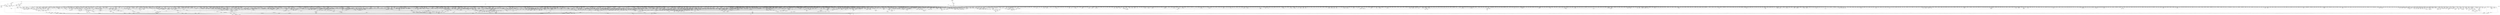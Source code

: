 digraph kerncollapsed {
    "__raw_spin_lock_22" [color="black"];
    "skb_tailroom_1" [color="black"];
    "Indirect call5" [color="black"];
    "cfs_rq_of" [color="black"];
    "free_pcppages_bulk" [color="black"];
    "rcu_exp_jiffies_till_stall_check" [color="black"];
    "signal_pending" [color="black"];
    "wake_up_klogd" [color="black"];
    "xas_next_entry" [color="black"];
    "____sys_sendmsg" [color="black"];
    "mas_mab_cp" [color="black"];
    "pageblock_skip_persistent" [color="black"];
    "futex_hash" [color="black"];
    "__note_gp_changes" [color="black"];
    "import_ubuf" [color="black"];
    "ktime_add_safe" [color="black"];
    "do_raw_spin_lock_45" [color="black"];
    "__cmpxchg_case_mb_64" [color="black"];
    "d_walk" [color="black"];
    "io_prep_async_link" [color="black"];
    "next_online_pgdat" [color="black"];
    "rb_erase" [color="black"];
    "__raw_spin_lock_21" [color="black"];
    "set_secondary_fwnode" [color="black"];
    "__raw_spin_lock_irqsave_5" [color="black"];
    "memset" [color="black"];
    "__anon_vma_interval_tree_augment_rotate" [color="black"];
    "arch_send_call_function_single_ipi" [color="black"];
    "__io_put_kbuf" [color="black"];
    "folio_try_get_rcu" [color="black"];
    "find_next_zero_bit_1" [color="black"];
    "gup_must_unshare" [color="black"];
    "__init_rwsem" [color="black"];
    "try_to_unmap_flush" [color="black"];
    "pfn_swap_entry_to_page" [color="black"];
    "__cmpxchg_case_acq_32.constprop.0_16" [color="black"];
    "sock_flag_1" [color="black"];
    "Indirect call118" [color="black"];
    "tick_get_wakeup_device" [color="black"];
    "find_submount" [color="black"];
    "dequeue_load_avg" [color="black"];
    "__raw_spin_lock_3" [color="black"];
    "prb_first_valid_seq" [color="black"];
    "compound_order" [color="black"];
    "_compound_head_13" [color="black"];
    "osq_lock" [color="black"];
    "__kern_my_cpu_offset_77" [color="black"];
    "xas_find_marked" [color="black"];
    "list_splice" [color="black"];
    "exit_task_stack_account" [color="black"];
    "__mutex_remove_waiter" [color="black"];
    "__raw_spin_lock_irqsave" [color="black"];
    "__cmpxchg_case_mb_32.constprop.0" [color="black"];
    "pte_mkdirty" [color="black"];
    "__pick_first_entity" [color="black"];
    "__pi_memcmp" [color="black"];
    "Indirect call151" [color="black"];
    "timer_delete_hook" [color="black"];
    "__init_waitqueue_head" [color="black"];
    "mapping_shrinkable_2" [color="black"];
    "__task_pid_nr_ns" [color="black"];
    "memblock_search" [color="black"];
    "inode_io_list_move_locked" [color="black"];
    "__irq_startup" [color="black"];
    "netdev_name" [color="black"];
    "cpumask_and.isra.0_3" [color="black"];
    "__raw_spin_lock_34" [color="black"];
    "calc_wheel_index" [color="black"];
    "test_ti_thread_flag_6" [color="black"];
    "mask_irq" [color="black"];
    "Indirect call192" [color="black"];
    "put_unused_fd" [color="black"];
    "blake2s_compress" [color="black"];
    "kernfs_leftmost_descendant" [color="black"];
    "skip_atoi" [color="black"];
    "kthread_is_per_cpu" [color="black"];
    "rcu_exp_need_qs" [color="black"];
    "update_dl_rq_load_avg" [color="black"];
    "zone_watermark_ok_safe" [color="black"];
    "arch_local_irq_save_3" [color="black"];
    "__init_swait_queue_head" [color="black"];
    "cpu_util.constprop.0" [color="black"];
    "kill_super_notify" [color="black"];
    "dec_rlimit_ucounts" [color="black"];
    "Indirect call3" [color="black"];
    "__wake_up_bit" [color="black"];
    "__next_zones_zonelist" [color="black"];
    "fatal_signal_pending" [color="black"];
    "Indirect call199" [color="black"];
    "mtree_range_walk" [color="black"];
    "folio_lruvec_relock_irq.constprop.0" [color="black"];
    "siginfo_layout" [color="black"];
    "sync_icache_aliases" [color="black"];
    "fpsimd_save" [color="black"];
    "Indirect call198" [color="black"];
    "radix_tree_tag_get" [color="black"];
    "cpumask_first" [color="black"];
    "do_raw_spin_lock_3" [color="black"];
    "set_cpu_online" [color="black"];
    "page_ref_add" [color="black"];
    "read_sanitised_ftr_reg" [color="black"];
    "crng_fast_key_erasure" [color="black"];
    "__count_vm_events_2" [color="black"];
    "__kern_my_cpu_offset_14" [color="black"];
    "access_ok_2" [color="black"];
    "__xchg_case_64.constprop.0" [color="black"];
    "__raw_spin_lock_64" [color="black"];
    "task_active_pid_ns" [color="black"];
    "skb_frag_ref" [color="black"];
    "strnlen" [color="black"];
    "find_next_bit_10" [color="black"];
    "d_flags_for_inode" [color="black"];
    "Indirect call214" [color="black"];
    "__kern_my_cpu_offset_55" [color="black"];
    "blake2s_final" [color="black"];
    "__cmpxchg_case_acq_32_2" [color="black"];
    "pcpu_next_md_free_region" [color="black"];
    "extfrag_for_order" [color="black"];
    "queued_read_lock.constprop.0" [color="black"];
    "io_poll_get_ownership" [color="black"];
    "__cmpxchg_case_mb_32_8" [color="black"];
    "console_is_usable" [color="black"];
    "Indirect call95" [color="black"];
    "rcu_stall_is_suppressed" [color="black"];
    "fsnotify_put_sb_connectors" [color="black"];
    "__sync_icache_dcache" [color="black"];
    "__raw_spin_lock_irqsave_41" [color="black"];
    "Indirect call147" [color="black"];
    "update_rt_rq_load_avg" [color="black"];
    "list_del_2" [color="black"];
    "device_links_read_unlock" [color="black"];
    "__task_rq_lock" [color="black"];
    "__rb_change_child.constprop.0" [color="black"];
    "IS_ERR_OR_NULL_3" [color="black"];
    "__cmpxchg_case_acq_32.constprop.0" [color="black"];
    "files_lookup_fd_raw" [color="black"];
    "prep_compound_page" [color="black"];
    "do_raw_spin_lock.constprop.0_13" [color="black"];
    "pm_qos_update_flags" [color="black"];
    "Indirect call125" [color="black"];
    "kmsg_dump" [color="black"];
    "inode_io_list_del" [color="black"];
    "__kern_my_cpu_offset_67" [color="black"];
    "__wait_for_common" [color="black"];
    "do_raw_spin_lock_2" [color="black"];
    "__raw_spin_lock_irqsave_15" [color="black"];
    "__wake_up_sync_key" [color="black"];
    "Indirect call202" [color="black"];
    "__raw_spin_unlock_irqrestore_5" [color="black"];
    "no_page_table" [color="black"];
    "__raw_spin_lock_irqsave_50" [color="black"];
    "read_seqbegin.constprop.0" [color="black"];
    "set_ptes.isra.0" [color="black"];
    "ktime_get" [color="black"];
    "do_raw_spin_lock_1" [color="black"];
    "__raw_spin_unlock_irqrestore_10" [color="black"];
    "dl_bw_of" [color="black"];
    "add_nr_running" [color="black"];
    "arch_irq_work_raise" [color="black"];
    "__tlb_reset_range" [color="black"];
    "propagation_next" [color="black"];
    "clear_ti_thread_flag_4" [color="black"];
    "pick_next_pushable_dl_task" [color="black"];
    "mas_wr_node_walk" [color="black"];
    "_compound_head_3" [color="black"];
    "sock_flag_3" [color="black"];
    "__nr_to_section" [color="black"];
    "rcu_is_watching" [color="black"];
    "mast_split_data" [color="black"];
    "__kern_my_cpu_offset_49" [color="black"];
    "test_taint" [color="black"];
    "sched_cgroup_fork" [color="black"];
    "test_ti_thread_flag_4" [color="black"];
    "dl_task_is_earliest_deadline" [color="black"];
    "__raw_spin_unlock_irqrestore_2" [color="black"];
    "sock_inuse_add" [color="black"];
    "_task_util_est" [color="black"];
    "path_get" [color="black"];
    "__raw_spin_unlock_irqrestore_1" [color="black"];
    "se_weight.isra.0" [color="black"];
    "page_ref_inc_1" [color="black"];
    "tty_update_time" [color="black"];
    "mte_dead_walk" [color="black"];
    "find_next_bit.constprop.0_7" [color="black"];
    "timer_base.isra.0" [color="black"];
    "prepare_to_wait" [color="black"];
    "first_zones_zonelist" [color="black"];
    "__set_task_comm" [color="black"];
    "__raw_write_lock.constprop.0_1" [color="black"];
    "kthread_probe_data" [color="black"];
    "rcu_cblist_dequeue" [color="black"];
    "Indirect call182" [color="black"];
    "Indirect call53" [color="black"];
    "__peernet2id" [color="black"];
    "__percpu_add_case_64" [color="black"];
    "find_busiest_group" [color="black"];
    "enqueue_task" [color="black"];
    "__raw_spin_lock_6" [color="black"];
    "put_cpu_fpsimd_context" [color="black"];
    "security_sk_free" [color="black"];
    "Indirect call22" [color="black"];
    "fsnotify_group_assert_locked" [color="black"];
    "search_cmp_ftr_reg" [color="black"];
    "wb_dirty_limits" [color="black"];
    "Indirect call203" [color="black"];
    "do_raw_spin_lock_31" [color="black"];
    "Indirect call2" [color="black"];
    "rcu_seq_end_1" [color="black"];
    "print_tainted" [color="black"];
    "mod_zone_state" [color="black"];
    "io_cancel_cb" [color="black"];
    "audit_string_contains_control" [color="black"];
    "__ptrace_link" [color="black"];
    "Indirect call7" [color="black"];
    "Indirect call83" [color="black"];
    "__mnt_want_write_file" [color="black"];
    "mas_next_sibling" [color="black"];
    "__kern_my_cpu_offset_47" [color="black"];
    "aio_nr_sub" [color="black"];
    "list_del_init_5" [color="black"];
    "__raw_spin_unlock_irq_45" [color="black"];
    "__raw_spin_lock_32" [color="black"];
    "prepare_to_wait_event" [color="black"];
    "skb_may_tx_timestamp.part.0" [color="black"];
    "dequeue_task" [color="black"];
    "__kern_my_cpu_offset_44" [color="black"];
    "xas_set_offset" [color="black"];
    "xa_find" [color="black"];
    "cpumask_any_and_distribute" [color="black"];
    "mas_alloc_req.isra.0" [color="black"];
    "current_is_kswapd" [color="black"];
    "__kern_my_cpu_offset_26" [color="black"];
    "folio_nr_pages_2" [color="black"];
    "Indirect call89" [color="black"];
    "fsnotify_first_mark" [color="black"];
    "posixtimer_rearm" [color="black"];
    "folio_anon_vma" [color="black"];
    "lockref_put_return" [color="black"];
    "arch_timer_evtstrm_available" [color="black"];
    "hlist_bl_unlock" [color="black"];
    "folio_nr_pages_3" [color="black"];
    "file_ns_capable" [color="black"];
    "kfree_sensitive" [color="black"];
    "Indirect call130" [color="black"];
    "find_task_by_pid_ns" [color="black"];
    "mas_bulk_rebalance" [color="black"];
    "init_multi_vma_prep" [color="black"];
    "arch_local_irq_save_2" [color="black"];
    "mas_prev_sibling" [color="black"];
    "task_pid_vnr_1" [color="black"];
    "freezing" [color="black"];
    "__dl_sub" [color="black"];
    "stackinfo_on_stack" [color="black"];
    "allow_write_access" [color="black"];
    "__raw_spin_unlock_irq_38" [color="black"];
    "list_del_1" [color="black"];
    "ldsem_down_read_trylock" [color="black"];
    "__attach_mnt" [color="black"];
    "need_mlock_drain" [color="black"];
    "Indirect call87" [color="black"];
    "raw_spin_rq_lock_nested" [color="black"];
    "inode_cgwb_move_to_attached" [color="black"];
    "compaction_zonelist_suitable" [color="black"];
    "pcpu_update_empty_pages" [color="black"];
    "inode_to_bdi" [color="black"];
    "disable_irq_nosync" [color="black"];
    "Indirect call159" [color="black"];
    "active_load_balance_cpu_stop" [color="black"];
    "do_raw_spin_lock_52" [color="black"];
    "tty_ldisc_open" [color="black"];
    "__flush_tlb_page_nosync" [color="black"];
    "prb_reserve" [color="black"];
    "__cmpxchg_case_acq_32.constprop.0_4" [color="black"];
    "is_vmalloc_addr" [color="black"];
    "compaction_suitable" [color="black"];
    "list_del_init_2" [color="black"];
    "tlb_remove_table_smp_sync" [color="black"];
    "__raw_spin_lock_irq.constprop.0_1" [color="black"];
    "get_arm64_ftr_reg" [color="black"];
    "fasync_insert_entry" [color="black"];
    "fatal_signal_pending_6" [color="black"];
    "_find_next_and_bit" [color="black"];
    "Indirect call93" [color="black"];
    "rcu_segcblist_move_seglen" [color="black"];
    "Indirect call88" [color="black"];
    "rcu_seq_end" [color="black"];
    "do_raw_spin_lock_69" [color="black"];
    "filemap_check_errors" [color="black"];
    "mas_push_node" [color="black"];
    "__raw_spin_unlock_irqrestore_37" [color="black"];
    "filemap_release_folio" [color="black"];
    "irq_get_irq_data" [color="black"];
    "kmem_valid_obj" [color="black"];
    "list_splice_tail_init" [color="black"];
    "clear_inode" [color="black"];
    "arch_smp_send_reschedule" [color="black"];
    "page_ref_dec_and_test_1" [color="black"];
    "__cmpxchg_case_acq_64" [color="black"];
    "recalc_sigpending" [color="black"];
    "put_prev_task" [color="black"];
    "Indirect call212" [color="black"];
    "__bitmap_intersects" [color="black"];
    "__raw_spin_lock.constprop.0_2" [color="black"];
    "Indirect call25" [color="black"];
    "do_raw_spin_lock_37" [color="black"];
    "security_audit_rule_free" [color="black"];
    "Indirect call116" [color="black"];
    "Indirect call206" [color="black"];
    "list_del_init_6" [color="black"];
    "workingset_refault" [color="black"];
    "find_lock_task_mm" [color="black"];
    "__cmpxchg_case_acq_32.constprop.0_13" [color="black"];
    "mnt_add_count" [color="black"];
    "Indirect call92" [color="black"];
    "futex_q_lock" [color="black"];
    "__audit_uring_entry" [color="black"];
    "pmd_set_huge" [color="black"];
    "__rb_rotate_set_parents" [color="black"];
    "do_softirq_own_stack" [color="black"];
    "list_move_tail" [color="black"];
    "___d_drop" [color="black"];
    "pmd_offset.isra.0" [color="black"];
    "__const_udelay" [color="black"];
    "Indirect call59" [color="black"];
    "tsk_fork_get_node" [color="black"];
    "__to_kthread" [color="black"];
    "try_to_take_rt_mutex" [color="black"];
    "io_get_cqe_overflow" [color="black"];
    "deactivate_task" [color="black"];
    "__raw_spin_lock_irqsave_32" [color="black"];
    "__kern_my_cpu_offset_56" [color="black"];
    "list_del_4" [color="black"];
    "xas_find_conflict" [color="black"];
    "propagate_mount_unlock" [color="black"];
    "copy_iovec_from_user" [color="black"];
    "mas_allocated.isra.0" [color="black"];
    "Indirect call45" [color="black"];
    "__fswab32_10" [color="black"];
    "plist_add" [color="black"];
    "req_set_fail_4" [color="black"];
    "__percpu_add_case_64_7" [color="black"];
    "__raw_write_lock_irq" [color="black"];
    "__raw_spin_lock_irq_1" [color="black"];
    "io_cancel_ctx_cb" [color="black"];
    "Indirect call44" [color="black"];
    "io_put_kbuf" [color="black"];
    "mas_safe_pivot" [color="black"];
    "xa_err" [color="black"];
    "__kern_my_cpu_offset_51" [color="black"];
    "__preempt_count_sub" [color="black"];
    "__dl_update" [color="black"];
    "pcpu_block_update" [color="black"];
    "put_dec" [color="black"];
    "vmalloc_to_page" [color="black"];
    "call_function_single_prep_ipi" [color="black"];
    "add_device_randomness" [color="black"];
    "do_raw_spin_lock_35" [color="black"];
    "update_newidle_cost" [color="black"];
    "mte_sync_tags" [color="black"];
    "sock_sendmsg_nosec" [color="black"];
    "get_state_synchronize_rcu" [color="black"];
    "__raw_spin_unlock_irq_25" [color="black"];
    "futex_cmpxchg_value_locked" [color="black"];
    "__irq_can_set_affinity" [color="black"];
    "tty_termios_input_baud_rate" [color="black"];
    "sync_exp_work_done" [color="black"];
    "reusable_anon_vma" [color="black"];
    "eventfd_signal_mask" [color="black"];
    "isolation_suitable.isra.0" [color="black"];
    "strcpy" [color="black"];
    "vma_fs_can_writeback" [color="black"];
    "__ksize" [color="black"];
    "__raw_spin_unlock_irq_21" [color="black"];
    "num_other_online_cpus" [color="black"];
    "anon_vma_interval_tree_post_update_vma" [color="black"];
    "pcpu_find_block_fit" [color="black"];
    "rb_prev" [color="black"];
    "io_wq_work_match_all" [color="black"];
    "__raw_spin_lock_irq_4" [color="black"];
    "get_pwq" [color="black"];
    "__dl_add" [color="black"];
    "rcu_poll_gp_seq_end" [color="black"];
    "auditsc_get_stamp" [color="black"];
    "Indirect call135" [color="black"];
    "attach_entity_load_avg" [color="black"];
    "local_bh_enable" [color="black"];
    "Indirect call163" [color="black"];
    "__flush_tlb_kernel_pgtable" [color="black"];
    "mas_find_child" [color="black"];
    "lookup_mountpoint" [color="black"];
    "sock_flag.constprop.0" [color="black"];
    "peernet2id" [color="black"];
    "folio_pfn" [color="black"];
    "number" [color="black"];
    "__raw_spin_lock_irq_41" [color="black"];
    "pcpu_unit_page_offset" [color="black"];
    "Indirect call149" [color="black"];
    "set_pageblock_migratetype" [color="black"];
    "min_deadline_cb_propagate" [color="black"];
    "__kern_my_cpu_offset_134" [color="black"];
    "slab_want_init_on_free" [color="black"];
    "eth_type_vlan" [color="black"];
    "to_desc" [color="black"];
    "xas_result" [color="black"];
    "plist_del" [color="black"];
    "__clear_open_fd" [color="black"];
    "cpumask_weight" [color="black"];
    "__pi_strcmp" [color="black"];
    "audit_uid_comparator" [color="black"];
    "__kmem_obj_info" [color="black"];
    "cpu_online" [color="black"];
    "Indirect call84" [color="black"];
    "security_release_secctx" [color="black"];
    "__percpu_add_case_64.constprop.0" [color="black"];
    "__put_unused_fd" [color="black"];
    "__mod_node_page_state" [color="black"];
    "unlock_task_sighand.isra.0_1" [color="black"];
    "clear_bit_unlock.constprop.0" [color="black"];
    "__kern_my_cpu_offset_2" [color="black"];
    "do_raw_spin_lock.constprop.0_10" [color="black"];
    "fpsimd_save_state" [color="black"];
    "page_ref_inc_4" [color="black"];
    "____do_softirq" [color="black"];
    "timerqueue_add" [color="black"];
    "find_next_and_bit.constprop.0" [color="black"];
    "enqueue_pushable_dl_task" [color="black"];
    "fetch_robust_entry" [color="black"];
    "__cmpwait_case_32_1" [color="black"];
    "__percpu_add_case_32_1" [color="black"];
    "find_last_bit" [color="black"];
    "__xa_clear_mark" [color="black"];
    "folio_invalidate" [color="black"];
    "xa_mk_value" [color="black"];
    "cpu_clock_sample_group" [color="black"];
    "update_dl_migration" [color="black"];
    "____core____" [color="kernel"];
    "fsnotify_data_inode" [color="black"];
    "sockfd_lookup_light" [color="black"];
    "task_call_func" [color="black"];
    "security_task_kill" [color="black"];
    "srcu_gp_start" [color="black"];
    "zone_page_state_snapshot" [color="black"];
    "kernfs_root" [color="black"];
    "__percpu_add_case_64_1" [color="black"];
    "ktime_get_mono_fast_ns" [color="black"];
    "rcu_segcblist_init" [color="black"];
    "__io_disarm_linked_timeout" [color="black"];
    "security_d_instantiate" [color="black"];
    "pde_subdir_first" [color="black"];
    "dec_mm_counter" [color="black"];
    "compound_order_2" [color="black"];
    "access_ok_54" [color="black"];
    "rb_insert_color" [color="black"];
    "Indirect call161" [color="black"];
    "redirty_tail_locked" [color="black"];
    "xas_find" [color="black"];
    "Indirect call162" [color="black"];
    "do_raw_spin_lock_34" [color="black"];
    "__audit_sockaddr" [color="black"];
    "__raw_spin_unlock_irqrestore" [color="black"];
    "set_ti_thread_flag_4" [color="black"];
    "u64_stats_add_2" [color="black"];
    "do_raw_spin_lock_42" [color="black"];
    "__get_cpu_fpsimd_context" [color="black"];
    "tty_driver_flush_buffer" [color="black"];
    "__count_vm_events_1" [color="black"];
    "__inode_add_lru" [color="black"];
    "__raw_spin_unlock_irq_7" [color="black"];
    "drain_pages" [color="black"];
    "mutex_trylock" [color="black"];
    "Indirect call132" [color="black"];
    "__set_close_on_exec.isra.0" [color="black"];
    "mast_spanning_rebalance.isra.0" [color="black"];
    "hrtimer_start_expires" [color="black"];
    "dput_to_list" [color="black"];
    "recalc_sigpending_tsk" [color="black"];
    "arch_asym_cpu_priority" [color="black"];
    "__fprop_add_percpu_max" [color="black"];
    "__d_find_any_alias" [color="black"];
    "fast_dput" [color="black"];
    "vma_last_pgoff" [color="black"];
    "Indirect call160" [color="black"];
    "__raw_spin_lock_irq_32" [color="black"];
    "__raw_spin_unlock_bh.constprop.0" [color="black"];
    "lock_mnt_tree" [color="black"];
    "anon_vma_interval_tree_iter_next" [color="black"];
    "xas_not_node" [color="black"];
    "_compound_head_5" [color="black"];
    "arm64_kernel_unmapped_at_el0_2" [color="black"];
    "__kern_my_cpu_offset_38" [color="black"];
    "count_vm_event_2" [color="black"];
    "vma_iter_config" [color="black"];
    "do_raw_spin_lock_56" [color="black"];
    "sk_memory_allocated_sub" [color="black"];
    "lock_parent" [color="black"];
    "__cmpxchg_case_mb_32_2" [color="black"];
    "need_active_balance" [color="black"];
    "___sys_sendmsg" [color="black"];
    "page_try_share_anon_rmap" [color="black"];
    "__kern_my_cpu_offset_24" [color="black"];
    "do_raw_spin_lock_29" [color="black"];
    "pcpu_next_fit_region.constprop.0" [color="black"];
    "Indirect call48" [color="black"];
    "post_alloc_hook" [color="black"];
    "list_del_init_8" [color="black"];
    "folio_trylock" [color="black"];
    "find_later_rq" [color="black"];
    "__printk_cpu_sync_wait" [color="black"];
    "account_pipe_buffers" [color="black"];
    "irq_work_claim" [color="black"];
    "group_open_release" [color="black"];
    "get_pfnblock_flags_mask" [color="black"];
    "Indirect call39" [color="black"];
    "local_cpu_stop" [color="black"];
    "addr_to_vb_xa" [color="black"];
    "dl_bw_cpus" [color="black"];
    "get_cred_1" [color="black"];
    "inc_tlb_flush_pending" [color="black"];
    "mte_update_sctlr_user" [color="black"];
    "auditd_test_task" [color="black"];
    "__cmpxchg_case_acq_32.constprop.0_19" [color="black"];
    "split_page" [color="black"];
    "flush_tlb_kernel_range" [color="black"];
    "__cmpxchg_case_mb_64_1" [color="black"];
    "task_join_group_stop" [color="black"];
    "__kern_my_cpu_offset_80" [color="black"];
    "iov_iter_init" [color="black"];
    "extract_entropy.constprop.0" [color="black"];
    "dl_set_overload.part.0" [color="black"];
    "tick_get_broadcast_device" [color="black"];
    "update_misfit_status" [color="black"];
    "__raw_spin_lock_irqsave_34" [color="black"];
    "find_vma" [color="black"];
    "update_cached_migrate" [color="black"];
    "pagefault_enable_1" [color="black"];
    "__raw_spin_unlock_irq_5" [color="black"];
    "deny_write_access.isra.0" [color="black"];
    "skb_header_pointer_2" [color="black"];
    "clear_ti_thread_flag" [color="black"];
    "get_data" [color="black"];
    "__futex_queue" [color="black"];
    "netdev_start_xmit" [color="black"];
    "pmd_install" [color="black"];
    "__raw_spin_unlock_irqrestore_21" [color="black"];
    "space_used" [color="black"];
    "cpumask_subset" [color="black"];
    "cpu_util_cfs" [color="black"];
    "tlb_flush_1" [color="black"];
    "io_poll_remove_entries" [color="black"];
    "rcu_segcblist_inc_len" [color="black"];
    "pagetable_pte_dtor" [color="black"];
    "folio_account_cleaned" [color="black"];
    "Indirect call188" [color="black"];
    "__fget_light" [color="black"];
    "arch_local_irq_save_1" [color="black"];
    "sb_clear_inode_writeback" [color="black"];
    "__xchg_case_acq_64.isra.0" [color="black"];
    "get_page" [color="black"];
    "Indirect call33" [color="black"];
    "global_dirtyable_memory" [color="black"];
    "__raw_spin_lock_irqsave.constprop.0_7" [color="black"];
    "__lock_parent" [color="black"];
    "__preempt_count_add.constprop.0_1" [color="black"];
    "Indirect call154" [color="black"];
    "Indirect call164" [color="black"];
    "set_swapper_pgd" [color="black"];
    "mas_parent_type" [color="black"];
    "get_mm_exe_file" [color="black"];
    "__raw_spin_lock_irqsave.constprop.0_2" [color="black"];
    "set_pud" [color="black"];
    "__page_cache_release" [color="black"];
    "clear_ti_thread_flag_1" [color="black"];
    "this_cpu_has_cap.part.0" [color="black"];
    "mte_thread_switch" [color="black"];
    "cpu_do_switch_mm" [color="black"];
    "mab_shift_right" [color="black"];
    "io_poll_add_hash" [color="black"];
    "find_first_bit_3" [color="black"];
    "__raw_spin_lock_52" [color="black"];
    "__raw_spin_lock_irqsave_11" [color="black"];
    "do_raw_spin_lock_8" [color="black"];
    "__raw_spin_lock_irq_21" [color="black"];
    "__raw_spin_lock_irq_25" [color="black"];
    "find_worker_executing_work" [color="black"];
    "__try_to_del_timer_sync" [color="black"];
    "__fdget" [color="black"];
    "xas_clear_mark" [color="black"];
    "mas_wr_walk_index.isra.0" [color="black"];
    "hrtimer_start_range_ns" [color="black"];
    "Indirect call49" [color="black"];
    "rcu_segcblist_entrain" [color="black"];
    "pcpu_post_unmap_tlb_flush" [color="black"];
    "__raw_spin_lock_12" [color="black"];
    "Indirect call117" [color="black"];
    "page_ref_inc_2" [color="black"];
    "__raw_spin_lock" [color="black"];
    "signal_set_stop_flags" [color="black"];
    "Indirect call122" [color="black"];
    "__kern_my_cpu_offset_15" [color="black"];
    "blake2s.constprop.0" [color="black"];
    "find_next_zero_bit_2" [color="black"];
    "strscpy" [color="black"];
    "xas_next_offset" [color="black"];
    "__percpu_add_case_32_20" [color="black"];
    "skb_headers_offset_update" [color="black"];
    "do_kernel_restart" [color="black"];
    "this_cpu_has_cap" [color="black"];
    "device_pm_check_callbacks" [color="black"];
    "clear_buddies.isra.0" [color="black"];
    "__raw_spin_trylock" [color="black"];
    "__anon_vma_interval_tree_subtree_search" [color="black"];
    "clear_nonspinnable" [color="black"];
    "zone_page_state_snapshot.constprop.0" [color="black"];
    "__raw_spin_lock_irq_26" [color="black"];
    "Indirect call200" [color="black"];
    "check_preempt_curr" [color="black"];
    "update_pm_runtime_accounting" [color="black"];
    "klist_node_attached" [color="black"];
    "pud_set_huge" [color="black"];
    "xa_find_after" [color="black"];
    "set_task_reclaim_state" [color="black"];
    "io_run_local_work_continue" [color="black"];
    "kmap_atomic_1" [color="black"];
    "bit_waitqueue" [color="black"];
    "mutex_spin_on_owner" [color="black"];
    "other_cpu_in_panic" [color="black"];
    "invalid_mkclean_vma" [color="black"];
    "__reuseport_detach_closed_sock" [color="black"];
    "Indirect call104" [color="black"];
    "copyin" [color="black"];
    "lockref_get_not_zero" [color="black"];
    "Indirect call73" [color="black"];
    "proto_memory_pcpu_drain" [color="black"];
    "__kern_my_cpu_offset_22" [color="black"];
    "hrtimer_reprogram.constprop.0" [color="black"];
    "Indirect call205" [color="black"];
    "rwsem_read_trylock" [color="black"];
    "get_ldops" [color="black"];
    "hrtimer_forward" [color="black"];
    "Indirect call207" [color="black"];
    "__list_del_entry" [color="black"];
    "Indirect call76" [color="black"];
    "rt_mutex_proxy_unlock" [color="black"];
    "Indirect call27" [color="black"];
    "fprop_fraction_percpu" [color="black"];
    "do_csum" [color="black"];
    "task_curr" [color="black"];
    "io_timeout_extract" [color="black"];
    "Indirect call170" [color="black"];
    "irq_disable" [color="black"];
    "__bitmap_clear" [color="black"];
    "__cmpxchg_case_acq_32.constprop.0_10" [color="black"];
    "__kern_my_cpu_offset_42" [color="black"];
    "tag_clear" [color="black"];
    "percpu_counter_set" [color="black"];
    "lockref_put_or_lock" [color="black"];
    "__percpu_add_case_32_13" [color="black"];
    "__set_task_special" [color="black"];
    "__raw_spin_lock_irq_31" [color="black"];
    "get_file_2" [color="black"];
    "post_ttbr_update_workaround" [color="black"];
    "Indirect call108" [color="black"];
    "do_raw_spin_lock_16" [color="black"];
    "ma_dead_node" [color="black"];
    "wake_all_kswapds" [color="black"];
    "update_cfs_rq_load_avg.isra.0" [color="black"];
    "sched_post_fork" [color="black"];
    "mas_data_end" [color="black"];
    "__printk_cpu_sync_put" [color="black"];
    "find_next_bit_15" [color="black"];
    "Indirect call19" [color="black"];
    "Indirect call178" [color="black"];
    "find_first_bit_6" [color="black"];
    "flush_signal_handlers" [color="black"];
    "drain_local_pages" [color="black"];
    "do_raw_spin_lock_57" [color="black"];
    "page_vma_mapped_walk_done_1" [color="black"];
    "mas_push_data" [color="black"];
    "iov_iter_revert" [color="black"];
    "mas_prev" [color="black"];
    "__dequeue_entity" [color="black"];
    "pm_qos_read_value" [color="black"];
    "ihold" [color="black"];
    "cpumask_next.constprop.0" [color="black"];
    "__raw_spin_lock_30" [color="black"];
    "d_shrink_add" [color="black"];
    "Indirect call24" [color="black"];
    "check_stable_address_space" [color="black"];
    "rcu_segcblist_extract_done_cbs" [color="black"];
    "set_ptes.constprop.0.isra.0" [color="black"];
    "__skb_zcopy_downgrade_managed" [color="black"];
    "arch_get_random_seed_longs" [color="black"];
    "_compound_head_2" [color="black"];
    "mas_leaf_max_gap" [color="black"];
    "Indirect call75" [color="black"];
    "Indirect call82" [color="black"];
    "sub_rq_bw.isra.0" [color="black"];
    "jiffies_to_usecs" [color="black"];
    "__raw_spin_lock_15" [color="black"];
    "lockref_mark_dead" [color="black"];
    "sock_kmalloc" [color="black"];
    "console_srcu_read_unlock" [color="black"];
    "pagefault_disable" [color="black"];
    "lru_note_cost_refault" [color="black"];
    "Indirect call197" [color="black"];
    "__raw_spin_unlock_irq_1" [color="black"];
    "__acct_reclaim_writeback" [color="black"];
    "__kern_my_cpu_offset_29" [color="black"];
    "ktime_get_real_seconds" [color="black"];
    "kobj_ns_ops" [color="black"];
    "__lock_task_sighand" [color="black"];
    "__raw_spin_lock_42" [color="black"];
    "__kern_my_cpu_offset_91" [color="black"];
    "find_next_bit_13" [color="black"];
    "mntget" [color="black"];
    "do_raw_spin_lock" [color="black"];
    "fsnotify_grab_connector" [color="black"];
    "__raw_spin_lock_irqsave_17" [color="black"];
    "__cmpxchg_case_mb_32_13" [color="black"];
    "pmd_offset.isra.0_1" [color="black"];
    "list_move_1" [color="black"];
    "__cmpxchg_case_mb_64_4" [color="black"];
    "Indirect call106" [color="black"];
    "timer_wait_running" [color="black"];
    "vm_stat_account" [color="black"];
    "page_ref_inc_3" [color="black"];
    "console_srcu_read_lock" [color="black"];
    "io_acct_cancel_pending_work" [color="black"];
    "rcu_segcblist_first_pend_cb" [color="black"];
    "__raw_spin_lock_irq_17" [color="black"];
    "list_lru_add" [color="black"];
    "rcu_accelerate_cbs" [color="black"];
    "prepend" [color="black"];
    "rcu_seq_start" [color="black"];
    "__xchg_case_mb_64.constprop.0_2" [color="black"];
    "Indirect call124" [color="black"];
    "tk_xtime.constprop.0" [color="black"];
    "__raw_write_unlock_irq_4" [color="black"];
    "free_vmap_area_rb_augment_cb_propagate" [color="black"];
    "lru_note_cost" [color="black"];
    "task_work_cancel_match" [color="black"];
    "finish_wait" [color="black"];
    "tty_termios_baud_rate" [color="black"];
    "__arm64_sys_sendmmsg" [color="black"];
    "smp_call_function_many_cond" [color="black"];
    "mte_zero_clear_page_tags" [color="black"];
    "unlock_page" [color="black"];
    "unhash_mnt" [color="black"];
    "do_raw_spin_lock_15" [color="black"];
    "prb_final_commit" [color="black"];
    "sched_asym_prefer" [color="black"];
    "node_page_state_add" [color="black"];
    "__hrtimer_get_next_event" [color="black"];
    "add_timer" [color="black"];
    "page_mapping" [color="black"];
    "__do_set_cpus_allowed" [color="black"];
    "super_wake" [color="black"];
    "can_set_direct_map" [color="black"];
    "Indirect call47" [color="black"];
    "raw_spin_rq_unlock_irqrestore" [color="black"];
    "__percpu_add_case_64_6" [color="black"];
    "Indirect call155" [color="black"];
    "reweight_task" [color="black"];
    "Indirect call35" [color="black"];
    "__rt_mutex_futex_trylock" [color="black"];
    "list_del_init_7" [color="black"];
    "Indirect call81" [color="black"];
    "rcu_seq_set_state" [color="black"];
    "cpumask_any_distribute" [color="black"];
    "Indirect call171" [color="black"];
    "d_find_any_alias" [color="black"];
    "Indirect call175" [color="black"];
    "put_dec_trunc8" [color="black"];
    "__pfn_to_section" [color="black"];
    "page_vma_mapped_walk_done" [color="black"];
    "Indirect call80" [color="black"];
    "Indirect call120" [color="black"];
    "gfp_pfmemalloc_allowed" [color="black"];
    "mas_walk" [color="black"];
    "signal_pending_state" [color="black"];
    "is_cpu_allowed" [color="black"];
    "_atomic_dec_and_lock_irqsave" [color="black"];
    "__count_vm_events_3" [color="black"];
    "update_sctlr_el1" [color="black"];
    "sk_leave_memory_pressure" [color="black"];
    "netlink_unlock_table" [color="black"];
    "__wb_writeout_add" [color="black"];
    "tty_audit_fork" [color="black"];
    "irq_to_desc" [color="black"];
    "Indirect call195" [color="black"];
    "should_failslab" [color="black"];
    "Indirect call36" [color="black"];
    "__kern_my_cpu_offset_52" [color="black"];
    "__mnt_is_readonly" [color="black"];
    "do_raw_spin_lock_85" [color="black"];
    "flush_tlb_mm" [color="black"];
    "kmalloc_slab" [color="black"];
    "folio_activate_fn" [color="black"];
    "__bitmap_equal" [color="black"];
    "find_vma_prev" [color="black"];
    "flush_tlb_batched_pending" [color="black"];
    "zone_page_state_add" [color="black"];
    "add_mm_rss_vec" [color="black"];
    "cpumask_and.isra.0_1" [color="black"];
    "mas_set_height" [color="black"];
    "mte_destroy_descend.constprop.0" [color="black"];
    "__kern_my_cpu_offset_78" [color="black"];
    "io_req_complete_defer" [color="black"];
    "Indirect call176" [color="black"];
    "percpu_counter_add_batch" [color="black"];
    "__mutex_trylock" [color="black"];
    "Indirect call72" [color="black"];
    "rcu_poll_gp_seq_end_unlocked" [color="black"];
    "cpu_online_1" [color="black"];
    "Indirect call109" [color="black"];
    "__raw_spin_lock_irqsave.constprop.0_8" [color="black"];
    "system_supports_tlb_range" [color="black"];
    "folio_trylock_flag" [color="black"];
    "__count_vm_events" [color="black"];
    "arm_smccc_1_1_get_conduit" [color="black"];
    "lowest_in_progress" [color="black"];
    "ttwu_queue_wakelist" [color="black"];
    "__percpu_down_write_trylock" [color="black"];
    "rcu_seq_start_1" [color="black"];
    "put_ldops.constprop.0" [color="black"];
    "Indirect call64" [color="black"];
    "_prb_read_valid" [color="black"];
    "has_managed_dma" [color="black"];
    "__raw_spin_lock_irqsave_51" [color="black"];
    "__mutex_trylock_common" [color="black"];
    "access_ok_14" [color="black"];
    "find_vmap_area" [color="black"];
    "__sock_kfree_s" [color="black"];
    "security_secid_to_secctx" [color="black"];
    "__raw_spin_lock_irq_12" [color="black"];
    "__raw_spin_lock_irqsave_7" [color="black"];
    "do_raw_spin_lock_67" [color="black"];
    "desc_make_final" [color="black"];
    "mas_start" [color="black"];
    "__percpu_add_case_64_4" [color="black"];
    "security_file_set_fowner" [color="black"];
    "purge_fragmented_block" [color="black"];
    "node_tag_clear" [color="black"];
    "__raw_spin_lock_41" [color="black"];
    "skb_tailroom_2" [color="black"];
    "oom_unkillable_task.isra.0" [color="black"];
    "kick_process" [color="black"];
    "folio_nr_pages_4" [color="black"];
    "__raw_spin_lock_irqsave_29" [color="black"];
    "do_raw_spin_lock_65" [color="black"];
    "fill_contig_page_info" [color="black"];
    "test_ti_thread_flag_11" [color="black"];
    "__raw_spin_unlock_irqrestore_12" [color="black"];
    "d_lru_del" [color="black"];
    "mas_wr_walk_descend" [color="black"];
    "replace_mark_chunk" [color="black"];
    "Indirect call28" [color="black"];
    "task_fits_cpu" [color="black"];
    "set_page_dirty" [color="black"];
    "rt_mutex_init_proxy_locked" [color="black"];
    "cpu_timer_task_rcu" [color="black"];
    "set_ti_thread_flag" [color="black"];
    "__kern_my_cpu_offset_28" [color="black"];
    "check_class_changed" [color="black"];
    "vma_interval_tree_augment_rotate" [color="black"];
    "process_shares_mm" [color="black"];
    "compaction_free" [color="black"];
    "queued_read_unlock.constprop.0_2" [color="black"];
    "list_lru_del" [color="black"];
    "cpupri_set" [color="black"];
    "copy_from_kernel_nofault_allowed" [color="black"];
    "Indirect call150" [color="black"];
    "iov_iter_ubuf" [color="black"];
    "sibling_imbalance.isra.0" [color="black"];
    "__percpu_counter_sum" [color="black"];
    "__remove_shared_vm_struct.constprop.0" [color="black"];
    "__kern_my_cpu_offset_54" [color="black"];
    "rcu_jiffies_till_stall_check" [color="black"];
    "cpumask_first_and" [color="black"];
    "is_rlimit_overlimit" [color="black"];
    "set_area_direct_map" [color="black"];
    "folio_add_new_anon_rmap" [color="black"];
    "pm_runtime_deactivate_timer" [color="black"];
    "__kern_my_cpu_offset_25" [color="black"];
    "__raw_spin_lock_irq_18" [color="black"];
    "unreserve_highatomic_pageblock" [color="black"];
    "__cmpxchg_case_acq_32.constprop.0_8" [color="black"];
    "device_match_devt" [color="black"];
    "folio_mapped" [color="black"];
    "__cmpxchg_case_acq_32.constprop.0_17" [color="black"];
    "__percpu_add_case_64.constprop.0_1" [color="black"];
    "mnt_set_mountpoint" [color="black"];
    "vma_address" [color="black"];
    "__cmpxchg_case_acq_32.constprop.0_15" [color="black"];
    "Indirect call211" [color="black"];
    "hrtimer_sleeper_start_expires" [color="black"];
    "_compound_head_7" [color="black"];
    "sched_ttwu_pending" [color="black"];
    "xa_load" [color="black"];
    "__siphash_unaligned" [color="black"];
    "pfn_valid_2" [color="black"];
    "__sk_mem_reclaim" [color="black"];
    "folio_nr_pages_1" [color="black"];
    "percpu_ref_put_many.constprop.0_1" [color="black"];
    "tty_driver_name" [color="black"];
    "__raw_spin_lock_irqsave_25" [color="black"];
    "move_freelist_tail" [color="black"];
    "Indirect call58" [color="black"];
    "no_blink" [color="black"];
    "hrtimer_active" [color="black"];
    "__raw_spin_lock_5" [color="black"];
    "__raw_spin_lock_irqsave.constprop.0_9" [color="black"];
    "__cmpxchg_case_acq_32.constprop.0_12" [color="black"];
    "__raw_spin_unlock_irqrestore_18" [color="black"];
    "osq_unlock" [color="black"];
    "find_next_bit.constprop.0_8" [color="black"];
    "kernfs_should_drain_open_files" [color="black"];
    "copy_page" [color="black"];
    "ma_slots" [color="black"];
    "bsearch" [color="black"];
    "task_participate_group_stop" [color="black"];
    "capacity_of" [color="black"];
    "__mutex_init" [color="black"];
    "vma_interval_tree_augment_propagate" [color="black"];
    "ktime_get_coarse_real_ts64" [color="black"];
    "raw_spin_rq_trylock" [color="black"];
    "Indirect call46" [color="black"];
    "next_signal" [color="black"];
    "pde_subdir_find" [color="black"];
    "task_sigpending_1" [color="black"];
    "do_raw_spin_lock_9" [color="black"];
    "do_raw_spin_lock_118" [color="black"];
    "fsnotify_update_flags" [color="black"];
    "wb_has_dirty_io" [color="black"];
    "inode_lru_list_del" [color="black"];
    "next_zone" [color="black"];
    "pcpu_init_md_blocks" [color="black"];
    "Indirect call128" [color="black"];
    "mte_clear_page_tags" [color="black"];
    "Indirect call174" [color="black"];
    "do_raw_spin_lock_64" [color="black"];
    "io_prep_async_work" [color="black"];
    "__finish_swait" [color="black"];
    "io_cqe_cache_refill" [color="black"];
    "__cmpwait_case_32_3" [color="black"];
    "__folio_cancel_dirty" [color="black"];
    "__cmpxchg_case_rel_64" [color="black"];
    "sig_handler_ignored" [color="black"];
    "test_tsk_need_resched" [color="black"];
    "smp_call_function_many" [color="black"];
    "Indirect call67" [color="black"];
    "get_task_exe_file" [color="black"];
    "arch_local_irq_disable_2" [color="black"];
    "anon_vma_interval_tree_insert" [color="black"];
    "kernfs_name_hash" [color="black"];
    "rt_mutex_top_waiter" [color="black"];
    "dev_xmit_recursion_dec" [color="black"];
    "next_mnt" [color="black"];
    "__down_trylock_console_sem.constprop.0" [color="black"];
    "system_supports_generic_auth" [color="black"];
    "__raw_spin_lock_18" [color="black"];
    "__raw_spin_lock_23" [color="black"];
    "get_work_pwq" [color="black"];
    "cd_forget" [color="black"];
    "__clear_close_on_exec.isra.0" [color="black"];
    "_raw_spin_rq_lock_irqsave" [color="black"];
    "mte_copy_page_tags" [color="black"];
    "atomic_notifier_call_chain" [color="black"];
    "rcu_poll_gp_seq_start" [color="black"];
    "kill_device" [color="black"];
    "do_init_timer.constprop.0" [color="black"];
    "rcu_advance_cbs" [color="black"];
    "test_ti_thread_flag_10" [color="black"];
    "__skb_flow_get_ports" [color="black"];
    "skb_header_cloned" [color="black"];
    "__raw_spin_trylock_5" [color="black"];
    "tag_get" [color="black"];
    "__raw_spin_unlock_irq_3" [color="black"];
    "will_become_orphaned_pgrp" [color="black"];
    "__kern_my_cpu_offset_4" [color="black"];
    "Indirect call8" [color="black"];
    "Indirect call50" [color="black"];
    "io_acct_run_queue" [color="black"];
    "Indirect call16" [color="black"];
    "vm_unacct_memory_1" [color="black"];
    "strcspn" [color="black"];
    "io_should_retry_thread" [color="black"];
    "Indirect call110" [color="black"];
    "panic_smp_self_stop" [color="black"];
    "xas_set_order.part.0" [color="black"];
    "add_wait_queue" [color="black"];
    "rcu_segcblist_ready_cbs" [color="black"];
    "mas_store_b_node" [color="black"];
    "__cmpxchg_case_acq_64_1" [color="black"];
    "Indirect call137" [color="black"];
    "errseq_sample" [color="black"];
    "__percpu_add_case_64_3" [color="black"];
    "prepend_name" [color="black"];
    "should_fail_alloc_page" [color="black"];
    "__flow_hash_from_keys" [color="black"];
    "anon_vma_interval_tree_pre_update_vma" [color="black"];
    "workingset_update_node" [color="black"];
    "folio_wake_bit" [color="black"];
    "post_init_entity_util_avg" [color="black"];
    "copy_highpage" [color="black"];
    "__rb_erase_color" [color="black"];
    "tlb_gather_mmu" [color="black"];
    "mmget" [color="black"];
    "check_preempt_curr_dl" [color="black"];
    "copy_to_user_page" [color="black"];
    "u64_stats_add_1" [color="black"];
    "qdisc_maybe_clear_missed" [color="black"];
    "__wb_update_bandwidth.constprop.0" [color="black"];
    "cpudl_heapify_up" [color="black"];
    "__cmpxchg_case_acq_32.constprop.0_14" [color="black"];
    "sendmsg_copy_msghdr" [color="black"];
    "__kern_my_cpu_offset_70" [color="black"];
    "wb_stat_error" [color="black"];
    "__lookup_mnt" [color="black"];
    "pcpu_alloc_area" [color="black"];
    "folio_not_mapped" [color="black"];
    "skb_copy_bits" [color="black"];
    "crng_make_state" [color="black"];
    "hrtimer_force_reprogram.constprop.0" [color="black"];
    "lock_timer_base" [color="black"];
    "mas_is_err" [color="black"];
    "do_raw_spin_lock_27" [color="black"];
    "__raw_spin_lock_49" [color="black"];
    "prepare_to_swait_event" [color="black"];
    "_find_last_bit" [color="black"];
    "Indirect call63" [color="black"];
    "get_ucounts_or_wrap" [color="black"];
    "Indirect call191" [color="black"];
    "mm_trace_rss_stat" [color="black"];
    "__list_del_entry_2" [color="black"];
    "__raw_spin_lock_irqsave_3" [color="black"];
    "__raise_softirq_irqoff" [color="black"];
    "__srcu_read_lock" [color="black"];
    "membarrier_update_current_mm" [color="black"];
    "folio_evictable" [color="black"];
    "__percpu_add_case_32_3" [color="black"];
    "rcu_cblist_init" [color="black"];
    "finish_swait" [color="black"];
    "__wake_up_pollfree" [color="black"];
    "signal_pending_state_2" [color="black"];
    "__io_put_kbuf_list" [color="black"];
    "test_ti_thread_flag_19" [color="black"];
    "__cmpwait_case_32" [color="black"];
    "Indirect call140" [color="black"];
    "Indirect call51" [color="black"];
    "timerqueue_del" [color="black"];
    "xas_init_marks" [color="black"];
    "Indirect call79" [color="black"];
    "__cmpxchg_case_mb_64_6" [color="black"];
    "__wake_up_locked_key_bookmark" [color="black"];
    "__kern_my_cpu_offset_71" [color="black"];
    "__raw_spin_unlock_irqrestore_6" [color="black"];
    "wants_signal" [color="black"];
    "online_section_nr" [color="black"];
    "access_ok_39" [color="black"];
    "pid_task" [color="black"];
    "console_verbose" [color="black"];
    "do_raw_spin_lock_61" [color="black"];
    "__wait_on_bit" [color="black"];
    "anon_vma_interval_tree_iter_first" [color="black"];
    "int_sqrt" [color="black"];
    "cpudl_find" [color="black"];
    "__io_acct_run_queue" [color="black"];
    "fsnotify_connector_sb" [color="black"];
    "mnt_get_writers" [color="black"];
    "__import_iovec" [color="black"];
    "mas_next_slot" [color="black"];
    "zone_watermark_ok" [color="black"];
    "__mod_lruvec_state" [color="black"];
    "pid_nr_ns" [color="black"];
    "__pm_relax" [color="black"];
    "Indirect call177" [color="black"];
    "inc_rlimit_ucounts" [color="black"];
    "__raw_spin_lock_54" [color="black"];
    "__percpu_add_case_32" [color="black"];
    "import_iovec" [color="black"];
    "audit_gid_comparator" [color="black"];
    "task_rq_unlock" [color="black"];
    "sched_clock_noinstr" [color="black"];
    "folio_mapped_2" [color="black"];
    "__raw_read_unlock.constprop.0" [color="black"];
    "printk_parse_prefix" [color="black"];
    "task_clear_jobctl_trapping" [color="black"];
    "workingset_activation" [color="black"];
    "system_supports_tlb_range_1" [color="black"];
    "__do_once_start" [color="black"];
    "lru_add_fn" [color="black"];
    "folio_nr_pages" [color="black"];
    "req_set_fail" [color="black"];
    "timer_delete_sync" [color="black"];
    "__raw_spin_lock.constprop.0_1" [color="black"];
    "d_hash" [color="black"];
    "take_dentry_name_snapshot" [color="black"];
    "cpuhp_invoke_callback" [color="black"];
    "irq_set_thread_affinity" [color="black"];
    "vma_is_secretmem" [color="black"];
    "count_vm_event_1" [color="black"];
    "Indirect call168" [color="black"];
    "osq_wait_next" [color="black"];
    "__percpu_add_return_case_32_1" [color="black"];
    "pm_runtime_get_noresume" [color="black"];
    "rcu_gp_is_normal" [color="black"];
    "__raw_spin_trylock_3" [color="black"];
    "mapping_unmap_writable" [color="black"];
    "Indirect call31" [color="black"];
    "fd_install" [color="black"];
    "percpu_ref_noop_confirm_switch" [color="black"];
    "__cmpxchg_case_mb_32_10" [color="black"];
    "do_raw_spin_lock.constprop.0_6" [color="black"];
    "group_balance_cpu" [color="black"];
    "page_ref_dec_and_test_2" [color="black"];
    "find_next_bit_7" [color="black"];
    "compound_order_1" [color="black"];
    "find_next_bit_11" [color="black"];
    "rseq_migrate" [color="black"];
    "clear_ti_thread_flag_5" [color="black"];
    "wb_io_lists_populated" [color="black"];
    "allow_direct_reclaim" [color="black"];
    "__mnt_drop_write" [color="black"];
    "__raw_spin_unlock_irq_23" [color="black"];
    "free_unref_page_commit" [color="black"];
    "arch_local_irq_restore_2" [color="black"];
    "del_page_from_free_list" [color="black"];
    "mas_set_alloc_req" [color="black"];
    "set_task_cpu" [color="black"];
    "__skb_set_length_1" [color="black"];
    "__enqueue_entity" [color="black"];
    "__raw_spin_unlock_irq_29" [color="black"];
    "__raw_spin_lock_31" [color="black"];
    "__skb_header_pointer" [color="black"];
    "ma_pivots" [color="black"];
    "__remove_hrtimer" [color="black"];
    "debug_locks_off" [color="black"];
    "tlb_flush_mmu_tlbonly_1" [color="black"];
    "lru_deactivate_file_fn" [color="black"];
    "__irq_work_queue_local" [color="black"];
    "Indirect call173" [color="black"];
    "io_req_defer_failed" [color="black"];
    "clear_ti_thread_flag_3" [color="black"];
    "virt_to_head_page.isra.0" [color="black"];
    "update_sd_lb_stats" [color="black"];
    "arch_tlbbatch_should_defer.constprop.0" [color="black"];
    "find_next_bit_18" [color="black"];
    "migrate_disable" [color="black"];
    "mas_find_setup.constprop.0" [color="black"];
    "__attach_to_pi_owner" [color="black"];
    "Indirect call90" [color="black"];
    "arch_local_irq_save_5" [color="black"];
    "mte_update_gcr_excl.isra.0" [color="black"];
    "copy_msghdr_from_user" [color="black"];
    "__d_drop" [color="black"];
    "__wake_up_common_lock" [color="black"];
    "Indirect call210" [color="black"];
    "__kern_my_cpu_offset_6" [color="black"];
    "mapping_allow_writable" [color="black"];
    "__wake_q_add" [color="black"];
    "__printk_cpu_sync_try_get" [color="black"];
    "smp_call_function" [color="black"];
    "split_map_pages" [color="black"];
    "Indirect call112" [color="black"];
    "__bitmap_subset" [color="black"];
    "audit_rate_check.part.0" [color="black"];
    "__mod_timer" [color="black"];
    "__cmpxchg_case_rel_32" [color="black"];
    "qdisc_run_begin" [color="black"];
    "mnt_get_count" [color="black"];
    "_find_first_bit" [color="black"];
    "find_next_bit_29" [color="black"];
    "__lock_timer" [color="black"];
    "Indirect call32" [color="black"];
    "__d_instantiate" [color="black"];
    "__xchg_case_mb_32.constprop.0" [color="black"];
    "folio_trylock_2" [color="black"];
    "Indirect call65" [color="black"];
    "simple_xattr_space" [color="black"];
    "__page_set_anon_rmap" [color="black"];
    "__raw_spin_unlock_irq_18" [color="black"];
    "task_get_vl" [color="black"];
    "do_raw_spin_lock_47" [color="black"];
    "__add_wait_queue" [color="black"];
    "vma_interval_tree_iter_first" [color="black"];
    "__raw_spin_trylock_4" [color="black"];
    "security_current_getsecid_subj" [color="black"];
    "task_rq_lock" [color="black"];
    "folio_size" [color="black"];
    "posix_cputimers_group_init" [color="black"];
    "Indirect call85" [color="black"];
    "__skb_dequeue_3" [color="black"];
    "init_timer_key" [color="black"];
    "Indirect call194" [color="black"];
    "__dl_clear_params" [color="black"];
    "io_cancel_task_cb" [color="black"];
    "__raw_spin_lock_irqsave_22" [color="black"];
    "__wake_up_locked_key" [color="black"];
    "Indirect call34" [color="black"];
    "__cmpxchg_case_mb_64_7" [color="black"];
    "__cmpxchg_case_acq_32.constprop.0_1" [color="black"];
    "workingset_test_recent" [color="black"];
    "arch_get_random_longs" [color="black"];
    "_copy_from_iter" [color="black"];
    "wakeup_kcompactd" [color="black"];
    "rwsem_spin_on_owner" [color="black"];
    "wakeup_source_deactivate" [color="black"];
    "__cmpxchg_case_acq_32.constprop.0_6" [color="black"];
    "device_links_read_lock" [color="black"];
    "wake_up_var" [color="black"];
    "do_raw_spin_lock_7" [color="black"];
    "fsnotify_free_mark" [color="black"];
    "cpu_mitigations_off" [color="black"];
    "do_raw_spin_lock_87" [color="black"];
    "__iget" [color="black"];
    "put_filesystem" [color="black"];
    "Indirect call215" [color="black"];
    "Indirect call111" [color="black"];
    "__cmpxchg_case_acq_32.constprop.0_5" [color="black"];
    "pte_to_swp_entry" [color="black"];
    "__printk_safe_exit" [color="black"];
    "kthread_should_stop" [color="black"];
    "Indirect call96" [color="black"];
    "do_raw_spin_lock_23" [color="black"];
    "__cmpxchg_case_mb_32_5" [color="black"];
    "io_match_task_safe" [color="black"];
    "enqueue_hrtimer.constprop.0" [color="black"];
    "__raw_spin_unlock_irq_36" [color="black"];
    "mas_update_gap" [color="black"];
    "__xas_next" [color="black"];
    "vmf_pte_changed" [color="black"];
    "rcu_gp_is_expedited" [color="black"];
    "activate_task" [color="black"];
    "io_wq_hash_work" [color="black"];
    "get_cred" [color="black"];
    "fsnotify" [color="black"];
    "do_raw_spin_lock_43" [color="black"];
    "__raw_spin_lock_irqsave_39" [color="black"];
    "sk_error_report" [color="black"];
    "clear_ti_thread_flag_8" [color="black"];
    "memmove" [color="black"];
    "tlb_flush_mmu_tlbonly" [color="black"];
    "ma_data_end" [color="black"];
    "security_task_getsecid_obj" [color="black"];
    "audit_mark_compare" [color="black"];
    "__var_waitqueue" [color="black"];
    "dev_to_swnode" [color="black"];
    "find_next_bit.constprop.0_11" [color="black"];
    "do_softirq" [color="black"];
    "do_raw_spin_lock_36" [color="black"];
    "wake_up_bit" [color="black"];
    "do_raw_spin_lock_26" [color="black"];
    "vma_needs_dirty_tracking" [color="black"];
    "__finalize_skb_around" [color="black"];
    "find_next_bit.constprop.0_6" [color="black"];
    "__timer_delete" [color="black"];
    "sve_save_state" [color="black"];
    "pcpu_chunk_populated" [color="black"];
    "sock_kfree_s" [color="black"];
    "__raw_spin_trylock_1" [color="black"];
    "fsnotify_compare_groups" [color="black"];
    "do_raw_spin_lock_33" [color="black"];
    "timer_reduce" [color="black"];
    "dev_pm_disable_wake_irq_check" [color="black"];
    "Indirect call181" [color="black"];
    "prep_new_page" [color="black"];
    "rcu_seq_snap" [color="black"];
    "Indirect call113" [color="black"];
    "Indirect call146" [color="black"];
    "mte_set_pivot" [color="black"];
    "rt_mutex_slowtrylock" [color="black"];
    "fput_light" [color="black"];
    "__kern_my_cpu_offset_53" [color="black"];
    "Indirect call152" [color="black"];
    "mast_ascend" [color="black"];
    "__kern_my_cpu_offset_76" [color="black"];
    "efi_reboot" [color="black"];
    "hrtimer_cancel" [color="black"];
    "Indirect call94" [color="black"];
    "__raw_spin_unlock_irq_11" [color="black"];
    "_prb_commit" [color="black"];
    "__fsnotify_update_child_dentry_flags" [color="black"];
    "do_raw_spin_lock_117" [color="black"];
    "__irq_disable" [color="black"];
    "find_unlink_vmap_area" [color="black"];
    "Indirect call114" [color="black"];
    "arm64_kernel_unmapped_at_el0_4" [color="black"];
    "test_and_set_bit_lock.constprop.0" [color="black"];
    "Indirect call139" [color="black"];
    "__percpu_add_case_64.constprop.0_3" [color="black"];
    "rcu_gpnum_ovf" [color="black"];
    "io_put_kbuf_comp.isra.0" [color="black"];
    "__radix_tree_lookup" [color="black"];
    "gup_signal_pending" [color="black"];
    "__raw_spin_lock_irqsave_1" [color="black"];
    "__irq_get_desc_lock" [color="black"];
    "srcu_get_delay.isra.0" [color="black"];
    "update_blocked_averages" [color="black"];
    "desc_read" [color="black"];
    "net_eq_idr" [color="black"];
    "io_wq_get_acct" [color="black"];
    "set_tlb_ubc_flush_pending" [color="black"];
    "system_supports_address_auth_1" [color="black"];
    "Indirect call138" [color="black"];
    "timekeeping_get_ns" [color="black"];
    "arch_local_irq_save_8" [color="black"];
    "access_ok_16" [color="black"];
    "__raw_spin_lock_irqsave.constprop.0_3" [color="black"];
    "vma_interval_tree_insert_after" [color="black"];
    "zone_reclaimable_pages" [color="black"];
    "__raw_spin_lock_16" [color="black"];
    "mab_mas_cp" [color="black"];
    "Indirect call18" [color="black"];
    "cpu_timer_dequeue" [color="black"];
    "signal_pending_state_1" [color="black"];
    "__raw_spin_lock_irq_3" [color="black"];
    "copy_fd_bitmaps" [color="black"];
    "wb_stat_mod" [color="black"];
    "find_next_bit_3" [color="black"];
    "set_tsk_need_resched" [color="black"];
    "mas_set_parent.constprop.0" [color="black"];
    "ptep_clear_flush" [color="black"];
    "sub_running_bw.isra.0" [color="black"];
    "sane_fdtable_size" [color="black"];
    "smp_call_function_single" [color="black"];
    "vma_interval_tree_subtree_search" [color="black"];
    "page_ref_inc" [color="black"];
    "mm_counter_file" [color="black"];
    "do_raw_spin_lock_97" [color="black"];
    "audit_dummy_context_2" [color="black"];
    "__raw_spin_lock_24" [color="black"];
    "task_pid_vnr" [color="black"];
    "fpsimd_thread_switch" [color="black"];
    "__udelay" [color="black"];
    "kernfs_next_descendant_post" [color="black"];
    "Indirect call4" [color="black"];
    "mas_descend" [color="black"];
    "mas_split_final_node.isra.0" [color="black"];
    "wq_worker_running" [color="black"];
    "tcp_get_info_chrono_stats" [color="black"];
    "pcpu_chunk_slot" [color="black"];
    "mas_state_walk" [color="black"];
    "__posix_timers_find" [color="black"];
    "Indirect call169" [color="black"];
    "mas_store_prealloc.part.0" [color="black"];
    "Indirect call78" [color="black"];
    "find_buddy_page_pfn" [color="black"];
    "set_next_task" [color="black"];
    "Indirect call97" [color="black"];
    "Indirect call183" [color="black"];
    "skb_zcopy_clear" [color="black"];
    "llist_reverse_order" [color="black"];
    "__raw_spin_unlock_irq_19" [color="black"];
    "set_pfnblock_flags_mask" [color="black"];
    "freezing_slow_path" [color="black"];
    "mas_next_setup.constprop.0" [color="black"];
    "PageMovable" [color="black"];
    "__raw_spin_unlock_irq_17" [color="black"];
    "mas_set_split_parent.isra.0" [color="black"];
    "kthread_data" [color="black"];
    "Indirect call77" [color="black"];
    "pte_to_swp_entry_2" [color="black"];
    "pgdat_balanced" [color="black"];
    "__raw_spin_unlock_irqrestore_3" [color="black"];
    "arm64_kernel_unmapped_at_el0_3" [color="black"];
    "__rb_insert_augmented" [color="black"];
    "read_seqbegin_or_lock" [color="black"];
    "__raw_spin_unlock_irqrestore_11" [color="black"];
    "__fsnotify_recalc_mask" [color="black"];
    "percpu_ref_get_many.constprop.0" [color="black"];
    "__kern_my_cpu_offset_36" [color="black"];
    "virt_to_slab" [color="black"];
    "__cmpxchg_case_64.isra.0" [color="black"];
    "Indirect call41" [color="black"];
    "is_software_node" [color="black"];
    "mm_set_has_pinned_flag" [color="black"];
    "move_addr_to_kernel" [color="black"];
    "xa_is_node" [color="black"];
    "__delay" [color="black"];
    "sve_state_size" [color="black"];
    "data_alloc" [color="black"];
    "__msecs_to_jiffies" [color="black"];
    "exit_oom_victim" [color="black"];
    "add_wait_queue_exclusive" [color="black"];
    "tag_clear_highpage" [color="black"];
    "Indirect call40" [color="black"];
    "rcu_segcblist_advance" [color="black"];
    "irq_work_single" [color="black"];
    "_compound_head_1" [color="black"];
    "__set_fixmap" [color="black"];
    "__mod_zone_page_state" [color="black"];
    "memblock_is_map_memory" [color="black"];
    "prb_read_valid" [color="black"];
    "Indirect call12" [color="black"];
    "remove_wait_queue" [color="black"];
    "__cmpxchg_case_64" [color="black"];
    "Indirect call98" [color="black"];
    "do_raw_spin_lock_25" [color="black"];
    "do_raw_spin_lock_48" [color="black"];
    "find_mergeable_anon_vma" [color="black"];
    "rt_mutex_futex_trylock" [color="black"];
    "req_set_fail_3" [color="black"];
    "rcu_inkernel_boot_has_ended" [color="black"];
    "csum_block_add_ext" [color="black"];
    "__raw_spin_unlock_irqrestore_24" [color="black"];
    "__sys_sendmmsg" [color="black"];
    "do_raw_spin_lock_14" [color="black"];
    "Indirect call115" [color="black"];
    "rwsem_set_nonspinnable" [color="black"];
    "folio_order" [color="black"];
    "check_cb_ovld_locked" [color="black"];
    "mutex_is_locked" [color="black"];
    "Indirect call209" [color="black"];
    "cpudl_heapify" [color="black"];
    "count_vm_event" [color="black"];
    "arch_local_irq_restore_3" [color="black"];
    "__smp_call_single_queue" [color="black"];
    "__raw_write_lock_irq_1" [color="black"];
    "d_find_alias" [color="black"];
    "mas_put_in_tree" [color="black"];
    "__raw_spin_unlock_irq.constprop.0_2" [color="black"];
    "blake2s_update" [color="black"];
    "spin_lock_irqsave_check_contention" [color="black"];
    "rb_erase_cached.isra.0" [color="black"];
    "xas_next_entry.constprop.0" [color="black"];
    "skb_zcopy" [color="black"];
    "netlink_lock_table" [color="black"];
    "__copy_msghdr" [color="black"];
    "rcu_start_this_gp" [color="black"];
    "__kern_my_cpu_offset_11" [color="black"];
    "__dev_put.part.0" [color="black"];
    "min_deadline_cb_rotate" [color="black"];
    "mod_node_state" [color="black"];
    "mas_new_ma_node" [color="black"];
    "__raw_spin_lock_irqsave_12" [color="black"];
    "is_zero_page" [color="black"];
    "Indirect call185" [color="black"];
    "Indirect call100" [color="black"];
    "group_classify" [color="black"];
    "__raw_read_lock.constprop.0_5" [color="black"];
    "mas_prev_slot" [color="black"];
    "__accumulate_pelt_segments" [color="black"];
    "percpu_ref_put_many.constprop.0" [color="black"];
    "Indirect call30" [color="black"];
    "sock_rfree" [color="black"];
    "_find_first_and_bit" [color="black"];
    "__cmpxchg_case_acq_32" [color="black"];
    "rpm_check_suspend_allowed" [color="black"];
    "security_inode_init_security_anon" [color="black"];
    "__sock_sendmsg" [color="black"];
    "do_raw_spin_lock_17" [color="black"];
    "fsnotify_handle_inode_event.isra.0" [color="black"];
    "invalid_migration_vma" [color="black"];
    "update_curr" [color="black"];
    "user_disable_single_step" [color="black"];
    "__percpu_add_case_32_15" [color="black"];
    "__kern_my_cpu_offset_16" [color="black"];
    "__raw_spin_unlock_irqrestore_14" [color="black"];
    "__find_vmap_area.constprop.0" [color="black"];
    "spin_lock_irqsave_ssp_contention" [color="black"];
    "cpumask_and" [color="black"];
    "__cmpxchg_case_acq_32.constprop.0_2" [color="black"];
    "prb_commit" [color="black"];
    "fatal_signal_pending_4" [color="black"];
    "Indirect call38" [color="black"];
    "irq_enable" [color="black"];
    "Indirect call17" [color="black"];
    "find_alive_thread.isra.0" [color="black"];
    "qdisc_qstats_cpu_qlen_dec" [color="black"];
    "Indirect call11" [color="black"];
    "xas_pause" [color="black"];
    "rwsem_set_reader_owned" [color="black"];
    "do_raw_spin_lock_73" [color="black"];
    "local_bh_disable" [color="black"];
    "flush_tlb_mm_1" [color="black"];
    "ttwu_do_activate.constprop.0" [color="black"];
    "move_queued_task.constprop.0" [color="black"];
    "__kern_my_cpu_offset_89" [color="black"];
    "group_close_release" [color="black"];
    "irqd_irq_disabled.isra.0" [color="black"];
    "mte_dead_leaves.constprop.0" [color="black"];
    "__pageblock_pfn_to_page" [color="black"];
    "rcu_segcblist_enqueue" [color="black"];
    "Indirect call204" [color="black"];
    "folio_total_mapcount" [color="black"];
    "copy_compat_iovec_from_user" [color="black"];
    "__raw_spin_lock_2" [color="black"];
    "__raw_spin_lock_43" [color="black"];
    "__raw_spin_unlock_irqrestore_33" [color="black"];
    "page_ref_inc_6" [color="black"];
    "get_task_mm" [color="black"];
    "shrink_lock_dentry" [color="black"];
    "data_check_size" [color="black"];
    "Indirect call156" [color="black"];
    "__update_min_deadline" [color="black"];
    "steal_suitable_fallback" [color="black"];
    "prepare_alloc_pages.constprop.0" [color="black"];
    "ktime_get_with_offset" [color="black"];
    "audit_serial" [color="black"];
    "Indirect call9" [color="black"];
    "idr_find" [color="black"];
    "futex_get_value_locked" [color="black"];
    "select_collect" [color="black"];
    "hrtimer_try_to_cancel" [color="black"];
    "skb_orphan_1" [color="black"];
    "forward_timer_base" [color="black"];
    "__cmpxchg_case_acq_32_3" [color="black"];
    "Indirect call141" [color="black"];
    "__raw_spin_lock_4" [color="black"];
    "test_ti_thread_flag_1" [color="black"];
    "get_state_synchronize_rcu_full" [color="black"];
    "io_fill_cqe_aux" [color="black"];
    "__raw_spin_lock_irqsave.constprop.0_1" [color="black"];
    "__raw_spin_lock_irqsave_4" [color="black"];
    "arch_local_irq_restore" [color="black"];
    "__raw_spin_unlock_irqrestore_31" [color="black"];
    "find_first_bit_1" [color="black"];
    "mm_counter" [color="black"];
    "__disable_irq" [color="black"];
    "__sk_mem_reduce_allocated" [color="black"];
    "req_ref_put_and_test" [color="black"];
    "_compound_head" [color="black"];
    "strscpy_pad" [color="black"];
    "set_load_weight" [color="black"];
    "set_ptes.constprop.0.isra.0_1" [color="black"];
    "_find_next_zero_bit" [color="black"];
    "find_next_and_bit" [color="black"];
    "raw_spin_rq_lock_1" [color="black"];
    "__raw_spin_lock_27" [color="black"];
    "task_set_jobctl_pending" [color="black"];
    "Indirect call29" [color="black"];
    "page_ref_add_1" [color="black"];
    "__raw_spin_unlock_irq_37" [color="black"];
    "__irq_domain_activate_irq" [color="black"];
    "Indirect call86" [color="black"];
    "xas_error.isra.0_1" [color="black"];
    "cpumask_weight.constprop.0_5" [color="black"];
    "task_will_free_mem" [color="black"];
    "update_load_avg" [color="black"];
    "xas_reload" [color="black"];
    "cpumask_intersects.constprop.0_1" [color="black"];
    "pm_ops_is_empty" [color="black"];
    "__percpu_add_case_32_2" [color="black"];
    "Indirect call129" [color="black"];
    "skb_zcopy_downgrade_managed" [color="black"];
    "Indirect call0" [color="black"];
    "futex_top_waiter" [color="black"];
    "wakeup_kswapd" [color="black"];
    "can_migrate_task" [color="black"];
    "mas_leaf_set_meta" [color="black"];
    "cpu_online_3" [color="black"];
    "Indirect call193" [color="black"];
    "page_move_anon_rmap" [color="black"];
    "show_mem_node_skip" [color="black"];
    "kthread_insert_work_sanity_check" [color="black"];
    "find_task_by_vpid" [color="black"];
    "__kern_my_cpu_offset_83" [color="black"];
    "Indirect call123" [color="black"];
    "update_group_capacity" [color="black"];
    "__raw_spin_lock_irqsave_18" [color="black"];
    "irq_domain_activate_irq" [color="black"];
    "Indirect call55" [color="black"];
    "find_vm_area" [color="black"];
    "Indirect call216" [color="black"];
    "__kern_my_cpu_offset_21" [color="black"];
    "workingset_eviction" [color="black"];
    "netlink_overrun" [color="black"];
    "hlist_del_init" [color="black"];
    "__raw_spin_lock_irq_35" [color="black"];
    "radix_tree_iter_tag_clear" [color="black"];
    "pageblock_pfn_to_page" [color="black"];
    "compaction_defer_reset" [color="black"];
    "Indirect call60" [color="black"];
    "gup_folio_next" [color="black"];
    "add_timer_on" [color="black"];
    "__wake_up_common" [color="black"];
    "class_raw_spinlock_irqsave_destructor" [color="black"];
    "set_ti_thread_flag_5" [color="black"];
    "mas_rewalk_if_dead" [color="black"];
    "__kern_my_cpu_offset_18" [color="black"];
    "call_on_irq_stack" [color="black"];
    "__raw_spin_unlock_irqrestore_8" [color="black"];
    "do_raw_spin_lock_63" [color="black"];
    "pcpu_size_to_slot" [color="black"];
    "current_wq_worker" [color="black"];
    "__put_cpu_fpsimd_context" [color="black"];
    "pte_offset_kernel.isra.0" [color="black"];
    "skb_flow_get_icmp_tci" [color="black"];
    "__raw_spin_unlock_irq" [color="black"];
    "ptrauth_keys_install_user" [color="black"];
    "Indirect call142" [color="black"];
    "__raw_spin_lock.constprop.0" [color="black"];
    "d_set_d_op" [color="black"];
    "mab_calc_split" [color="black"];
    "__update_load_avg_se" [color="black"];
    "defer_console_output" [color="black"];
    "select_collect2" [color="black"];
    "move_freepages_block" [color="black"];
    "__kern_my_cpu_offset_35" [color="black"];
    "__raw_spin_unlock_irqrestore_9" [color="black"];
    "lru_lazyfree_fn" [color="black"];
    "internal_add_timer" [color="black"];
    "double_unlock_balance" [color="black"];
    "xas_update.isra.0" [color="black"];
    "mt_find" [color="black"];
    "list_del_init_3" [color="black"];
    "Indirect call42" [color="black"];
    "count_vm_events_2" [color="black"];
    "__raw_write_lock_irq.constprop.0" [color="black"];
    "prb_reserve_in_last" [color="black"];
    "do_raw_spin_lock_72" [color="black"];
    "skb_cloned" [color="black"];
    "__wb_calc_thresh" [color="black"];
    "cpu_util_cfs_boost" [color="black"];
    "percpu_ref_put_many" [color="black"];
    "Indirect call213" [color="black"];
    "dcache_clean_pou" [color="black"];
    "__cmpxchg_case_acq_32.constprop.0_18" [color="black"];
    "page_ref_dec_and_test" [color="black"];
    "mtree_load" [color="black"];
    "__fprop_add_percpu" [color="black"];
    "folio_mapped_3" [color="black"];
    "__raw_spin_lock_irq_20" [color="black"];
    "do_raw_spin_lock_41" [color="black"];
    "__wake_up_parent" [color="black"];
    "get_new_cred" [color="black"];
    "virt_to_folio" [color="black"];
    "list_del_init" [color="black"];
    "__pi_strlen" [color="black"];
    "__anon_vma_interval_tree_augment_propagate" [color="black"];
    "Indirect call201" [color="black"];
    "maybe_mkwrite.isra.0" [color="black"];
    "down_read_trylock" [color="black"];
    "do_raw_spin_lock_24" [color="black"];
    "security_sock_rcv_skb" [color="black"];
    "folio_isolate_lru" [color="black"];
    "vma_interval_tree_remove" [color="black"];
    "pcpu_page_idx" [color="black"];
    "rb_next" [color="black"];
    "__kern_my_cpu_offset_17" [color="black"];
    "find_next_bit_6" [color="black"];
    "test_ti_thread_flag_22" [color="black"];
    "__hlist_del" [color="black"];
    "mas_next_range" [color="black"];
    "__sw_hweight32" [color="black"];
    "do_raw_spin_lock_32" [color="black"];
    "thread_group_cputime" [color="black"];
    "Indirect call148" [color="black"];
    "count_vm_events" [color="black"];
    "mas_pop_node" [color="black"];
    "__raw_spin_lock_26" [color="black"];
    "rb_first" [color="black"];
    "__timer_delete_sync" [color="black"];
    "Indirect call62" [color="black"];
    "xas_error.isra.0" [color="black"];
    "llist_add_batch" [color="black"];
    "tls_preserve_current_state" [color="black"];
    "Indirect call23" [color="black"];
    "__kern_my_cpu_offset_60" [color="black"];
    "igrab" [color="black"];
    "Indirect call102" [color="black"];
    "tty_name" [color="black"];
    "hlist_bl_lock" [color="black"];
    "put_dec_full8" [color="black"];
    "mod_zone_page_state" [color="black"];
    "pi_state_update_owner" [color="black"];
    "should_zap_page" [color="black"];
    "radix_tree_lookup" [color="black"];
    "retain_dentry" [color="black"];
    "wb_update_bandwidth" [color="black"];
    "kernfs_get" [color="black"];
    "do_raw_spin_lock_88" [color="black"];
    "io_wq_cancel_pending_work" [color="black"];
    "idle_cpu" [color="black"];
    "Indirect call57" [color="black"];
    "is_bad_inode" [color="black"];
    "__kern_my_cpu_offset_50" [color="black"];
    "Indirect call14" [color="black"];
    "security_socket_sendmsg" [color="black"];
    "Indirect call143" [color="black"];
    "pick_next_task_idle" [color="black"];
    "arch_local_irq_save_4" [color="black"];
    "find_first_bit_4" [color="black"];
    "__cmpxchg_case_mb_32_3" [color="black"];
    "Indirect call186" [color="black"];
    "__raw_spin_lock_62" [color="black"];
    "__cmpxchg_case_mb_32_4" [color="black"];
    "do_raw_spin_lock_6" [color="black"];
    "enqueue_timer" [color="black"];
    "unlock_mount_hash" [color="black"];
    "drain_pages_zone" [color="black"];
    "io_run_cancel" [color="black"];
    "strreplace" [color="black"];
    "sched_clock_cpu" [color="black"];
    "__gfp_pfmemalloc_flags" [color="black"];
    "__irq_put_desc_unlock" [color="black"];
    "security_capable" [color="black"];
    "pm_runtime_put_noidle_2" [color="black"];
    "cpus_share_cache" [color="black"];
    "prepare_to_wait_exclusive" [color="black"];
    "radix_tree_load_root" [color="black"];
    "mas_wr_end_piv" [color="black"];
    "Indirect call56" [color="black"];
    "mas_next" [color="black"];
    "rcu_poll_gp_seq_start_unlocked" [color="black"];
    "__kern_my_cpu_offset_74" [color="black"];
    "raw_spin_rq_unlock" [color="black"];
    "mod_node_page_state" [color="black"];
    "is_valid_gup_args" [color="black"];
    "release_thread" [color="black"];
    "bstats_update" [color="black"];
    "detach_entity_load_avg" [color="black"];
    "__cmpxchg_case_acq_32.constprop.0_9" [color="black"];
    "Indirect call190" [color="black"];
    "dev_xmit_recursion_inc" [color="black"];
    "get_work_pool" [color="black"];
    "cpu_switch_to" [color="black"];
    "tty_ldisc_close" [color="black"];
    "avg_vruntime" [color="black"];
    "tick_get_broadcast_mask" [color="black"];
    "new_context" [color="black"];
    "find_next_bit.constprop.0_21" [color="black"];
    "__raw_spin_unlock_irq_6" [color="black"];
    "cpu_clock_sample" [color="black"];
    "skb_has_frag_list" [color="black"];
    "mas_adopt_children.isra.0" [color="black"];
    "mas_wr_new_end" [color="black"];
    "Indirect call126" [color="black"];
    "irq_work_queue" [color="black"];
    "io_wq_worker_running" [color="black"];
    "lock_hrtimer_base" [color="black"];
    "wp_page_reuse" [color="black"];
    "mab_no_null_split" [color="black"];
    "__raw_read_unlock.constprop.0_6" [color="black"];
    "pmd_clear_huge" [color="black"];
    "idr_for_each" [color="black"];
    "queued_write_lock_slowpath" [color="black"];
    "percpu_ref_get_many" [color="black"];
    "io_cancel_req_match" [color="black"];
    "rcu_segcblist_add_len" [color="black"];
    "io_is_timeout_noseq" [color="black"];
    "qdisc_qstats_cpu_qlen_inc" [color="black"];
    "pcpu_chunk_relocate" [color="black"];
    "resched_curr" [color="black"];
    "do_raw_spin_lock_10" [color="black"];
    "prepend_char" [color="black"];
    "cpumask_copy_1" [color="black"];
    "__free_one_page" [color="black"];
    "do_raw_spin_lock_28" [color="black"];
    "clear_siginfo" [color="black"];
    "queued_spin_lock_slowpath" [color="black"];
    "__raw_read_lock.constprop.0_1" [color="black"];
    "__efistub_caches_clean_inval_pou" [color="black"];
    "security_audit_rule_match" [color="black"];
    "posix_cpu_timers_exit" [color="black"];
    "__kern_my_cpu_offset_61" [color="black"];
    "u64_stats_inc" [color="black"];
    "mas_wr_store_setup" [color="black"];
    "Indirect call136" [color="black"];
    "llist_del_first" [color="black"];
    "__percpu_add_case_32_21" [color="black"];
    "__percpu_add_case_32_8" [color="black"];
    "srcu_funnel_exp_start" [color="black"];
    "__raw_spin_lock_irqsave_19" [color="black"];
    "pcpu_block_refresh_hint" [color="black"];
    "inode_add_lru" [color="black"];
    "_double_lock_balance" [color="black"];
    "__raw_read_unlock.constprop.0_2" [color="black"];
    "__reuseport_detach_sock.isra.0" [color="black"];
    "inactive_is_low.constprop.0" [color="black"];
    "ktime_get_real_ts64" [color="black"];
    "domain_dirty_limits" [color="black"];
    "__raw_spin_lock_irqsave_44" [color="black"];
    "Indirect call127" [color="black"];
    "load_unaligned_zeropad_1" [color="black"];
    "try_check_zero" [color="black"];
    "do_raw_spin_lock_38" [color="black"];
    "__raw_spin_lock_irq_43" [color="black"];
    "mas_ascend" [color="black"];
    "__raw_spin_unlock_irqrestore_4" [color="black"];
    "io_wq_work_match_item" [color="black"];
    "dev_nit_active" [color="black"];
    "xas_start" [color="black"];
    "raw_spin_rq_lock" [color="black"];
    "sched_clock" [color="black"];
    "mod_timer" [color="black"];
    "__raw_spin_unlock_irq_28" [color="black"];
    "Indirect call144" [color="black"];
    "do_raw_spin_lock_11" [color="black"];
    "srcu_read_unlock.constprop.0" [color="black"];
    "folio_unlock" [color="black"];
    "__raw_spin_lock_28" [color="black"];
    "arch_local_irq_save_7" [color="black"];
    "cleanup_timerqueue" [color="black"];
    "get_sd_balance_interval" [color="black"];
    "get_random_bytes" [color="black"];
    "sock_rmem_free" [color="black"];
    "arch_send_call_function_ipi_mask" [color="black"];
    "__bitmap_set" [color="black"];
    "__skb_set_length" [color="black"];
    "Indirect call105" [color="black"];
    "__raw_spin_lock_irq_11" [color="black"];
    "Indirect call172" [color="black"];
    "pvm_find_va_enclose_addr" [color="black"];
    "slab_is_available" [color="black"];
    "task_sched_runtime" [color="black"];
    "Indirect call208" [color="black"];
    "Indirect call158" [color="black"];
    "_mix_pool_bytes" [color="black"];
    "io_file_get_flags" [color="black"];
    "mas_pause" [color="black"];
    "__raw_spin_unlock_irqrestore_17" [color="black"];
    "__srcu_read_unlock" [color="black"];
    "vm_commit_limit" [color="black"];
    "nsec_to_clock_t" [color="black"];
    "d_path" [color="black"];
    "_find_next_bit" [color="black"];
    "__local_bh_enable_ip" [color="black"];
    "cpumask_next_and" [color="black"];
    "get_group_info.isra.0" [color="black"];
    "irq_chip_retrigger_hierarchy" [color="black"];
    "folio_mark_dirty" [color="black"];
    "Indirect call121" [color="black"];
    "Indirect call54" [color="black"];
    "mapping_shrinkable" [color="black"];
    "kmalloc_size_roundup" [color="black"];
    "system_supports_mte" [color="black"];
    "__raw_spin_unlock_irq_12" [color="black"];
    "tlb_remove_table_sync_one" [color="black"];
    "pwq_activate_inactive_work" [color="black"];
    "pud_clear_huge" [color="black"];
    "arch_local_irq_enable_2" [color="black"];
    "pcpu_free_area.isra.0" [color="black"];
    "pagefault_enable" [color="black"];
    "cpu_online_2" [color="black"];
    "task_sigpending_2" [color="black"];
    "pcpu_block_update_hint_alloc" [color="black"];
    "dev_driver_string" [color="black"];
    "folio_size_2" [color="black"];
    "irqd_set.isra.0_1" [color="black"];
    "Indirect call69" [color="black"];
    "io_poll_find.constprop.0" [color="black"];
    "system_supports_mte_1" [color="black"];
    "Indirect call66" [color="black"];
    "do_raw_spin_lock_93" [color="black"];
    "__raw_spin_lock_irqsave_6" [color="black"];
    "io_poll_can_finish_inline.isra.0" [color="black"];
    "Indirect call61" [color="black"];
    "__mutex_add_waiter" [color="black"];
    "do_raw_spin_lock_5" [color="black"];
    "find_next_bit.constprop.0_1" [color="black"];
    "csum_partial_ext" [color="black"];
    "dl_clear_overload.part.0" [color="black"];
    "pfn_valid_1" [color="black"];
    "Indirect call145" [color="black"];
    "__reset_isolation_pfn" [color="black"];
    "xas_load" [color="black"];
    "io_wq_exit_start" [color="black"];
    "__kern_my_cpu_offset_62" [color="black"];
    "queued_write_lock.constprop.0_1" [color="black"];
    "__cmpxchg_case_acq_32.constprop.0_7" [color="black"];
    "__kern_my_cpu_offset_19" [color="black"];
    "Indirect call6" [color="black"];
    "folio_trylock_4" [color="black"];
    "_get_random_bytes" [color="black"];
    "do_raw_spin_lock_58" [color="black"];
    "__raw_spin_unlock_irq_43" [color="black"];
    "rcu_segcblist_pend_cbs" [color="black"];
    "__raw_spin_lock_irqsave_42" [color="black"];
    "mte_parent_slot" [color="black"];
    "Indirect call20" [color="black"];
    "_compound_head_4" [color="black"];
    "dev_bus_name" [color="black"];
    "Indirect call15" [color="black"];
    "update_rq_clock" [color="black"];
    "anon_vma_interval_tree_remove" [color="black"];
    "__raw_spin_unlock_irq_20" [color="black"];
    "futex_hb_waiters_dec" [color="black"];
    "chacha_block_generic" [color="black"];
    "slab_want_init_on_alloc" [color="black"];
    "Indirect call119" [color="black"];
    "__raw_spin_lock_irqsave_23" [color="black"];
    "__raw_spin_unlock_irq_35" [color="black"];
    "double_rq_lock" [color="black"];
    "dget" [color="black"];
    "console_trylock" [color="black"];
    "memcg_charge_kernel_stack.part.0" [color="black"];
    "arch_stack_walk" [color="black"];
    "hlist_del_init_2" [color="black"];
    "__dput_to_list" [color="black"];
    "io_cqring_wake" [color="black"];
    "pagefault_enable_2" [color="black"];
    "__percpu_add_case_64_2" [color="black"];
    "Indirect call133" [color="black"];
    "percpu_counter_dec" [color="black"];
    "attach_pid" [color="black"];
    "mas_find" [color="black"];
    "Indirect call70" [color="black"];
    "do_raw_spin_lock_99" [color="black"];
    "Indirect call167" [color="black"];
    "Indirect call1" [color="black"];
    "xas_set_mark" [color="black"];
    "__cmpxchg_case_acq_32.constprop.0_20" [color="black"];
    "cpumask_empty_3" [color="black"];
    "invalid_folio_referenced_vma" [color="black"];
    "zone_watermark_fast.constprop.0" [color="black"];
    "__cmpxchg_case_8" [color="black"];
    "synchronize_rcu.part.0" [color="black"];
    "__ipi_send_mask" [color="black"];
    "ksize" [color="black"];
    "__cmpxchg_case_mb_32_6" [color="black"];
    "queued_read_lock_slowpath" [color="black"];
    "skb_checksum" [color="black"];
    "Indirect call74" [color="black"];
    "skb_tailroom" [color="black"];
    "first_online_pgdat" [color="black"];
    "mas_safe_min" [color="black"];
    "__cmpxchg_case_mb_64_2" [color="black"];
    "do_raw_spin_lock.constprop.0_3" [color="black"];
    "exit_rcu" [color="black"];
    "__sw_hweight64" [color="black"];
    "Indirect call134" [color="black"];
    "__raw_spin_unlock_irqrestore.constprop.0_2" [color="black"];
    "skb_queue_tail" [color="black"];
    "cpudl_set" [color="black"];
    "do_raw_spin_lock_60" [color="black"];
    "do_raw_spin_lock.constprop.0_7" [color="black"];
    "__raw_write_unlock_irq_5" [color="black"];
    "is_current_pgrp_orphaned" [color="black"];
    "hlist_del_init_4" [color="black"];
    "rcu_segcblist_accelerate" [color="black"];
    "iovec_from_user" [color="black"];
    "Indirect call101" [color="black"];
    "test_and_set_ti_thread_flag_1" [color="black"];
    "__update_gt_cputime" [color="black"];
    "__xchg_case_mb_64.constprop.0_3" [color="black"];
    "noop_dirty_folio" [color="black"];
    "__task_will_free_mem" [color="black"];
    "io_schedule_prepare" [color="black"];
    "override_creds" [color="black"];
    "Indirect call21" [color="black"];
    "strchr" [color="black"];
    "Indirect call180" [color="black"];
    "__page_dup_rmap.constprop.0" [color="black"];
    "vma_interval_tree_iter_next" [color="black"];
    "do_raw_spin_lock_66" [color="black"];
    "__raw_spin_lock_irq.constprop.0_2" [color="black"];
    "entity_eligible" [color="black"];
    "pfn_is_map_memory" [color="black"];
    "__raw_spin_lock_46" [color="black"];
    "arch_local_irq_restore_1" [color="black"];
    "d_ancestor" [color="black"];
    "jiffies_to_msecs" [color="black"];
    "__rpm_get_callback" [color="black"];
    "__remove_inode_hash" [color="black"];
    "move_linked_works" [color="black"];
    "Indirect call157" [color="black"];
    "access_ok_12" [color="black"];
    "__raw_spin_lock_irq_6" [color="black"];
    "mas_max_gap" [color="black"];
    "vma_interval_tree_insert" [color="black"];
    "__prepare_to_swait" [color="black"];
    "__raw_spin_lock_63" [color="black"];
    "do_raw_spin_lock_18" [color="black"];
    "Indirect call165" [color="black"];
    "folio_test_uptodate" [color="black"];
    "get_file.isra.0" [color="black"];
    "remove_nodes.constprop.0" [color="black"];
    "cpu_active" [color="black"];
    "sve_get_vl" [color="black"];
    "node_dirty_ok" [color="black"];
    "lru_deactivate_fn" [color="black"];
    "Indirect call166" [color="black"];
    "__raw_spin_lock_irqsave_21" [color="black"];
    "kernfs_release_file.part.0.isra.0" [color="black"];
    "is_migration_entry" [color="black"];
    "rt_mutex_setprio" [color="black"];
    "unmask_irq" [color="black"];
    "calc_delta_fair" [color="black"];
    "flush_dcache_folio" [color="black"];
    "tlb_gather_mmu_fullmm" [color="black"];
    "do_raw_spin_lock_30" [color="black"];
    "__integrity_iint_find" [color="black"];
    "workingset_age_nonresident" [color="black"];
    "need_seqretry" [color="black"];
    "change_page_range" [color="black"];
    "signalfd_cleanup" [color="black"];
    "io_poll_mark_cancelled" [color="black"];
    "__raw_spin_lock_irq_19" [color="black"];
    "__kern_my_cpu_offset_79" [color="black"];
    "memchr" [color="black"];
    "expand" [color="black"];
    "test_ti_thread_flag_21" [color="black"];
    "Indirect call13" [color="black"];
    "__list_del_entry_1" [color="black"];
    "update_min_vruntime" [color="black"];
    "timer_delete" [color="black"];
    "task_ppid_nr" [color="black"];
    "mmgrab_1" [color="black"];
    "fatal_signal_pending_1" [color="black"];
    "set_kpti_asid_bits" [color="black"];
    "percpu_counter_add" [color="black"];
    "is_subdir" [color="black"];
    "get_file" [color="black"];
    "Indirect call43" [color="black"];
    "mas_prev_setup.constprop.0" [color="black"];
    "__raw_read_lock_irqsave.constprop.0_1" [color="black"];
    "tag_set" [color="black"];
    "__mnt_drop_write_file" [color="black"];
    "prb_next_seq" [color="black"];
    "folio_mapped_1" [color="black"];
    "set_next_entity" [color="black"];
    "timerqueue_iterate_next" [color="black"];
    "find_suitable_fallback" [color="black"];
    "do_raw_spin_lock_44" [color="black"];
    "chacha_permute" [color="black"];
    "init_completion" [color="black"];
    "data_push_tail" [color="black"];
    "do_raw_spin_lock_51" [color="black"];
    "folio_trylock_1" [color="black"];
    "qdisc_qstats_cpu_backlog_dec" [color="black"];
    "__cmpwait_case_32_2" [color="black"];
    "__hrtimer_next_event_base.constprop.0" [color="black"];
    "clear_page" [color="black"];
    "collect_posix_cputimers" [color="black"];
    "find_next_zero_bit" [color="black"];
    "posix_cpu_timer_rearm" [color="black"];
    "__skb_fill_page_desc" [color="black"];
    "do_raw_spin_lock_13" [color="black"];
    "__raw_spin_lock_irq" [color="black"];
    "compact_lock_irqsave" [color="black"];
    "__wake_up" [color="black"];
    "arch_teardown_dma_ops" [color="black"];
    "wb_io_lists_depopulated" [color="black"];
    "init_entity_runnable_average" [color="black"];
    "__kern_my_cpu_offset_27" [color="black"];
    "generic_exec_single" [color="black"];
    "__get_task_comm" [color="black"];
    "desc_read_finalized_seq" [color="black"];
    "get_file_1" [color="black"];
    "__arch_copy_from_user" [color="black"];
    "mmgrab_2" [color="black"];
    "Indirect call189" [color="black"];
    "clear_ti_thread_flag_6" [color="black"];
    "Indirect call184" [color="black"];
    "signal_pending_11" [color="black"];
    "__printk_safe_enter" [color="black"];
    "fsnotify_detach_connector_from_object" [color="black"];
    "get_arm64_ftr_reg_nowarn" [color="black"];
    "find_next_bit_8" [color="black"];
    "free_vmap_area_rb_augment_cb_rotate" [color="black"];
    "find_next_bit.constprop.0_14" [color="black"];
    "__raw_spin_unlock_irqrestore_38" [color="black"];
    "__cmpxchg_case_acq_32_1" [color="black"];
    "get_cpu_fpsimd_context" [color="black"];
    "rcu_dynticks_snap" [color="black"];
    "kernel_init_pages" [color="black"];
    "Indirect call196" [color="black"];
    "__raw_spin_lock_irq_5" [color="black"];
    "__raw_spin_lock_irq_23" [color="black"];
    "Indirect call187" [color="black"];
    "__wake_up_klogd.part.0" [color="black"];
    "fatal_signal_pending_5" [color="black"];
    "prepend_path" [color="black"];
    "Indirect call103" [color="black"];
    "__raw_spin_lock_14" [color="black"];
    "sync_rcu_exp_done_unlocked" [color="black"];
    "do_raw_spin_lock_83" [color="black"];
    "copy_user_highpage" [color="black"];
    "folio_mapping" [color="black"];
    "lazy_max_pages" [color="black"];
    "strncmp" [color="black"];
    "do_raw_spin_lock.constprop.0_14" [color="black"];
    "attach_task" [color="black"];
    "pcpu_chunk_refresh_hint" [color="black"];
    "__raw_spin_lock_bh.constprop.0_5" [color="black"];
    "inode_maybe_inc_iversion" [color="black"];
    "_find_first_zero_bit" [color="black"];
    "__raw_spin_unlock_irq.constprop.0_1" [color="black"];
    "mast_fill_bnode" [color="black"];
    "posix_cpu_timers_exit_group" [color="black"];
    "mab_set_b_end" [color="black"];
    "mnt_dec_writers" [color="black"];
    "__isolate_free_page" [color="black"];
    "down_trylock" [color="black"];
    "fdget_6" [color="black"];
    "list_del_3" [color="black"];
    "bump_cpu_timer" [color="black"];
    "__skb_checksum" [color="black"];
    "flush_dcache_page" [color="black"];
    "Indirect call52" [color="black"];
    "radix_tree_next_chunk" [color="black"];
    "rb_insert_color_cached" [color="black"];
    "_find_next_or_bit" [color="black"];
    "lru_move_tail_fn" [color="black"];
    "task_clear_jobctl_pending" [color="black"];
    "__dev_fwnode" [color="black"];
    "dl_rq_of_se" [color="black"];
    "__io_prep_linked_timeout" [color="black"];
    "try_to_unmap_flush_dirty" [color="black"];
    "__raw_spin_unlock_irq_4" [color="black"];
    "lockref_get" [color="black"];
    "copy_from_kernel_nofault" [color="black"];
    "count_vm_events_1" [color="black"];
    "fpsimd_preserve_current_state" [color="black"];
    "do_raw_spin_lock_86" [color="black"];
    "d_shrink_del" [color="black"];
    "__raw_spin_unlock_irqrestore_32" [color="black"];
    "try_grab_page" [color="black"];
    "do_raw_spin_lock_80" [color="black"];
    "__set_open_fd" [color="black"];
    "convert_prio" [color="black"];
    "__update_load_avg_cfs_rq" [color="black"];
    "io_poll_remove_entry" [color="black"];
    "do_raw_spin_lock_46" [color="black"];
    "find_next_bit.constprop.0_5" [color="black"];
    "tk_clock_read" [color="black"];
    "mutex_can_spin_on_owner" [color="black"];
    "_atomic_dec_and_lock" [color="black"];
    "__kern_my_cpu_offset_23" [color="black"];
    "do_raw_spin_lock_12" [color="black"];
    "Indirect call179" [color="black"];
    "Indirect call153" [color="black"];
    "kmap_local_page" [color="black"];
    "Indirect call10" [color="black"];
    "_copy_from_user_29" [color="black"];
    "pgattr_change_is_safe" [color="black"];
    "detach_if_pending" [color="black"];
    "arm_timer" [color="black"];
    "__futex_unqueue" [color="black"];
    "skb_pfmemalloc" [color="black"];
    "set_work_data" [color="black"];
    "kobj_child_ns_ops" [color="black"];
    "__kern_my_cpu_offset_133" [color="black"];
    "d_instantiate" [color="black"];
    "Indirect call99" [color="black"];
    "folio_evictable_1" [color="black"];
    "audit_comparator" [color="black"];
    "__cmpxchg_case_acq_32.constprop.0_21" [color="black"];
    "__disable_irq_nosync" [color="black"];
    "fragmentation_index" [color="black"];
    "__raw_spin_lock_irq_34" [color="black"];
    "timespec64_equal" [color="black"];
    "Indirect call91" [color="black"];
    "do_raw_spin_lock_50" [color="black"];
    "csum_partial" [color="black"];
    "first_zones_zonelist_1" [color="black"];
    "pvm_determine_end_from_reverse" [color="black"];
    "tlb_flush" [color="black"];
    "check_and_switch_context" [color="black"];
    "find_lock_later_rq" [color="black"];
    "__raw_spin_unlock_irqrestore_29" [color="black"];
    "check_vma_flags" [color="black"];
    "__bitmap_weight" [color="black"];
    "get_next_ino" [color="black"];
    "notifier_call_chain" [color="black"];
    "Indirect call37" [color="black"];
    "memzero_explicit" [color="black"];
    "__raw_spin_unlock_irqrestore.constprop.0_1" [color="black"];
    "netlink_has_listeners" [color="black"];
    "sme_save_state" [color="black"];
    "__rt_mutex_slowtrylock" [color="black"];
    "sk_mem_reclaim" [color="black"];
    "try_release_thread_stack_to_cache" [color="black"];
    "__bpf_free_used_maps" [color="black"];
    "copy_thread" [color="black"];
    "__lshrti3" [color="black"];
    "__raw_spin_lock_irqsave_52" [color="black"];
    "decay_load" [color="black"];
    "xas_retry" [color="black"];
    "__zone_watermark_ok" [color="black"];
    "ptep_set_access_flags" [color="black"];
    "__raw_spin_unlock_irqrestore_15" [color="black"];
    "tty_port_kopened" [color="black"];
    "oom_badness" [color="black"];
    "Indirect call131" [color="black"];
    "test_ti_thread_flag_30" [color="black"];
    "Indirect call107" [color="black"];
    "mapping_shrinkable_1" [color="black"];
    "rcu_is_cpu_rrupt_from_idle" [color="black"];
    "mas_prev_range" [color="black"];
    "arch_local_irq_save" [color="black"];
    "test_ti_thread_flag_7" [color="black"];
    "desc_make_reusable" [color="black"];
    "do_raw_spin_lock_116" [color="black"];
    "fpsimd_flush_task_state" [color="black"];
    "fprop_reflect_period_percpu.isra.0" [color="black"];
    "__kern_my_cpu_offset_37" [color="black"];
    "mas_wr_walk" [color="black"];
    "__bitmap_and" [color="black"];
    "Indirect call71" [color="black"];
    "Indirect call26" [color="black"];
    "pm_runtime_autosuspend_expiration" [color="black"];
    "tick_get_device" [color="black"];
    "__irq_domain_deactivate_irq" [color="black"];
    "fatal_signal_pending_3" [color="black"];
    "futex_q_unlock" [color="black"];
    "to_kthread" [color="black"];
    "__mnt_want_write" [color="black"];
    "__raw_spin_lock_20" [color="black"];
    "find_next_bit_17" [color="black"];
    "lock_mount_hash" [color="black"];
    "Indirect call68" [color="black"];
    "__raw_spin_lock_irq_7" [color="black"];
    "__dev_pm_qos_resume_latency" [color="black"];
    "__balance_callbacks" [color="black"];
    "check_preempt_curr" -> "Indirect call2" [color="black"];
    "check_preempt_curr" -> "test_ti_thread_flag_7" [color="black"];
    "check_preempt_curr" -> "resched_curr" [color="black"];
    "security_audit_rule_free" -> "Indirect call163" [color="black"];
    "__timer_delete" -> "__raw_spin_unlock_irqrestore_11" [color="black"];
    "__timer_delete" -> "detach_if_pending" [color="black"];
    "__timer_delete" -> "lock_timer_base" [color="black"];
    "find_next_bit_18" -> "_find_next_bit" [color="black"];
    "vma_interval_tree_iter_first" -> "vma_interval_tree_subtree_search" [color="black"];
    "xas_find_marked" -> "xa_is_node" [color="black"];
    "xas_find_marked" -> "xas_set_offset" [color="black"];
    "xas_find_marked" -> "xas_error.isra.0_1" [color="black"];
    "workingset_eviction" -> "workingset_age_nonresident" [color="black"];
    "pcpu_chunk_refresh_hint" -> "pcpu_next_md_free_region" [color="black"];
    "pcpu_chunk_refresh_hint" -> "pcpu_block_update" [color="black"];
    "__raw_spin_lock.constprop.0_2" -> "queued_spin_lock_slowpath" [color="black"];
    "wq_worker_running" -> "kthread_data" [color="black"];
    "__wake_up" -> "__wake_up_common_lock" [color="black"];
    "__d_instantiate" -> "__kern_my_cpu_offset_60" [color="black"];
    "__d_instantiate" -> "__percpu_add_case_64_3" [color="black"];
    "__d_instantiate" -> "d_flags_for_inode" [color="black"];
    "__d_instantiate" -> "__raw_spin_lock_21" [color="black"];
    "__d_instantiate" -> "fsnotify_update_flags" [color="black"];
    "defer_console_output" -> "__wake_up_klogd.part.0" [color="black"];
    "dev_xmit_recursion_inc" -> "__kern_my_cpu_offset_79" [color="black"];
    "find_next_bit.constprop.0_7" -> "_find_next_bit" [color="black"];
    "allow_direct_reclaim" -> "__wake_up" [color="black"];
    "allow_direct_reclaim" -> "zone_page_state_snapshot" [color="black"];
    "allow_direct_reclaim" -> "zone_reclaimable_pages" [color="black"];
    "generic_exec_single" -> "Indirect call62" [color="black"];
    "generic_exec_single" -> "__kern_my_cpu_offset_42" [color="black"];
    "generic_exec_single" -> "cpu_online_3" [color="black"];
    "generic_exec_single" -> "__smp_call_single_queue" [color="black"];
    "ksize" -> "__ksize" [color="black"];
    "hrtimer_forward" -> "ktime_add_safe" [color="black"];
    "update_rq_clock" -> "sched_clock_cpu" [color="black"];
    "__sync_icache_dcache" -> "sync_icache_aliases" [color="black"];
    "__mod_lruvec_state" -> "__mod_node_page_state" [color="black"];
    "auditsc_get_stamp" -> "audit_serial" [color="black"];
    "sock_kmalloc" -> "____core____" [color="black"];
    "io_poll_remove_entries" -> "io_poll_remove_entry" [color="black"];
    "mod_node_state" -> "node_page_state_add" [color="black"];
    "mod_node_state" -> "__cmpxchg_case_8" [color="black"];
    "mod_node_state" -> "__kern_my_cpu_offset_52" [color="black"];
    "tlb_flush_1" -> "system_supports_tlb_range_1" [color="black"];
    "tlb_flush_1" -> "arm64_kernel_unmapped_at_el0_4" [color="black"];
    "tlb_flush_1" -> "flush_tlb_mm_1" [color="black"];
    "wakeup_kcompactd" -> "__wake_up" [color="black"];
    "wakeup_kcompactd" -> "compaction_suitable" [color="black"];
    "wakeup_kcompactd" -> "zone_watermark_ok" [color="black"];
    "copy_fd_bitmaps" -> "memmove" [color="black"];
    "copy_fd_bitmaps" -> "memset" [color="black"];
    "__count_vm_events_3" -> "__kern_my_cpu_offset_56" [color="black"];
    "__raw_spin_lock_54" -> "do_raw_spin_lock_99" [color="black"];
    "find_next_bit_10" -> "_find_next_bit" [color="black"];
    "fast_dput" -> "lockref_put_or_lock" [color="black"];
    "fast_dput" -> "__raw_spin_lock_21" [color="black"];
    "fast_dput" -> "lockref_put_return" [color="black"];
    "put_prev_task" -> "Indirect call9" [color="black"];
    "get_task_mm" -> "mmget" [color="black"];
    "get_task_mm" -> "__raw_spin_lock" [color="black"];
    "irq_enable" -> "Indirect call138" [color="black"];
    "irq_enable" -> "irqd_irq_disabled.isra.0" [color="black"];
    "irq_enable" -> "unmask_irq" [color="black"];
    "desc_read" -> "to_desc" [color="black"];
    "prepare_to_wait_event" -> "list_del_init_2" [color="black"];
    "prepare_to_wait_event" -> "__raw_spin_unlock_irqrestore_4" [color="black"];
    "prepare_to_wait_event" -> "signal_pending_state" [color="black"];
    "prepare_to_wait_event" -> "__raw_spin_lock_irqsave_5" [color="black"];
    "prepare_to_wait_event" -> "__add_wait_queue" [color="black"];
    "__mutex_trylock" -> "__mutex_trylock_common" [color="black"];
    "__raw_spin_lock_42" -> "do_raw_spin_lock_65" [color="black"];
    "mas_find" -> "mas_next_slot" [color="black"];
    "mas_find" -> "mas_find_setup.constprop.0" [color="black"];
    "__wait_on_bit" -> "finish_wait" [color="black"];
    "__wait_on_bit" -> "Indirect call51" [color="black"];
    "__wait_on_bit" -> "prepare_to_wait" [color="black"];
    "wp_page_reuse" -> "maybe_mkwrite.isra.0" [color="black"];
    "wp_page_reuse" -> "ptep_set_access_flags" [color="black"];
    "wp_page_reuse" -> "pte_mkdirty" [color="black"];
    "wp_page_reuse" -> "count_vm_event_1" [color="black"];
    "xas_find" -> "xas_error.isra.0_1" [color="black"];
    "xas_find" -> "xas_load" [color="black"];
    "xas_find" -> "xas_next_offset" [color="black"];
    "xas_find" -> "xa_is_node" [color="black"];
    "xas_find" -> "xas_not_node" [color="black"];
    "mas_update_gap" -> "mte_parent_slot" [color="black"];
    "mas_update_gap" -> "mas_max_gap" [color="black"];
    "mas_update_gap" -> "mas_parent_type" [color="black"];
    "io_timeout_extract" -> "hrtimer_try_to_cancel" [color="black"];
    "io_timeout_extract" -> "io_cancel_req_match" [color="black"];
    "dequeue_load_avg" -> "se_weight.isra.0" [color="black"];
    "set_load_weight" -> "reweight_task" [color="black"];
    "copy_user_highpage" -> "copy_highpage" [color="black"];
    "copy_user_highpage" -> "flush_dcache_page" [color="black"];
    "__printk_safe_exit" -> "__kern_my_cpu_offset_29" [color="black"];
    "__printk_safe_exit" -> "__percpu_add_case_32_2" [color="black"];
    "do_raw_spin_lock_32" -> "queued_spin_lock_slowpath" [color="black"];
    "cpu_do_switch_mm" -> "post_ttbr_update_workaround" [color="black"];
    "pcpu_chunk_relocate" -> "list_move_1" [color="black"];
    "pcpu_chunk_relocate" -> "pcpu_chunk_slot" [color="black"];
    "find_next_bit_6" -> "_find_next_bit" [color="black"];
    "find_next_bit_15" -> "_find_next_bit" [color="black"];
    "this_cpu_has_cap.part.0" -> "Indirect call27" [color="black"];
    "mab_calc_split" -> "mab_no_null_split" [color="black"];
    "memblock_is_map_memory" -> "memblock_search" [color="black"];
    "__raw_spin_lock_irq_32" -> "do_raw_spin_lock_65" [color="black"];
    "__pageblock_pfn_to_page" -> "pfn_valid_2" [color="black"];
    "mas_max_gap" -> "mas_leaf_max_gap" [color="black"];
    "find_lock_task_mm" -> "do_raw_spin_lock_34" [color="black"];
    "__raw_spin_lock_27" -> "queued_spin_lock_slowpath" [color="black"];
    "irq_work_queue" -> "irq_work_claim" [color="black"];
    "irq_work_queue" -> "__irq_work_queue_local" [color="black"];
    "__raw_spin_lock_3" -> "do_raw_spin_lock_11" [color="black"];
    "_prb_read_valid" -> "memmove" [color="black"];
    "_prb_read_valid" -> "to_desc" [color="black"];
    "_prb_read_valid" -> "desc_read" [color="black"];
    "_prb_read_valid" -> "desc_read_finalized_seq" [color="black"];
    "_prb_read_valid" -> "get_data" [color="black"];
    "_prb_read_valid" -> "memchr" [color="black"];
    "igrab" -> "__raw_spin_lock_22" [color="black"];
    "igrab" -> "__iget" [color="black"];
    "inode_io_list_del" -> "inode_to_bdi" [color="black"];
    "inode_io_list_del" -> "wb_io_lists_depopulated" [color="black"];
    "inode_io_list_del" -> "__raw_spin_lock_26" [color="black"];
    "inode_io_list_del" -> "list_del_init_7" [color="black"];
    "mas_next_slot" -> "mas_ascend" [color="black"];
    "mas_next_slot" -> "ma_dead_node" [color="black"];
    "mas_next_slot" -> "ma_pivots" [color="black"];
    "mas_next_slot" -> "mas_safe_pivot" [color="black"];
    "mas_next_slot" -> "ma_slots" [color="black"];
    "mas_next_slot" -> "ma_data_end" [color="black"];
    "mas_next_slot" -> "mas_state_walk" [color="black"];
    "mas_next_slot" -> "mas_rewalk_if_dead" [color="black"];
    "rcu_exp_jiffies_till_stall_check" -> "rcu_jiffies_till_stall_check" [color="black"];
    "rcu_exp_jiffies_till_stall_check" -> "jiffies_to_msecs" [color="black"];
    "rcu_exp_jiffies_till_stall_check" -> "__msecs_to_jiffies" [color="black"];
    "__raw_spin_lock_irq_3" -> "do_raw_spin_lock_3" [color="black"];
    "pfn_valid_2" -> "__pfn_to_section" [color="black"];
    "find_next_bit_3" -> "_find_next_bit" [color="black"];
    "__percpu_add_case_32_3" -> "__percpu_add_case_32_3" [color="black"];
    "arch_get_random_seed_longs" -> "this_cpu_has_cap" [color="black"];
    "arch_get_random_seed_longs" -> "arm_smccc_1_1_get_conduit" [color="black"];
    "osq_wait_next" -> "__kern_my_cpu_offset_26" [color="black"];
    "osq_wait_next" -> "__xchg_case_mb_64.constprop.0_2" [color="black"];
    "ktime_get_mono_fast_ns" -> "tk_clock_read" [color="black"];
    "hlist_bl_lock" -> "hlist_bl_lock" [color="black"];
    "__raw_spin_lock_irq_17" -> "do_raw_spin_lock_30" [color="black"];
    "do_raw_spin_lock" -> "queued_spin_lock_slowpath" [color="black"];
    "do_raw_spin_lock" -> "__cmpxchg_case_acq_32.constprop.0" [color="black"];
    "__percpu_add_case_64_7" -> "__percpu_add_case_64_7" [color="black"];
    "do_raw_spin_lock_15" -> "queued_spin_lock_slowpath" [color="black"];
    "do_raw_spin_lock_15" -> "__cmpxchg_case_acq_32.constprop.0_7" [color="black"];
    "free_unref_page_commit" -> "free_pcppages_bulk" [color="black"];
    "free_unref_page_commit" -> "__count_vm_events_3" [color="black"];
    "device_links_read_unlock" -> "__srcu_read_unlock" [color="black"];
    "find_next_zero_bit_2" -> "_find_next_zero_bit" [color="black"];
    "__raw_spin_lock_52" -> "do_raw_spin_lock_97" [color="black"];
    "folio_not_mapped" -> "folio_mapped_2" [color="black"];
    "__raw_spin_lock_irqsave_15" -> "do_raw_spin_lock_27" [color="black"];
    "clear_inode" -> "do_raw_spin_lock_50" [color="black"];
    "netdev_start_xmit" -> "Indirect call111" [color="black"];
    "netdev_start_xmit" -> "__kern_my_cpu_offset_79" [color="black"];
    "smp_call_function_single" -> "__cmpwait_case_32_3" [color="black"];
    "smp_call_function_single" -> "__kern_my_cpu_offset_42" [color="black"];
    "smp_call_function_single" -> "cpu_online_3" [color="black"];
    "smp_call_function_single" -> "generic_exec_single" [color="black"];
    "device_links_read_lock" -> "__srcu_read_lock" [color="black"];
    "rcu_poll_gp_seq_end_unlocked" -> "__raw_spin_lock_irqsave_12" [color="black"];
    "rcu_poll_gp_seq_end_unlocked" -> "__raw_spin_unlock_irqrestore_9" [color="black"];
    "rcu_poll_gp_seq_end_unlocked" -> "rcu_poll_gp_seq_end" [color="black"];
    "do_raw_spin_lock_10" -> "__cmpxchg_case_acq_32.constprop.0_4" [color="black"];
    "do_raw_spin_lock_10" -> "queued_spin_lock_slowpath" [color="black"];
    "recalc_sigpending_tsk" -> "set_ti_thread_flag_4" [color="black"];
    "_atomic_dec_and_lock" -> "__cmpxchg_case_mb_32_13" [color="black"];
    "_atomic_dec_and_lock" -> "do_raw_spin_lock_116" [color="black"];
    "percpu_counter_add" -> "percpu_counter_add_batch" [color="black"];
    "folio_isolate_lru" -> "list_del_2" [color="black"];
    "folio_isolate_lru" -> "__mod_zone_page_state" [color="black"];
    "folio_isolate_lru" -> "__mod_node_page_state" [color="black"];
    "folio_isolate_lru" -> "__raw_spin_unlock_irq_21" [color="black"];
    "folio_isolate_lru" -> "folio_nr_pages_3" [color="black"];
    "folio_isolate_lru" -> "__raw_spin_lock_irq_21" [color="black"];
    "__mod_zone_page_state" -> "zone_page_state_add" [color="black"];
    "__mod_zone_page_state" -> "__kern_my_cpu_offset_52" [color="black"];
    "device_pm_check_callbacks" -> "pm_ops_is_empty" [color="black"];
    "device_pm_check_callbacks" -> "do_raw_spin_lock_87" [color="black"];
    "__printk_safe_enter" -> "__kern_my_cpu_offset_29" [color="black"];
    "__printk_safe_enter" -> "__percpu_add_case_32_2" [color="black"];
    "__remove_shared_vm_struct.constprop.0" -> "vma_interval_tree_remove" [color="black"];
    "__remove_shared_vm_struct.constprop.0" -> "mapping_unmap_writable" [color="black"];
    "do_raw_spin_lock_35" -> "queued_spin_lock_slowpath" [color="black"];
    "llist_add_batch" -> "__cmpxchg_case_mb_64_4" [color="black"];
    "skb_queue_tail" -> "__raw_spin_unlock_irqrestore_37" [color="black"];
    "skb_queue_tail" -> "__raw_spin_lock_irqsave_50" [color="black"];
    "do_raw_spin_lock_1" -> "__cmpxchg_case_acq_32.constprop.0_1" [color="black"];
    "do_raw_spin_lock_1" -> "queued_spin_lock_slowpath" [color="black"];
    "put_unused_fd" -> "__raw_spin_lock_23" [color="black"];
    "put_unused_fd" -> "__put_unused_fd" [color="black"];
    "io_poll_remove_entry" -> "do_raw_spin_lock_63" [color="black"];
    "__raw_spin_lock_bh.constprop.0_5" -> "queued_spin_lock_slowpath" [color="black"];
    "rcu_segcblist_advance" -> "rcu_segcblist_move_seglen" [color="black"];
    "list_lru_del" -> "do_raw_spin_lock_42" [color="black"];
    "d_shrink_add" -> "__kern_my_cpu_offset_60" [color="black"];
    "d_shrink_add" -> "__percpu_add_case_64_3" [color="black"];
    "__raw_spin_lock_irqsave_5" -> "do_raw_spin_lock_12" [color="black"];
    "folio_activate_fn" -> "list_del_1" [color="black"];
    "folio_activate_fn" -> "folio_nr_pages_2" [color="black"];
    "folio_activate_fn" -> "__count_vm_events" [color="black"];
    "folio_activate_fn" -> "__mod_lruvec_state" [color="black"];
    "folio_activate_fn" -> "__mod_zone_page_state" [color="black"];
    "double_unlock_balance" -> "raw_spin_rq_unlock" [color="black"];
    "cpumask_any_distribute" -> "_find_first_bit" [color="black"];
    "cpumask_any_distribute" -> "__kern_my_cpu_offset_133" [color="black"];
    "cpumask_any_distribute" -> "find_next_bit_29" [color="black"];
    "cpu_util_cfs_boost" -> "cpu_util.constprop.0" [color="black"];
    "__raw_write_lock_irq_1" -> "__cmpxchg_case_acq_32.constprop.0_18" [color="black"];
    "__raw_write_lock_irq_1" -> "queued_write_lock_slowpath" [color="black"];
    "wants_signal" -> "task_sigpending_2" [color="black"];
    "wants_signal" -> "task_curr" [color="black"];
    "resched_curr" -> "__kern_my_cpu_offset_21" [color="black"];
    "resched_curr" -> "test_ti_thread_flag_7" [color="black"];
    "resched_curr" -> "arch_smp_send_reschedule" [color="black"];
    "resched_curr" -> "set_ti_thread_flag_5" [color="black"];
    "cpupri_set" -> "convert_prio" [color="black"];
    "__irq_domain_deactivate_irq" -> "Indirect call142" [color="black"];
    "__irq_domain_deactivate_irq" -> "__irq_domain_deactivate_irq" [color="black"];
    "__raw_spin_lock_irq_23" -> "queued_spin_lock_slowpath" [color="black"];
    "__lock_parent" -> "__raw_spin_lock_21" [color="black"];
    "gup_signal_pending" -> "test_ti_thread_flag_11" [color="black"];
    "gup_signal_pending" -> "fatal_signal_pending_5" [color="black"];
    "__siphash_unaligned" -> "load_unaligned_zeropad_1" [color="black"];
    "set_ptes.constprop.0.isra.0_1" -> "mte_sync_tags" [color="black"];
    "set_ptes.constprop.0.isra.0_1" -> "__sync_icache_dcache" [color="black"];
    "enqueue_pushable_dl_task" -> "rb_insert_color" [color="black"];
    "do_raw_spin_lock_8" -> "queued_spin_lock_slowpath" [color="black"];
    "ktime_get_with_offset" -> "timekeeping_get_ns" [color="black"];
    "put_cpu_fpsimd_context" -> "__put_cpu_fpsimd_context" [color="black"];
    "put_cpu_fpsimd_context" -> "put_cpu_fpsimd_context" [color="black"];
    "put_cpu_fpsimd_context" -> "__local_bh_enable_ip" [color="black"];
    "find_next_bit.constprop.0_11" -> "_find_next_bit" [color="black"];
    "do_raw_spin_lock_5" -> "queued_spin_lock_slowpath" [color="black"];
    "strcspn" -> "strchr" [color="black"];
    "update_load_avg" -> "update_cfs_rq_load_avg.isra.0" [color="black"];
    "update_load_avg" -> "detach_entity_load_avg" [color="black"];
    "update_load_avg" -> "attach_entity_load_avg" [color="black"];
    "update_load_avg" -> "__update_load_avg_se" [color="black"];
    "io_wq_worker_running" -> "io_wq_get_acct" [color="black"];
    "do_raw_spin_lock_37" -> "queued_spin_lock_slowpath" [color="black"];
    "__raw_spin_lock_2" -> "do_raw_spin_lock_5" [color="black"];
    "flush_dcache_page" -> "flush_dcache_folio" [color="black"];
    "fasync_insert_entry" -> "__raw_write_lock_irq" [color="black"];
    "fasync_insert_entry" -> "__raw_spin_lock_20" [color="black"];
    "fasync_insert_entry" -> "__raw_write_unlock_irq_4" [color="black"];
    "find_next_bit_7" -> "_find_next_bit" [color="black"];
    "__wait_for_common" -> "__raw_spin_unlock_irq_5" [color="black"];
    "__wait_for_common" -> "__raw_spin_lock_irq_5" [color="black"];
    "__wait_for_common" -> "__prepare_to_swait" [color="black"];
    "__wait_for_common" -> "__finish_swait" [color="black"];
    "__wait_for_common" -> "Indirect call12" [color="black"];
    "__wait_for_common" -> "signal_pending_state" [color="black"];
    "__dev_pm_qos_resume_latency" -> "pm_qos_read_value" [color="black"];
    "__dev_pm_qos_resume_latency" -> "IS_ERR_OR_NULL_3" [color="black"];
    "cpu_timer_dequeue" -> "timerqueue_del" [color="black"];
    "mas_push_node" -> "mas_alloc_req.isra.0" [color="black"];
    "mas_push_node" -> "mas_allocated.isra.0" [color="black"];
    "mas_push_node" -> "mas_set_alloc_req" [color="black"];
    "pageblock_pfn_to_page" -> "__pageblock_pfn_to_page" [color="black"];
    "do_raw_spin_lock_29" -> "queued_spin_lock_slowpath" [color="black"];
    "cpumask_next_and" -> "_find_next_and_bit" [color="black"];
    "task_call_func" -> "__raw_spin_unlock_irqrestore_2" [color="black"];
    "task_call_func" -> "__raw_spin_lock_irqsave_3" [color="black"];
    "task_call_func" -> "__task_rq_lock" [color="black"];
    "task_call_func" -> "Indirect call206" [color="black"];
    "task_call_func" -> "__cmpwait_case_32" [color="black"];
    "security_secid_to_secctx" -> "Indirect call118" [color="black"];
    "do_raw_spin_lock_6" -> "queued_spin_lock_slowpath" [color="black"];
    "arch_timer_evtstrm_available" -> "__kern_my_cpu_offset_76" [color="black"];
    "do_raw_spin_lock_23" -> "queued_spin_lock_slowpath" [color="black"];
    "copy_from_kernel_nofault" -> "copy_from_kernel_nofault_allowed" [color="black"];
    "copy_from_kernel_nofault" -> "pagefault_disable" [color="black"];
    "copy_from_kernel_nofault" -> "pagefault_enable_1" [color="black"];
    "hrtimer_start_expires" -> "hrtimer_start_range_ns" [color="black"];
    "update_blocked_averages" -> "arch_local_irq_save_2" [color="black"];
    "update_blocked_averages" -> "raw_spin_rq_lock_1" [color="black"];
    "update_blocked_averages" -> "update_cfs_rq_load_avg.isra.0" [color="black"];
    "update_blocked_averages" -> "update_rt_rq_load_avg" [color="black"];
    "update_blocked_averages" -> "update_dl_rq_load_avg" [color="black"];
    "update_blocked_averages" -> "raw_spin_rq_unlock" [color="black"];
    "update_blocked_averages" -> "update_rq_clock" [color="black"];
    "task_rq_unlock" -> "__raw_spin_unlock_irqrestore_2" [color="black"];
    "__pm_relax" -> "wakeup_source_deactivate" [color="black"];
    "__pm_relax" -> "__raw_spin_unlock_irqrestore_33" [color="black"];
    "__pm_relax" -> "__raw_spin_lock_irqsave_44" [color="black"];
    "__futex_unqueue" -> "futex_hb_waiters_dec" [color="black"];
    "__futex_unqueue" -> "plist_del" [color="black"];
    "security_file_set_fowner" -> "Indirect call197" [color="black"];
    "__skb_fill_page_desc" -> "_compound_head_13" [color="black"];
    "rb_insert_color" -> "__rb_rotate_set_parents" [color="black"];
    "pm_runtime_deactivate_timer" -> "hrtimer_try_to_cancel" [color="black"];
    "xa_find_after" -> "xas_find_marked" [color="black"];
    "xa_find_after" -> "xas_find" [color="black"];
    "__put_unused_fd" -> "__clear_open_fd" [color="black"];
    "clear_buddies.isra.0" -> "cfs_rq_of" [color="black"];
    "kmsg_dump" -> "Indirect call18" [color="black"];
    "zone_watermark_fast.constprop.0" -> "__zone_watermark_ok" [color="black"];
    "mte_dead_walk" -> "ma_slots" [color="black"];
    "__sys_sendmmsg" -> "sockfd_lookup_light" [color="black"];
    "__sys_sendmmsg" -> "___sys_sendmsg" [color="black"];
    "__sys_sendmmsg" -> "memset" [color="black"];
    "__sys_sendmmsg" -> "____core____" [color="black"];
    "__sys_sendmmsg" -> "access_ok_54" [color="black"];
    "__sys_sendmmsg" -> "fput_light" [color="black"];
    "do_raw_spin_lock_30" -> "queued_spin_lock_slowpath" [color="black"];
    "__percpu_add_case_32_20" -> "__percpu_add_case_32_20" [color="black"];
    "__enqueue_entity" -> "min_deadline_cb_rotate" [color="black"];
    "__enqueue_entity" -> "min_deadline_cb_propagate" [color="black"];
    "__enqueue_entity" -> "__rb_insert_augmented" [color="black"];
    "inode_add_lru" -> "__inode_add_lru" [color="black"];
    "find_next_bit.constprop.0_14" -> "_find_next_bit" [color="black"];
    "find_vm_area" -> "find_vmap_area" [color="black"];
    "dget" -> "lockref_get" [color="black"];
    "rcu_segcblist_accelerate" -> "rcu_segcblist_move_seglen" [color="black"];
    "lock_parent" -> "__raw_spin_trylock_4" [color="black"];
    "lock_parent" -> "__lock_parent" [color="black"];
    "is_cpu_allowed" -> "cpu_online_1" [color="black"];
    "is_cpu_allowed" -> "kthread_is_per_cpu" [color="black"];
    "netlink_overrun" -> "sk_error_report" [color="black"];
    "mtree_range_walk" -> "ma_data_end" [color="black"];
    "mtree_range_walk" -> "ma_dead_node" [color="black"];
    "mtree_range_walk" -> "ma_pivots" [color="black"];
    "mtree_range_walk" -> "ma_slots" [color="black"];
    "__raw_spin_lock_irqsave_17" -> "do_raw_spin_lock_28" [color="black"];
    "__printk_cpu_sync_try_get" -> "__cmpxchg_case_acq_32_2" [color="black"];
    "__printk_cpu_sync_try_get" -> "__kern_my_cpu_offset_28" [color="black"];
    "__remove_inode_hash" -> "__raw_spin_lock_22" [color="black"];
    "mnt_dec_writers" -> "__percpu_add_case_32_8" [color="black"];
    "mnt_dec_writers" -> "__kern_my_cpu_offset_62" [color="black"];
    "__raw_spin_lock_irq_1" -> "do_raw_spin_lock_1" [color="black"];
    "__skb_zcopy_downgrade_managed" -> "skb_frag_ref" [color="black"];
    "page_mapping" -> "folio_mapping" [color="black"];
    "page_mapping" -> "_compound_head_1" [color="black"];
    "cpu_timer_task_rcu" -> "pid_task" [color="black"];
    "ktime_get" -> "timekeeping_get_ns" [color="black"];
    "online_section_nr" -> "__nr_to_section" [color="black"];
    "__wake_up_parent" -> "__wake_up_sync_key" [color="black"];
    "rt_mutex_futex_trylock" -> "rt_mutex_slowtrylock" [color="black"];
    "security_sock_rcv_skb" -> "Indirect call101" [color="black"];
    "irq_domain_activate_irq" -> "__irq_domain_activate_irq" [color="black"];
    "set_ptes.constprop.0.isra.0" -> "mte_sync_tags" [color="black"];
    "set_ptes.constprop.0.isra.0" -> "__sync_icache_dcache" [color="black"];
    "timerqueue_iterate_next" -> "rb_next" [color="black"];
    "anon_vma_interval_tree_remove" -> "__anon_vma_interval_tree_augment_propagate" [color="black"];
    "anon_vma_interval_tree_remove" -> "__anon_vma_interval_tree_augment_rotate" [color="black"];
    "anon_vma_interval_tree_remove" -> "__rb_erase_color" [color="black"];
    "anon_vma_interval_tree_remove" -> "rb_next" [color="black"];
    "add_timer_on" -> "do_raw_spin_lock_26" [color="black"];
    "add_timer_on" -> "lock_timer_base" [color="black"];
    "add_timer_on" -> "internal_add_timer" [color="black"];
    "add_timer_on" -> "__raw_spin_unlock_irqrestore_11" [color="black"];
    "add_timer_on" -> "forward_timer_base" [color="black"];
    "filemap_release_folio" -> "Indirect call171" [color="black"];
    "filemap_release_folio" -> "folio_mapping" [color="black"];
    "__fsnotify_recalc_mask" -> "ihold" [color="black"];
    "__percpu_add_case_64_6" -> "__percpu_add_case_64_6" [color="black"];
    "mas_wr_walk_descend" -> "ma_slots" [color="black"];
    "mas_wr_walk_descend" -> "mas_wr_node_walk" [color="black"];
    "task_clear_jobctl_pending" -> "task_clear_jobctl_trapping" [color="black"];
    "srcu_read_unlock.constprop.0" -> "__srcu_read_unlock" [color="black"];
    "del_page_from_free_list" -> "list_del_3" [color="black"];
    "__balance_callbacks" -> "Indirect call174" [color="black"];
    "debug_locks_off" -> "console_verbose" [color="black"];
    "__rt_mutex_futex_trylock" -> "__rt_mutex_slowtrylock" [color="black"];
    "move_addr_to_kernel" -> "audit_dummy_context_2" [color="black"];
    "move_addr_to_kernel" -> "_copy_from_user_29" [color="black"];
    "move_addr_to_kernel" -> "__audit_sockaddr" [color="black"];
    "file_ns_capable" -> "security_capable" [color="black"];
    "atomic_notifier_call_chain" -> "notifier_call_chain" [color="black"];
    "__mnt_want_write" -> "__mnt_is_readonly" [color="black"];
    "__mnt_want_write" -> "mnt_dec_writers" [color="black"];
    "__mnt_want_write" -> "__kern_my_cpu_offset_62" [color="black"];
    "__mnt_want_write" -> "__percpu_add_case_32_8" [color="black"];
    "__raw_spin_lock_irqsave.constprop.0_8" -> "do_raw_spin_lock.constprop.0_14" [color="black"];
    "flush_tlb_mm_1" -> "arm64_kernel_unmapped_at_el0_4" [color="black"];
    "group_balance_cpu" -> "cpumask_first" [color="black"];
    "xas_load" -> "xa_is_node" [color="black"];
    "xas_load" -> "xas_start" [color="black"];
    "__raw_spin_lock_irqsave_52" -> "queued_spin_lock_slowpath" [color="black"];
    "blake2s_compress" -> "memmove" [color="black"];
    "blake2s_compress" -> "memset" [color="black"];
    "isolation_suitable.isra.0" -> "get_pfnblock_flags_mask" [color="black"];
    "select_collect2" -> "d_shrink_add" [color="black"];
    "select_collect2" -> "d_lru_del" [color="black"];
    "cpumask_weight" -> "__bitmap_weight" [color="black"];
    "tlb_flush" -> "system_supports_tlb_range" [color="black"];
    "tlb_flush" -> "arm64_kernel_unmapped_at_el0_3" [color="black"];
    "tlb_flush" -> "flush_tlb_mm" [color="black"];
    "_double_lock_balance" -> "raw_spin_rq_unlock" [color="black"];
    "_double_lock_balance" -> "double_rq_lock" [color="black"];
    "_double_lock_balance" -> "raw_spin_rq_lock_nested" [color="black"];
    "_double_lock_balance" -> "raw_spin_rq_trylock" [color="black"];
    "mas_wr_walk_index.isra.0" -> "mas_wr_walk_descend" [color="black"];
    "access_ok_16" -> "test_ti_thread_flag_11" [color="black"];
    "security_audit_rule_match" -> "Indirect call120" [color="black"];
    "attach_task" -> "activate_task" [color="black"];
    "attach_task" -> "check_preempt_curr" [color="black"];
    "cpudl_find" -> "find_next_bit_8" [color="black"];
    "cpudl_find" -> "find_first_bit_3" [color="black"];
    "cpudl_find" -> "__bitmap_and" [color="black"];
    "do_raw_spin_lock_51" -> "queued_spin_lock_slowpath" [color="black"];
    "free_vmap_area_rb_augment_cb_propagate" -> "free_vmap_area_rb_augment_cb_propagate" [color="black"];
    "io_poll_add_hash" -> "do_raw_spin_lock_63" [color="black"];
    "__smp_call_single_queue" -> "arch_send_call_function_single_ipi" [color="black"];
    "__smp_call_single_queue" -> "call_function_single_prep_ipi" [color="black"];
    "__smp_call_single_queue" -> "llist_add_batch" [color="black"];
    "timer_reduce" -> "__mod_timer" [color="black"];
    "io_should_retry_thread" -> "test_ti_thread_flag_21" [color="black"];
    "security_sk_free" -> "Indirect call92" [color="black"];
    "inode_io_list_move_locked" -> "wb_io_lists_depopulated" [color="black"];
    "inode_io_list_move_locked" -> "wb_io_lists_populated" [color="black"];
    "move_queued_task.constprop.0" -> "raw_spin_rq_lock" [color="black"];
    "move_queued_task.constprop.0" -> "activate_task" [color="black"];
    "move_queued_task.constprop.0" -> "deactivate_task" [color="black"];
    "move_queued_task.constprop.0" -> "check_preempt_curr" [color="black"];
    "move_queued_task.constprop.0" -> "set_task_cpu" [color="black"];
    "__futex_queue" -> "plist_add" [color="black"];
    "pcpu_block_update_hint_alloc" -> "pcpu_chunk_refresh_hint" [color="black"];
    "pcpu_block_update_hint_alloc" -> "pcpu_block_refresh_hint" [color="black"];
    "pcpu_block_update_hint_alloc" -> "pcpu_update_empty_pages" [color="black"];
    "pcpu_block_update_hint_alloc" -> "_find_next_zero_bit" [color="black"];
    "do_raw_spin_lock_45" -> "queued_spin_lock_slowpath" [color="black"];
    "do_raw_spin_lock_16" -> "__cmpxchg_case_acq_32_2" [color="black"];
    "do_raw_spin_lock_16" -> "queued_spin_lock_slowpath" [color="black"];
    "csum_partial_ext" -> "csum_partial" [color="black"];
    "rpm_check_suspend_allowed" -> "__dev_pm_qos_resume_latency" [color="black"];
    "redirty_tail_locked" -> "wb_io_lists_depopulated" [color="black"];
    "redirty_tail_locked" -> "list_del_init_7" [color="black"];
    "redirty_tail_locked" -> "inode_io_list_move_locked" [color="black"];
    "mas_prev_slot" -> "mas_rewalk_if_dead" [color="black"];
    "mas_prev_slot" -> "mas_data_end" [color="black"];
    "mas_prev_slot" -> "mas_safe_min" [color="black"];
    "mas_prev_slot" -> "mas_ascend" [color="black"];
    "mas_prev_slot" -> "ma_slots" [color="black"];
    "mas_prev_slot" -> "ma_dead_node" [color="black"];
    "mas_prev_slot" -> "ma_pivots" [color="black"];
    "mas_prev_slot" -> "ma_data_end" [color="black"];
    "mas_prev_slot" -> "mas_state_walk" [color="black"];
    "__count_vm_events_1" -> "__kern_my_cpu_offset_51" [color="black"];
    "__fget_light" -> "files_lookup_fd_raw" [color="black"];
    "__fget_light" -> "____core____" [color="black"];
    "free_pcppages_bulk" -> "__raw_spin_unlock_irqrestore_18" [color="black"];
    "free_pcppages_bulk" -> "__raw_spin_lock_irqsave_23" [color="black"];
    "free_pcppages_bulk" -> "list_del_3" [color="black"];
    "free_pcppages_bulk" -> "__free_one_page" [color="black"];
    "do_raw_spin_lock_9" -> "__cmpxchg_case_acq_32" [color="black"];
    "do_raw_spin_lock_9" -> "queued_spin_lock_slowpath" [color="black"];
    "do_raw_spin_lock_11" -> "__cmpxchg_case_acq_32.constprop.0_5" [color="black"];
    "do_raw_spin_lock_11" -> "queued_spin_lock_slowpath" [color="black"];
    "kthread_is_per_cpu" -> "__to_kthread" [color="black"];
    "cpu_clock_sample_group" -> "__update_gt_cputime" [color="black"];
    "cpu_clock_sample_group" -> "thread_group_cputime" [color="black"];
    "arch_stack_walk" -> "memset" [color="black"];
    "arch_stack_walk" -> "Indirect call213" [color="black"];
    "arch_stack_walk" -> "__kern_my_cpu_offset_6" [color="black"];
    "arch_stack_walk" -> "stackinfo_on_stack" [color="black"];
    "folio_mark_dirty" -> "folio_mapping" [color="black"];
    "folio_mark_dirty" -> "Indirect call43" [color="black"];
    "folio_mark_dirty" -> "noop_dirty_folio" [color="black"];
    "activate_task" -> "enqueue_task" [color="black"];
    "do_raw_spin_lock_72" -> "queued_spin_lock_slowpath" [color="black"];
    "steal_suitable_fallback" -> "move_freepages_block" [color="black"];
    "steal_suitable_fallback" -> "get_pfnblock_flags_mask" [color="black"];
    "steal_suitable_fallback" -> "set_pageblock_migratetype" [color="black"];
    "__mnt_drop_write" -> "mnt_dec_writers" [color="black"];
    "find_next_bit_11" -> "_find_next_bit" [color="black"];
    "__do_set_cpus_allowed" -> "put_prev_task" [color="black"];
    "__do_set_cpus_allowed" -> "enqueue_task" [color="black"];
    "__do_set_cpus_allowed" -> "dequeue_task" [color="black"];
    "__do_set_cpus_allowed" -> "Indirect call7" [color="black"];
    "__do_set_cpus_allowed" -> "set_next_task" [color="black"];
    "mte_sync_tags" -> "mte_clear_page_tags" [color="black"];
    "local_cpu_stop" -> "__kern_my_cpu_offset_11" [color="black"];
    "local_cpu_stop" -> "set_cpu_online" [color="black"];
    "wb_update_bandwidth" -> "__wb_update_bandwidth.constprop.0" [color="black"];
    "wb_update_bandwidth" -> "memset" [color="black"];
    "find_first_bit_6" -> "_find_first_bit" [color="black"];
    "osq_lock" -> "osq_wait_next" [color="black"];
    "osq_lock" -> "__kern_my_cpu_offset_26" [color="black"];
    "__raw_spin_unlock_irqrestore_9" -> "arch_local_irq_restore_2" [color="black"];
    "fatal_signal_pending" -> "task_sigpending_1" [color="black"];
    "add_device_randomness" -> "Indirect call176" [color="black"];
    "add_device_randomness" -> "__raw_spin_unlock_irqrestore_29" [color="black"];
    "add_device_randomness" -> "_mix_pool_bytes" [color="black"];
    "add_device_randomness" -> "__raw_spin_lock_irqsave_39" [color="black"];
    "__wake_up_klogd.part.0" -> "__kern_my_cpu_offset_28" [color="black"];
    "__wake_up_klogd.part.0" -> "irq_work_queue" [color="black"];
    "anon_vma_interval_tree_pre_update_vma" -> "anon_vma_interval_tree_remove" [color="black"];
    "__raw_spin_lock_irqsave_18" -> "queued_spin_lock_slowpath" [color="black"];
    "import_iovec" -> "__import_iovec" [color="black"];
    "pcpu_block_refresh_hint" -> "pcpu_block_update" [color="black"];
    "pcpu_block_refresh_hint" -> "_find_next_bit" [color="black"];
    "pcpu_block_refresh_hint" -> "_find_next_zero_bit" [color="black"];
    "__percpu_counter_sum" -> "__raw_spin_unlock_irqrestore_21" [color="black"];
    "__percpu_counter_sum" -> "__raw_spin_lock_irqsave_29" [color="black"];
    "__percpu_counter_sum" -> "_find_next_or_bit" [color="black"];
    "get_pfnblock_flags_mask" -> "__pfn_to_section" [color="black"];
    "__raw_spin_lock_22" -> "do_raw_spin_lock_50" [color="black"];
    "mod_timer" -> "__mod_timer" [color="black"];
    "task_clear_jobctl_trapping" -> "wake_up_bit" [color="black"];
    "init_entity_runnable_average" -> "memset" [color="black"];
    "xas_init_marks" -> "xas_set_mark" [color="black"];
    "xas_init_marks" -> "xas_clear_mark" [color="black"];
    "idr_for_each" -> "Indirect call96" [color="black"];
    "idr_for_each" -> "radix_tree_next_chunk" [color="black"];
    "pmd_install" -> "__raw_spin_lock_12" [color="black"];
    "__inode_add_lru" -> "mapping_shrinkable_2" [color="black"];
    "__inode_add_lru" -> "list_lru_add" [color="black"];
    "__inode_add_lru" -> "__kern_my_cpu_offset_61" [color="black"];
    "__inode_add_lru" -> "__percpu_add_case_64_4" [color="black"];
    "lru_note_cost_refault" -> "lru_note_cost" [color="black"];
    "lru_note_cost_refault" -> "folio_nr_pages_2" [color="black"];
    "__audit_uring_entry" -> "ktime_get_coarse_real_ts64" [color="black"];
    "folio_evictable_1" -> "folio_mapping" [color="black"];
    "cpumask_and" -> "__bitmap_and" [color="black"];
    "cpumask_any_and_distribute" -> "_find_first_and_bit" [color="black"];
    "cpumask_any_and_distribute" -> "_find_next_and_bit" [color="black"];
    "cpumask_any_and_distribute" -> "__kern_my_cpu_offset_133" [color="black"];
    "mutex_trylock" -> "__mutex_trylock" [color="black"];
    "d_path" -> "Indirect call121" [color="black"];
    "d_path" -> "prepend_char" [color="black"];
    "d_path" -> "prepend" [color="black"];
    "d_path" -> "prepend_path" [color="black"];
    "__sk_mem_reclaim" -> "__sk_mem_reduce_allocated" [color="black"];
    "super_wake" -> "wake_up_var" [color="black"];
    "super_wake" -> "__sw_hweight32" [color="black"];
    "__get_cpu_fpsimd_context" -> "__kern_my_cpu_offset_4" [color="black"];
    "do_raw_spin_lock_13" -> "queued_spin_lock_slowpath" [color="black"];
    "percpu_ref_put_many.constprop.0_1" -> "Indirect call73" [color="black"];
    "percpu_ref_put_many.constprop.0_1" -> "__kern_my_cpu_offset_70" [color="black"];
    "percpu_ref_put_many.constprop.0_1" -> "__percpu_add_case_64_7" [color="black"];
    "vma_needs_dirty_tracking" -> "vma_fs_can_writeback" [color="black"];
    "pcpu_alloc_area" -> "pcpu_chunk_slot" [color="black"];
    "pcpu_alloc_area" -> "__bitmap_set" [color="black"];
    "pcpu_alloc_area" -> "pcpu_chunk_relocate" [color="black"];
    "pcpu_alloc_area" -> "pcpu_block_update" [color="black"];
    "pcpu_alloc_area" -> "__bitmap_clear" [color="black"];
    "pcpu_alloc_area" -> "find_next_zero_bit_1" [color="black"];
    "pcpu_alloc_area" -> "find_last_bit" [color="black"];
    "pcpu_alloc_area" -> "find_next_bit_17" [color="black"];
    "pcpu_alloc_area" -> "pcpu_block_update_hint_alloc" [color="black"];
    "get_random_bytes" -> "_get_random_bytes" [color="black"];
    "hlist_del_init_2" -> "__hlist_del" [color="black"];
    "__percpu_add_case_64_1" -> "__percpu_add_case_64_1" [color="black"];
    "mab_mas_cp" -> "ma_pivots" [color="black"];
    "mab_mas_cp" -> "ma_slots" [color="black"];
    "mab_mas_cp" -> "mas_leaf_set_meta" [color="black"];
    "mab_mas_cp" -> "memmove" [color="black"];
    "__flow_hash_from_keys" -> "__pi_memcmp" [color="black"];
    "__flow_hash_from_keys" -> "__siphash_unaligned" [color="black"];
    "prepare_to_wait" -> "__add_wait_queue" [color="black"];
    "prepare_to_wait" -> "__raw_spin_unlock_irqrestore_4" [color="black"];
    "prepare_to_wait" -> "__raw_spin_lock_irqsave_5" [color="black"];
    "dev_to_swnode" -> "__dev_fwnode" [color="black"];
    "dev_to_swnode" -> "is_software_node" [color="black"];
    "__raw_spin_lock_irqsave_1" -> "do_raw_spin_lock_7" [color="black"];
    "find_next_bit_17" -> "_find_next_bit" [color="black"];
    "__bpf_free_used_maps" -> "Indirect call93" [color="black"];
    "__raw_spin_lock_21" -> "__cmpxchg_case_acq_32.constprop.0_16" [color="black"];
    "__raw_spin_lock_21" -> "queued_spin_lock_slowpath" [color="black"];
    "fprop_reflect_period_percpu.isra.0" -> "__raw_spin_lock_irqsave_51" [color="black"];
    "fprop_reflect_period_percpu.isra.0" -> "percpu_counter_add_batch" [color="black"];
    "fprop_reflect_period_percpu.isra.0" -> "percpu_counter_set" [color="black"];
    "fprop_reflect_period_percpu.isra.0" -> "__percpu_counter_sum" [color="black"];
    "mnt_add_count" -> "__percpu_add_case_32_8" [color="black"];
    "mnt_add_count" -> "__kern_my_cpu_offset_62" [color="black"];
    "do_raw_spin_lock_73" -> "queued_spin_lock_slowpath" [color="black"];
    "__task_pid_nr_ns" -> "pid_nr_ns" [color="black"];
    "__task_pid_nr_ns" -> "task_active_pid_ns" [color="black"];
    "find_next_bit_8" -> "_find_next_bit" [color="black"];
    "sk_leave_memory_pressure" -> "Indirect call102" [color="black"];
    "min_deadline_cb_rotate" -> "__update_min_deadline" [color="black"];
    "rcu_segcblist_enqueue" -> "rcu_segcblist_inc_len" [color="black"];
    "__dequeue_entity" -> "min_deadline_cb_propagate" [color="black"];
    "__dequeue_entity" -> "__rb_erase_color" [color="black"];
    "__dequeue_entity" -> "rb_next" [color="black"];
    "__dequeue_entity" -> "min_deadline_cb_rotate" [color="black"];
    "try_to_take_rt_mutex" -> "__raw_spin_lock_5" [color="black"];
    "try_to_take_rt_mutex" -> "rb_erase_cached.isra.0" [color="black"];
    "try_to_take_rt_mutex" -> "__xchg_case_acq_64.isra.0" [color="black"];
    "try_to_take_rt_mutex" -> "rb_insert_color_cached" [color="black"];
    "try_to_take_rt_mutex" -> "rt_mutex_top_waiter" [color="black"];
    "__skb_header_pointer" -> "skb_copy_bits" [color="black"];
    "xas_update.isra.0" -> "Indirect call29" [color="black"];
    "__raw_read_lock.constprop.0_1" -> "queued_read_lock_slowpath" [color="black"];
    "do_raw_spin_lock_14" -> "queued_spin_lock_slowpath" [color="black"];
    "posix_cputimers_group_init" -> "memset" [color="black"];
    "__try_to_del_timer_sync" -> "lock_timer_base" [color="black"];
    "__try_to_del_timer_sync" -> "__raw_spin_unlock_irqrestore_11" [color="black"];
    "__try_to_del_timer_sync" -> "detach_if_pending" [color="black"];
    "first_zones_zonelist_1" -> "__next_zones_zonelist" [color="black"];
    "radix_tree_tag_get" -> "tag_get" [color="black"];
    "radix_tree_tag_get" -> "radix_tree_load_root" [color="black"];
    "pageblock_skip_persistent" -> "compound_order_1" [color="black"];
    "pageblock_skip_persistent" -> "_compound_head_2" [color="black"];
    "local_bh_enable" -> "__local_bh_enable_ip" [color="black"];
    "local_bh_enable" -> "local_bh_enable" [color="black"];
    "fprop_fraction_percpu" -> "fprop_reflect_period_percpu.isra.0" [color="black"];
    "set_kpti_asid_bits" -> "memset" [color="black"];
    "add_timer" -> "__mod_timer" [color="black"];
    "do_raw_spin_lock_48" -> "__cmpxchg_case_acq_32.constprop.0_14" [color="black"];
    "do_raw_spin_lock_48" -> "queued_spin_lock_slowpath" [color="black"];
    "gup_folio_next" -> "_compound_head_4" [color="black"];
    "notifier_call_chain" -> "Indirect call16" [color="black"];
    "pagetable_pte_dtor" -> "mod_node_page_state" [color="black"];
    "do_raw_spin_lock_50" -> "__cmpxchg_case_acq_32.constprop.0_17" [color="black"];
    "do_raw_spin_lock_50" -> "queued_spin_lock_slowpath" [color="black"];
    "tlb_gather_mmu_fullmm" -> "inc_tlb_flush_pending" [color="black"];
    "tlb_gather_mmu_fullmm" -> "__tlb_reset_range" [color="black"];
    "__acct_reclaim_writeback" -> "__wake_up" [color="black"];
    "__acct_reclaim_writeback" -> "folio_nr_pages_3" [color="black"];
    "__acct_reclaim_writeback" -> "mod_node_page_state" [color="black"];
    "do_raw_spin_lock.constprop.0_3" -> "queued_spin_lock_slowpath" [color="black"];
    "osq_unlock" -> "__xchg_case_mb_64.constprop.0_2" [color="black"];
    "osq_unlock" -> "osq_wait_next" [color="black"];
    "osq_unlock" -> "__kern_my_cpu_offset_26" [color="black"];
    "timerqueue_add" -> "rb_insert_color" [color="black"];
    "pcpu_chunk_slot" -> "pcpu_size_to_slot" [color="black"];
    "mas_set_split_parent.isra.0" -> "mas_set_parent.constprop.0" [color="black"];
    "__raw_spin_lock_irq_26" -> "do_raw_spin_lock_52" [color="black"];
    "lockref_get" -> "__raw_spin_lock_43" [color="black"];
    "lockref_get" -> "__cmpxchg_case_64" [color="black"];
    "raw_spin_rq_lock_1" -> "raw_spin_rq_lock_nested" [color="black"];
    "check_and_switch_context" -> "Indirect call179" [color="black"];
    "check_and_switch_context" -> "__kern_my_cpu_offset_14" [color="black"];
    "check_and_switch_context" -> "__raw_spin_lock_irqsave.constprop.0_1" [color="black"];
    "check_and_switch_context" -> "new_context" [color="black"];
    "check_and_switch_context" -> "cpu_do_switch_mm" [color="black"];
    "lockref_put_return" -> "__cmpxchg_case_64" [color="black"];
    "__timer_delete_sync" -> "__try_to_del_timer_sync" [color="black"];
    "sk_memory_allocated_sub" -> "__kern_my_cpu_offset_77" [color="black"];
    "sk_memory_allocated_sub" -> "__percpu_add_return_case_32_1" [color="black"];
    "sk_memory_allocated_sub" -> "proto_memory_pcpu_drain" [color="black"];
    "skb_frag_ref" -> "get_page" [color="black"];
    "compaction_zonelist_suitable" -> "__zone_watermark_ok" [color="black"];
    "compaction_zonelist_suitable" -> "_find_next_bit" [color="black"];
    "compaction_zonelist_suitable" -> "zone_reclaimable_pages" [color="black"];
    "compaction_zonelist_suitable" -> "__next_zones_zonelist" [color="black"];
    "__set_task_comm" -> "__raw_spin_lock_18" [color="black"];
    "__set_task_comm" -> "strscpy_pad" [color="black"];
    "io_acct_cancel_pending_work" -> "Indirect call166" [color="black"];
    "io_acct_cancel_pending_work" -> "io_run_cancel" [color="black"];
    "io_acct_cancel_pending_work" -> "__raw_spin_lock_42" [color="black"];
    "update_min_vruntime" -> "__pick_first_entity" [color="black"];
    "flush_tlb_batched_pending" -> "__cmpxchg_case_mb_32_3" [color="black"];
    "__io_disarm_linked_timeout" -> "hrtimer_try_to_cancel" [color="black"];
    "__raw_spin_lock_irq_7" -> "do_raw_spin_lock_15" [color="black"];
    "vmalloc_to_page" -> "pmd_offset.isra.0_1" [color="black"];
    "vmalloc_to_page" -> "pte_offset_kernel.isra.0" [color="black"];
    "__raw_spin_trylock_5" -> "__cmpxchg_case_acq_32_3" [color="black"];
    "number" -> "put_dec" [color="black"];
    "srcu_funnel_exp_start" -> "__raw_spin_lock_irqsave_11" [color="black"];
    "srcu_funnel_exp_start" -> "spin_lock_irqsave_ssp_contention" [color="black"];
    "srcu_funnel_exp_start" -> "__raw_spin_unlock_irqrestore_8" [color="black"];
    "__wake_up_bit" -> "__wake_up" [color="black"];
    "fpsimd_preserve_current_state" -> "put_cpu_fpsimd_context" [color="black"];
    "fpsimd_preserve_current_state" -> "get_cpu_fpsimd_context" [color="black"];
    "fpsimd_preserve_current_state" -> "fpsimd_save" [color="black"];
    "__mnt_want_write_file" -> "__mnt_want_write" [color="black"];
    "__mnt_want_write_file" -> "__mnt_is_readonly" [color="black"];
    "__percpu_add_return_case_32_1" -> "__percpu_add_return_case_32_1" [color="black"];
    "zone_watermark_ok" -> "__zone_watermark_ok" [color="black"];
    "_copy_from_iter" -> "kmap_local_page" [color="black"];
    "_copy_from_iter" -> "xas_retry" [color="black"];
    "_copy_from_iter" -> "xas_next_entry.constprop.0" [color="black"];
    "_copy_from_iter" -> "copyin" [color="black"];
    "_copy_from_iter" -> "memmove" [color="black"];
    "_copy_from_iter" -> "xas_find" [color="black"];
    "_copy_from_iter" -> "folio_size_2" [color="black"];
    "vma_interval_tree_remove" -> "vma_interval_tree_augment_propagate" [color="black"];
    "vma_interval_tree_remove" -> "vma_interval_tree_augment_rotate" [color="black"];
    "vma_interval_tree_remove" -> "__rb_erase_color" [color="black"];
    "vma_interval_tree_remove" -> "rb_next" [color="black"];
    "reweight_task" -> "cfs_rq_of" [color="black"];
    "reweight_task" -> "se_weight.isra.0" [color="black"];
    "reweight_task" -> "dequeue_load_avg" [color="black"];
    "reweight_task" -> "__dequeue_entity" [color="black"];
    "reweight_task" -> "avg_vruntime" [color="black"];
    "reweight_task" -> "update_min_vruntime" [color="black"];
    "reweight_task" -> "__enqueue_entity" [color="black"];
    "reweight_task" -> "update_curr" [color="black"];
    "reweight_task" -> "calc_delta_fair" [color="black"];
    "get_state_synchronize_rcu_full" -> "rcu_seq_snap" [color="black"];
    "sk_mem_reclaim" -> "__sk_mem_reclaim" [color="black"];
    "pm_qos_update_flags" -> "__raw_spin_lock_irqsave.constprop.0_3" [color="black"];
    "__fsnotify_update_child_dentry_flags" -> "__raw_spin_lock_28" [color="black"];
    "inode_lru_list_del" -> "__kern_my_cpu_offset_61" [color="black"];
    "inode_lru_list_del" -> "__percpu_add_case_64_4" [color="black"];
    "inode_lru_list_del" -> "list_lru_del" [color="black"];
    "do_raw_spin_lock_47" -> "queued_spin_lock_slowpath" [color="black"];
    "do_raw_spin_lock_33" -> "queued_spin_lock_slowpath" [color="black"];
    "__import_iovec" -> "copy_iovec_from_user" [color="black"];
    "__import_iovec" -> "import_ubuf" [color="black"];
    "__import_iovec" -> "iovec_from_user" [color="black"];
    "__import_iovec" -> "____core____" [color="black"];
    "__import_iovec" -> "iov_iter_init" [color="black"];
    "__import_iovec" -> "access_ok_39" [color="black"];
    "__import_iovec" -> "copy_compat_iovec_from_user" [color="black"];
    "node_tag_clear" -> "tag_get" [color="black"];
    "node_tag_clear" -> "tag_clear" [color="black"];
    "__raw_spin_lock_irqsave_42" -> "do_raw_spin_lock_86" [color="black"];
    "folio_evictable" -> "folio_mapping" [color="black"];
    "do_raw_spin_lock.constprop.0_7" -> "queued_spin_lock_slowpath" [color="black"];
    "raw_spin_rq_lock" -> "raw_spin_rq_lock_nested" [color="black"];
    "flush_tlb_mm" -> "arm64_kernel_unmapped_at_el0_3" [color="black"];
    "pm_runtime_autosuspend_expiration" -> "ktime_get_mono_fast_ns" [color="black"];
    "futex_q_unlock" -> "futex_hb_waiters_dec" [color="black"];
    "__sk_mem_reduce_allocated" -> "sk_leave_memory_pressure" [color="black"];
    "__sk_mem_reduce_allocated" -> "sk_memory_allocated_sub" [color="black"];
    "wakeup_source_deactivate" -> "__wake_up" [color="black"];
    "wakeup_source_deactivate" -> "timer_delete" [color="black"];
    "wakeup_source_deactivate" -> "ktime_get" [color="black"];
    "__percpu_add_case_32_13" -> "__percpu_add_case_32_13" [color="black"];
    "update_cfs_rq_load_avg.isra.0" -> "do_raw_spin_lock_10" [color="black"];
    "update_cfs_rq_load_avg.isra.0" -> "__update_load_avg_cfs_rq" [color="black"];
    "task_set_jobctl_pending" -> "fatal_signal_pending_1" [color="black"];
    "__ksize" -> "virt_to_folio" [color="black"];
    "do_raw_spin_lock_66" -> "queued_spin_lock_slowpath" [color="black"];
    "__fprop_add_percpu" -> "percpu_counter_add_batch" [color="black"];
    "__fprop_add_percpu" -> "fprop_reflect_period_percpu.isra.0" [color="black"];
    "do_raw_spin_lock_44" -> "queued_spin_lock_slowpath" [color="black"];
    "path_get" -> "dget" [color="black"];
    "path_get" -> "mntget" [color="black"];
    "list_del_init_3" -> "__list_del_entry_1" [color="black"];
    "__raw_spin_lock_irq_5" -> "do_raw_spin_lock_12" [color="black"];
    "__raw_spin_lock_irq_12" -> "do_raw_spin_lock_24" [color="black"];
    "import_ubuf" -> "access_ok_39" [color="black"];
    "import_ubuf" -> "iov_iter_ubuf" [color="black"];
    "mas_descend" -> "ma_slots" [color="black"];
    "mas_descend" -> "ma_pivots" [color="black"];
    "mas_descend" -> "mas_safe_pivot" [color="black"];
    "rcu_start_this_gp" -> "__raw_spin_lock_6" [color="black"];
    "drain_pages" -> "first_online_pgdat" [color="black"];
    "drain_pages" -> "next_zone" [color="black"];
    "drain_pages" -> "drain_pages_zone" [color="black"];
    "find_next_bit.constprop.0_21" -> "_find_next_bit" [color="black"];
    "__raw_read_lock_irqsave.constprop.0_1" -> "queued_read_lock_slowpath" [color="black"];
    "__mod_node_page_state" -> "node_page_state_add" [color="black"];
    "__mod_node_page_state" -> "__kern_my_cpu_offset_52" [color="black"];
    "mab_shift_right" -> "memmove" [color="black"];
    "prepend_name" -> "prepend_char" [color="black"];
    "prepend_name" -> "prepend" [color="black"];
    "eventfd_signal_mask" -> "do_raw_spin_lock_56" [color="black"];
    "eventfd_signal_mask" -> "__wake_up_locked_key" [color="black"];
    "mas_next_setup.constprop.0" -> "mas_walk" [color="black"];
    "copy_to_user_page" -> "sync_icache_aliases" [color="black"];
    "copy_to_user_page" -> "memmove" [color="black"];
    "rcu_segcblist_extract_done_cbs" -> "rcu_segcblist_ready_cbs" [color="black"];
    "__raw_spin_lock_irqsave_32" -> "do_raw_spin_lock_69" [color="black"];
    "__count_vm_events_2" -> "__kern_my_cpu_offset_54" [color="black"];
    "update_sd_lb_stats" -> "idle_cpu" [color="black"];
    "update_sd_lb_stats" -> "find_next_and_bit" [color="black"];
    "update_sd_lb_stats" -> "sched_asym_prefer" [color="black"];
    "update_sd_lb_stats" -> "cpu_util_cfs" [color="black"];
    "update_sd_lb_stats" -> "update_group_capacity" [color="black"];
    "update_sd_lb_stats" -> "memmove" [color="black"];
    "update_sd_lb_stats" -> "memset" [color="black"];
    "update_sd_lb_stats" -> "capacity_of" [color="black"];
    "update_sd_lb_stats" -> "group_classify" [color="black"];
    "__disable_irq" -> "irq_disable" [color="black"];
    "mas_prev_range" -> "mas_prev_setup.constprop.0" [color="black"];
    "mas_prev_range" -> "mas_prev_slot" [color="black"];
    "__raw_spin_trylock" -> "__cmpxchg_case_acq_32.constprop.0_8" [color="black"];
    "pi_state_update_owner" -> "do_raw_spin_lock_31" [color="black"];
    "task_fits_cpu" -> "_task_util_est" [color="black"];
    "task_fits_cpu" -> "capacity_of" [color="black"];
    "do_raw_spin_lock_116" -> "queued_spin_lock_slowpath" [color="black"];
    "pmd_set_huge" -> "pgattr_change_is_safe" [color="black"];
    "__raw_spin_lock_26" -> "do_raw_spin_lock_51" [color="black"];
    "__dl_add" -> "__dl_update" [color="black"];
    "pfn_is_map_memory" -> "memblock_is_map_memory" [color="black"];
    "__wake_up_sync_key" -> "__wake_up_common_lock" [color="black"];
    "set_page_dirty" -> "folio_mark_dirty" [color="black"];
    "set_page_dirty" -> "_compound_head_1" [color="black"];
    "__wb_calc_thresh" -> "fprop_fraction_percpu" [color="black"];
    "sk_error_report" -> "Indirect call103" [color="black"];
    "vma_fs_can_writeback" -> "inode_to_bdi" [color="black"];
    "__percpu_add_case_32_15" -> "__percpu_add_case_32_15" [color="black"];
    "fpsimd_thread_switch" -> "set_ti_thread_flag" [color="black"];
    "fpsimd_thread_switch" -> "clear_ti_thread_flag" [color="black"];
    "fpsimd_thread_switch" -> "__kern_my_cpu_offset_4" [color="black"];
    "fpsimd_thread_switch" -> "__get_cpu_fpsimd_context" [color="black"];
    "fpsimd_thread_switch" -> "__put_cpu_fpsimd_context" [color="black"];
    "fpsimd_thread_switch" -> "fpsimd_save" [color="black"];
    "rb_erase_cached.isra.0" -> "rb_next" [color="black"];
    "rb_erase_cached.isra.0" -> "rb_erase" [color="black"];
    "raw_spin_rq_lock_nested" -> "do_raw_spin_lock_9" [color="black"];
    "do_raw_spin_lock.constprop.0_10" -> "queued_spin_lock_slowpath" [color="black"];
    "io_cancel_task_cb" -> "io_match_task_safe" [color="black"];
    "mas_split_final_node.isra.0" -> "mab_mas_cp" [color="black"];
    "mas_split_final_node.isra.0" -> "mas_set_parent.constprop.0" [color="black"];
    "mas_split_final_node.isra.0" -> "mas_new_ma_node" [color="black"];
    "do_raw_spin_lock_27" -> "queued_spin_lock_slowpath" [color="black"];
    "hrtimer_start_range_ns" -> "ktime_add_safe" [color="black"];
    "hrtimer_start_range_ns" -> "__remove_hrtimer" [color="black"];
    "hrtimer_start_range_ns" -> "__raw_spin_unlock_irqrestore_12" [color="black"];
    "hrtimer_start_range_ns" -> "hrtimer_force_reprogram.constprop.0" [color="black"];
    "hrtimer_start_range_ns" -> "Indirect call81" [color="black"];
    "hrtimer_start_range_ns" -> "__kern_my_cpu_offset_38" [color="black"];
    "hrtimer_start_range_ns" -> "enqueue_hrtimer.constprop.0" [color="black"];
    "hrtimer_start_range_ns" -> "do_raw_spin_lock_27" [color="black"];
    "hrtimer_start_range_ns" -> "lock_hrtimer_base" [color="black"];
    "hrtimer_start_range_ns" -> "hrtimer_reprogram.constprop.0" [color="black"];
    "__irq_put_desc_unlock" -> "Indirect call134" [color="black"];
    "pde_subdir_first" -> "rb_first" [color="black"];
    "mm_counter_file" -> "_compound_head_5" [color="black"];
    "need_active_balance" -> "sched_asym_prefer" [color="black"];
    "need_active_balance" -> "capacity_of" [color="black"];
    "check_class_changed" -> "Indirect call173" [color="black"];
    "__percpu_add_case_32_21" -> "__percpu_add_case_32_21" [color="black"];
    "__isolate_free_page" -> "set_pageblock_migratetype" [color="black"];
    "__isolate_free_page" -> "zone_watermark_ok" [color="black"];
    "__isolate_free_page" -> "__mod_zone_page_state" [color="black"];
    "__isolate_free_page" -> "del_page_from_free_list" [color="black"];
    "__isolate_free_page" -> "get_pfnblock_flags_mask" [color="black"];
    "fpsimd_flush_task_state" -> "set_ti_thread_flag" [color="black"];
    "netlink_unlock_table" -> "__wake_up" [color="black"];
    "kthread_should_stop" -> "to_kthread" [color="black"];
    "__raw_spin_lock_irqsave_44" -> "do_raw_spin_lock_88" [color="black"];
    "down_read_trylock" -> "__cmpxchg_case_acq_64_1" [color="black"];
    "down_read_trylock" -> "rwsem_set_reader_owned" [color="black"];
    "mod_node_page_state" -> "mod_node_state" [color="black"];
    "set_task_cpu" -> "Indirect call79" [color="black"];
    "set_task_cpu" -> "rseq_migrate" [color="black"];
    "____sys_sendmsg" -> "sock_kfree_s" [color="black"];
    "____sys_sendmsg" -> "__pi_memcmp" [color="black"];
    "____sys_sendmsg" -> "memmove" [color="black"];
    "____sys_sendmsg" -> "_copy_from_user_29" [color="black"];
    "____sys_sendmsg" -> "sock_sendmsg_nosec" [color="black"];
    "____sys_sendmsg" -> "__sock_sendmsg" [color="black"];
    "____sys_sendmsg" -> "sock_kmalloc" [color="black"];
    "rcu_poll_gp_seq_start_unlocked" -> "__raw_spin_lock_irqsave_12" [color="black"];
    "rcu_poll_gp_seq_start_unlocked" -> "__raw_spin_unlock_irqrestore_9" [color="black"];
    "rcu_poll_gp_seq_start_unlocked" -> "rcu_poll_gp_seq_start" [color="black"];
    "tty_ldisc_open" -> "Indirect call202" [color="black"];
    "__raw_read_lock.constprop.0_5" -> "queued_read_lock_slowpath" [color="black"];
    "fragmentation_index" -> "fill_contig_page_info" [color="black"];
    "lockref_put_or_lock" -> "__raw_spin_lock_43" [color="black"];
    "lockref_put_or_lock" -> "__cmpxchg_case_64" [color="black"];
    "__raw_spin_lock_irq.constprop.0_2" -> "queued_spin_lock_slowpath" [color="black"];
    "queued_read_lock.constprop.0" -> "queued_read_lock_slowpath" [color="black"];
    "__arm64_sys_sendmmsg" -> "__sys_sendmmsg" [color="black"];
    "__count_vm_events" -> "__kern_my_cpu_offset_50" [color="black"];
    "call_on_irq_stack" -> "Indirect call24" [color="black"];
    "do_init_timer.constprop.0" -> "__kern_my_cpu_offset_37" [color="black"];
    "__raw_spin_lock_irq_20" -> "do_raw_spin_lock_37" [color="black"];
    "access_ok_54" -> "test_ti_thread_flag_30" [color="black"];
    "arch_send_call_function_single_ipi" -> "__ipi_send_mask" [color="black"];
    "init_completion" -> "__init_swait_queue_head" [color="black"];
    "percpu_ref_get_many.constprop.0" -> "__kern_my_cpu_offset_70" [color="black"];
    "percpu_ref_get_many.constprop.0" -> "__percpu_add_case_64_7" [color="black"];
    "skb_header_pointer_2" -> "skb_copy_bits" [color="black"];
    "find_task_by_pid_ns" -> "pid_task" [color="black"];
    "find_task_by_pid_ns" -> "idr_find" [color="black"];
    "pcpu_post_unmap_tlb_flush" -> "pcpu_unit_page_offset" [color="black"];
    "mast_ascend" -> "memset" [color="black"];
    "mast_ascend" -> "mas_wr_node_walk" [color="black"];
    "mast_ascend" -> "mas_ascend" [color="black"];
    "audit_rate_check.part.0" -> "__raw_spin_unlock_irqrestore_15" [color="black"];
    "audit_rate_check.part.0" -> "__raw_spin_lock_irqsave_18" [color="black"];
    "crng_make_state" -> "arch_local_irq_save_7" [color="black"];
    "crng_make_state" -> "__kern_my_cpu_offset_74" [color="black"];
    "crng_make_state" -> "__raw_spin_unlock_irqrestore_29" [color="black"];
    "crng_make_state" -> "crng_fast_key_erasure" [color="black"];
    "crng_make_state" -> "do_raw_spin_lock_80" [color="black"];
    "crng_make_state" -> "__raw_spin_lock_irqsave_39" [color="black"];
    "crng_make_state" -> "extract_entropy.constprop.0" [color="black"];
    "__raw_spin_lock_irq" -> "do_raw_spin_lock" [color="black"];
    "other_cpu_in_panic" -> "__kern_my_cpu_offset_28" [color="black"];
    "__irq_domain_activate_irq" -> "Indirect call141" [color="black"];
    "__irq_domain_activate_irq" -> "__irq_domain_deactivate_irq" [color="black"];
    "__irq_domain_activate_irq" -> "__irq_domain_activate_irq" [color="black"];
    "list_lru_add" -> "do_raw_spin_lock_42" [color="black"];
    "count_vm_event_2" -> "__kern_my_cpu_offset_56" [color="black"];
    "split_map_pages" -> "split_page" [color="black"];
    "split_map_pages" -> "post_alloc_hook" [color="black"];
    "double_rq_lock" -> "raw_spin_rq_lock_nested" [color="black"];
    "double_rq_lock" -> "raw_spin_rq_lock" [color="black"];
    "fput_light" -> "____core____" [color="black"];
    "do_raw_spin_lock_2" -> "__cmpxchg_case_acq_32.constprop.0_2" [color="black"];
    "do_raw_spin_lock_2" -> "queued_spin_lock_slowpath" [color="black"];
    "do_raw_spin_lock_69" -> "queued_spin_lock_slowpath" [color="black"];
    "__raw_spin_lock_43" -> "queued_spin_lock_slowpath" [color="black"];
    "percpu_ref_put_many" -> "Indirect call186" [color="black"];
    "percpu_ref_put_many" -> "__kern_my_cpu_offset_67" [color="black"];
    "percpu_ref_put_many" -> "__percpu_add_case_64_6" [color="black"];
    "oom_badness" -> "oom_unkillable_task.isra.0" [color="black"];
    "oom_badness" -> "find_lock_task_mm" [color="black"];
    "dev_pm_disable_wake_irq_check" -> "disable_irq_nosync" [color="black"];
    "__raw_spin_lock_30" -> "queued_spin_lock_slowpath" [color="black"];
    "__raw_spin_lock_irqsave_19" -> "do_raw_spin_lock_33" [color="black"];
    "calc_delta_fair" -> "__lshrti3" [color="black"];
    "__percpu_add_case_32_1" -> "__percpu_add_case_32_1" [color="black"];
    "__raw_spin_lock_46" -> "do_raw_spin_lock_69" [color="black"];
    "mas_pop_node" -> "mas_allocated.isra.0" [color="black"];
    "mas_pop_node" -> "memset" [color="black"];
    "mas_pop_node" -> "mas_set_alloc_req" [color="black"];
    "mas_pop_node" -> "mas_alloc_req.isra.0" [color="black"];
    "__raw_spin_lock_28" -> "queued_spin_lock_slowpath" [color="black"];
    "find_busiest_group" -> "sibling_imbalance.isra.0" [color="black"];
    "find_busiest_group" -> "update_sd_lb_stats" [color="black"];
    "find_busiest_group" -> "memset" [color="black"];
    "__delay" -> "Indirect call15" [color="black"];
    "__delay" -> "arch_timer_evtstrm_available" [color="black"];
    "attach_entity_load_avg" -> "se_weight.isra.0" [color="black"];
    "task_pid_vnr" -> "__task_pid_nr_ns" [color="black"];
    "__raw_spin_lock_32" -> "do_raw_spin_lock_57" [color="black"];
    "d_instantiate" -> "__raw_spin_lock_21" [color="black"];
    "d_instantiate" -> "__d_instantiate" [color="black"];
    "d_instantiate" -> "security_d_instantiate" [color="black"];
    "skb_flow_get_icmp_tci" -> "__skb_header_pointer" [color="black"];
    "pcpu_find_block_fit" -> "pcpu_next_fit_region.constprop.0" [color="black"];
    "pcpu_find_block_fit" -> "find_next_bit_17" [color="black"];
    "pcpu_find_block_fit" -> "find_next_zero_bit_1" [color="black"];
    "cpudl_set" -> "__raw_spin_unlock_irqrestore_3" [color="black"];
    "cpudl_set" -> "cpudl_heapify_up" [color="black"];
    "cpudl_set" -> "cpudl_heapify" [color="black"];
    "cpudl_set" -> "__raw_spin_lock_irqsave_4" [color="black"];
    "io_put_kbuf" -> "__io_put_kbuf" [color="black"];
    "post_alloc_hook" -> "tag_clear_highpage" [color="black"];
    "post_alloc_hook" -> "kernel_init_pages" [color="black"];
    "folio_unlock" -> "folio_wake_bit" [color="black"];
    "rcu_poll_gp_seq_start" -> "rcu_seq_start_1" [color="black"];
    "mas_walk" -> "mas_state_walk" [color="black"];
    "mas_push_data" -> "mas_prev_sibling" [color="black"];
    "mas_push_data" -> "memmove" [color="black"];
    "mas_push_data" -> "mab_no_null_split" [color="black"];
    "mas_push_data" -> "mas_data_end" [color="black"];
    "mas_push_data" -> "mas_split_final_node.isra.0" [color="black"];
    "mas_push_data" -> "mab_shift_right" [color="black"];
    "mas_push_data" -> "mas_mab_cp" [color="black"];
    "mas_push_data" -> "mas_next_sibling" [color="black"];
    "mas_push_data" -> "mast_fill_bnode" [color="black"];
    "mas_push_data" -> "mast_split_data" [color="black"];
    "smp_call_function_many_cond" -> "__cmpwait_case_32_3" [color="black"];
    "smp_call_function_many_cond" -> "__kern_my_cpu_offset_42" [color="black"];
    "smp_call_function_many_cond" -> "llist_add_batch" [color="black"];
    "smp_call_function_many_cond" -> "call_function_single_prep_ipi" [color="black"];
    "smp_call_function_many_cond" -> "find_next_bit_13" [color="black"];
    "smp_call_function_many_cond" -> "cpumask_first_and" [color="black"];
    "smp_call_function_many_cond" -> "__bitmap_and" [color="black"];
    "smp_call_function_many_cond" -> "arch_send_call_function_single_ipi" [color="black"];
    "smp_call_function_many_cond" -> "arch_send_call_function_ipi_mask" [color="black"];
    "smp_call_function_many_cond" -> "cpu_online_3" [color="black"];
    "smp_call_function_many_cond" -> "cpumask_next_and" [color="black"];
    "smp_call_function_many_cond" -> "Indirect call70" [color="black"];
    "__update_load_avg_se" -> "decay_load" [color="black"];
    "__update_load_avg_se" -> "__accumulate_pelt_segments" [color="black"];
    "raw_spin_rq_trylock" -> "__cmpxchg_case_acq_32" [color="black"];
    "move_linked_works" -> "__list_del_entry" [color="black"];
    "__free_one_page" -> "__mod_zone_page_state" [color="black"];
    "__free_one_page" -> "find_buddy_page_pfn" [color="black"];
    "__free_one_page" -> "del_page_from_free_list" [color="black"];
    "anon_vma_interval_tree_insert" -> "vma_last_pgoff" [color="black"];
    "anon_vma_interval_tree_insert" -> "__anon_vma_interval_tree_augment_rotate" [color="black"];
    "anon_vma_interval_tree_insert" -> "__rb_insert_augmented" [color="black"];
    "migrate_disable" -> "__kern_my_cpu_offset_21" [color="black"];
    "min_deadline_cb_propagate" -> "__update_min_deadline" [color="black"];
    "__local_bh_enable_ip" -> "do_softirq" [color="black"];
    "__local_bh_enable_ip" -> "__preempt_count_sub" [color="black"];
    "__local_bh_enable_ip" -> "__kern_my_cpu_offset_2" [color="black"];
    "__do_once_start" -> "queued_spin_lock_slowpath" [color="black"];
    "lru_deactivate_fn" -> "__mod_lruvec_state" [color="black"];
    "lru_deactivate_fn" -> "__mod_zone_page_state" [color="black"];
    "lru_deactivate_fn" -> "list_del_1" [color="black"];
    "lru_deactivate_fn" -> "folio_nr_pages_2" [color="black"];
    "lru_deactivate_fn" -> "__count_vm_events" [color="black"];
    "add_wait_queue" -> "__raw_spin_lock_irqsave_5" [color="black"];
    "add_wait_queue" -> "__add_wait_queue" [color="black"];
    "add_wait_queue" -> "__raw_spin_unlock_irqrestore_4" [color="black"];
    "fsnotify_group_assert_locked" -> "mutex_is_locked" [color="black"];
    "__raw_spin_lock_irq_6" -> "do_raw_spin_lock_14" [color="black"];
    "skb_orphan_1" -> "Indirect call106" [color="black"];
    "__ipi_send_mask" -> "Indirect call3" [color="black"];
    "__ipi_send_mask" -> "irq_get_irq_data" [color="black"];
    "__ipi_send_mask" -> "find_next_bit_10" [color="black"];
    "inode_maybe_inc_iversion" -> "__cmpxchg_case_mb_64_2" [color="black"];
    "update_curr" -> "resched_curr" [color="black"];
    "update_curr" -> "calc_delta_fair" [color="black"];
    "update_curr" -> "clear_buddies.isra.0" [color="black"];
    "update_curr" -> "update_min_vruntime" [color="black"];
    "get_cred" -> "get_new_cred" [color="black"];
    "xas_result" -> "xas_error.isra.0_1" [color="black"];
    "add_mm_rss_vec" -> "percpu_counter_add" [color="black"];
    "compact_lock_irqsave" -> "__raw_spin_lock_irqsave_22" [color="black"];
    "compact_lock_irqsave" -> "__cmpxchg_case_acq_32.constprop.0_10" [color="black"];
    "do_raw_spin_lock.constprop.0_14" -> "queued_spin_lock_slowpath" [color="black"];
    "iovec_from_user" -> "copy_iovec_from_user" [color="black"];
    "iovec_from_user" -> "____core____" [color="black"];
    "iovec_from_user" -> "copy_compat_iovec_from_user" [color="black"];
    "task_ppid_nr" -> "__task_pid_nr_ns" [color="black"];
    "sb_clear_inode_writeback" -> "do_raw_spin_lock_51" [color="black"];
    "sb_clear_inode_writeback" -> "list_del_init_7" [color="black"];
    "mas_rewalk_if_dead" -> "ma_dead_node" [color="black"];
    "mas_rewalk_if_dead" -> "mas_state_walk" [color="black"];
    "find_next_bit_29" -> "_find_next_bit" [color="black"];
    "rt_mutex_init_proxy_locked" -> "__xchg_case_acq_64.isra.0" [color="black"];
    "xas_start" -> "xa_is_node" [color="black"];
    "xas_start" -> "xas_error.isra.0_1" [color="black"];
    "tlb_remove_table_sync_one" -> "tlb_remove_table_smp_sync" [color="black"];
    "tlb_remove_table_sync_one" -> "smp_call_function" [color="black"];
    "folio_account_cleaned" -> "mod_zone_page_state" [color="black"];
    "folio_account_cleaned" -> "mod_node_page_state" [color="black"];
    "folio_account_cleaned" -> "folio_nr_pages_1" [color="black"];
    "folio_account_cleaned" -> "wb_stat_mod" [color="black"];
    "csum_partial" -> "do_csum" [color="black"];
    "desc_make_final" -> "to_desc" [color="black"];
    "desc_make_final" -> "__cmpxchg_case_64.isra.0" [color="black"];
    "zone_reclaimable_pages" -> "zone_page_state_snapshot" [color="black"];
    "mas_prev" -> "mas_prev_setup.constprop.0" [color="black"];
    "mas_prev" -> "mas_prev_slot" [color="black"];
    "__reset_isolation_pfn" -> "get_pfnblock_flags_mask" [color="black"];
    "__reset_isolation_pfn" -> "set_pfnblock_flags_mask" [color="black"];
    "__reset_isolation_pfn" -> "pfn_valid_1" [color="black"];
    "__reset_isolation_pfn" -> "_compound_head_2" [color="black"];
    "__reset_isolation_pfn" -> "pageblock_skip_persistent" [color="black"];
    "rcu_poll_gp_seq_end" -> "rcu_seq_end_1" [color="black"];
    "update_dl_migration" -> "dl_set_overload.part.0" [color="black"];
    "update_dl_migration" -> "dl_clear_overload.part.0" [color="black"];
    "io_cancel_cb" -> "io_cancel_req_match" [color="black"];
    "post_init_entity_util_avg" -> "cfs_rq_of" [color="black"];
    "drain_pages_zone" -> "do_raw_spin_lock_46" [color="black"];
    "drain_pages_zone" -> "free_pcppages_bulk" [color="black"];
    "__raw_spin_lock_6" -> "do_raw_spin_lock_25" [color="black"];
    "aio_nr_sub" -> "__raw_spin_lock_32" [color="black"];
    "simple_xattr_space" -> "__pi_strlen" [color="black"];
    "security_socket_sendmsg" -> "Indirect call216" [color="black"];
    "__note_gp_changes" -> "rcu_accelerate_cbs" [color="black"];
    "__note_gp_changes" -> "rcu_advance_cbs" [color="black"];
    "__note_gp_changes" -> "__kern_my_cpu_offset_36" [color="black"];
    "__note_gp_changes" -> "rcu_gpnum_ovf" [color="black"];
    "blake2s_update" -> "blake2s_compress" [color="black"];
    "blake2s_update" -> "memmove" [color="black"];
    "vma_interval_tree_subtree_search" -> "vma_last_pgoff" [color="black"];
    "__wake_up_locked_key" -> "__wake_up_common" [color="black"];
    "spin_lock_irqsave_ssp_contention" -> "__raw_spin_trylock" [color="black"];
    "spin_lock_irqsave_ssp_contention" -> "__raw_spin_lock_irqsave_11" [color="black"];
    "spin_lock_irqsave_ssp_contention" -> "spin_lock_irqsave_check_contention" [color="black"];
    "do_raw_spin_lock_117" -> "queued_spin_lock_slowpath" [color="black"];
    "srcu_gp_start" -> "__kern_my_cpu_offset_35" [color="black"];
    "srcu_gp_start" -> "rcu_seq_start" [color="black"];
    "srcu_gp_start" -> "do_raw_spin_lock_24" [color="black"];
    "srcu_gp_start" -> "rcu_segcblist_advance" [color="black"];
    "d_find_any_alias" -> "__d_find_any_alias" [color="black"];
    "d_find_any_alias" -> "__raw_spin_lock_21" [color="black"];
    "crng_fast_key_erasure" -> "memset" [color="black"];
    "crng_fast_key_erasure" -> "chacha_block_generic" [color="black"];
    "crng_fast_key_erasure" -> "memzero_explicit" [color="black"];
    "crng_fast_key_erasure" -> "memmove" [color="black"];
    "__raw_spin_lock_irqsave" -> "do_raw_spin_lock_3" [color="black"];
    "lock_mount_hash" -> "__raw_spin_lock_24" [color="black"];
    "do_raw_spin_lock_61" -> "queued_spin_lock_slowpath" [color="black"];
    "remove_wait_queue" -> "__raw_spin_unlock_irqrestore_4" [color="black"];
    "remove_wait_queue" -> "__raw_spin_lock_irqsave_5" [color="black"];
    "sched_clock_cpu" -> "sched_clock" [color="black"];
    "timer_delete" -> "__timer_delete" [color="black"];
    "timer_delete_sync" -> "__timer_delete_sync" [color="black"];
    "tty_driver_flush_buffer" -> "Indirect call200" [color="black"];
    "do_raw_spin_lock_41" -> "queued_spin_lock_slowpath" [color="black"];
    "percpu_counter_set" -> "__raw_spin_unlock_irqrestore_21" [color="black"];
    "percpu_counter_set" -> "__raw_spin_lock_irqsave_29" [color="black"];
    "percpu_counter_set" -> "_find_next_bit" [color="black"];
    "pgdat_balanced" -> "zone_watermark_ok_safe" [color="black"];
    "console_is_usable" -> "__kern_my_cpu_offset_28" [color="black"];
    "anon_vma_interval_tree_iter_next" -> "__anon_vma_interval_tree_subtree_search" [color="black"];
    "anon_vma_interval_tree_iter_next" -> "vma_last_pgoff" [color="black"];
    "futex_cmpxchg_value_locked" -> "pagefault_enable" [color="black"];
    "futex_cmpxchg_value_locked" -> "access_ok_12" [color="black"];
    "class_raw_spinlock_irqsave_destructor" -> "__raw_spin_unlock_irqrestore_2" [color="black"];
    "__raw_spin_lock_irqsave_22" -> "queued_spin_lock_slowpath" [color="black"];
    "__raw_spin_lock_irqsave_22" -> "__cmpxchg_case_acq_32.constprop.0_10" [color="black"];
    "kobj_ns_ops" -> "kobj_child_ns_ops" [color="black"];
    "fsnotify_detach_connector_from_object" -> "fsnotify_put_sb_connectors" [color="black"];
    "__percpu_add_case_32_2" -> "__percpu_add_case_32_2" [color="black"];
    "cpumask_weight.constprop.0_5" -> "__bitmap_weight" [color="black"];
    "sendmsg_copy_msghdr" -> "copy_msghdr_from_user" [color="black"];
    "__page_cache_release" -> "arch_local_irq_save_5" [color="black"];
    "__page_cache_release" -> "arch_local_irq_restore_3" [color="black"];
    "__page_cache_release" -> "folio_nr_pages_2" [color="black"];
    "__page_cache_release" -> "__mod_node_page_state" [color="black"];
    "__page_cache_release" -> "__kern_my_cpu_offset_50" [color="black"];
    "__page_cache_release" -> "mod_zone_page_state" [color="black"];
    "__page_cache_release" -> "__mod_zone_page_state" [color="black"];
    "__page_cache_release" -> "__percpu_add_case_64" [color="black"];
    "__page_cache_release" -> "list_del_1" [color="black"];
    "__page_cache_release" -> "do_raw_spin_lock_36" [color="black"];
    "__mnt_drop_write_file" -> "__mnt_drop_write" [color="black"];
    "ktime_get_real_ts64" -> "timekeeping_get_ns" [color="black"];
    "do_raw_spin_lock_7" -> "queued_spin_lock_slowpath" [color="black"];
    "__raw_spin_lock_irq_18" -> "do_raw_spin_lock_31" [color="black"];
    "blake2s.constprop.0" -> "blake2s_update" [color="black"];
    "blake2s.constprop.0" -> "blake2s_final" [color="black"];
    "fd_install" -> "__raw_spin_lock_23" [color="black"];
    "__dev_put.part.0" -> "__percpu_add_case_32_15" [color="black"];
    "__dev_put.part.0" -> "__kern_my_cpu_offset_80" [color="black"];
    "fsnotify_put_sb_connectors" -> "wake_up_var" [color="black"];
    "fsnotify_put_sb_connectors" -> "fsnotify_connector_sb" [color="black"];
    "__raw_spin_lock_irq_35" -> "do_raw_spin_lock_73" [color="black"];
    "inode_cgwb_move_to_attached" -> "wb_io_lists_depopulated" [color="black"];
    "inode_cgwb_move_to_attached" -> "list_del_init_7" [color="black"];
    "cpumask_first_and" -> "_find_first_and_bit" [color="black"];
    "can_migrate_task" -> "kthread_is_per_cpu" [color="black"];
    "can_migrate_task" -> "cfs_rq_of" [color="black"];
    "can_migrate_task" -> "find_next_and_bit" [color="black"];
    "__percpu_add_case_32_8" -> "__percpu_add_case_32_8" [color="black"];
    "do_raw_spin_lock_87" -> "queued_spin_lock_slowpath" [color="black"];
    "__wb_update_bandwidth.constprop.0" -> "do_raw_spin_lock_35" [color="black"];
    "strscpy_pad" -> "memset" [color="black"];
    "strscpy_pad" -> "strscpy" [color="black"];
    "task_sigpending_2" -> "test_ti_thread_flag_6" [color="black"];
    "find_next_bit.constprop.0_1" -> "_find_next_bit" [color="black"];
    "__raw_spin_lock_irqsave_4" -> "do_raw_spin_lock_11" [color="black"];
    "lock_hrtimer_base" -> "__raw_spin_unlock_irqrestore_12" [color="black"];
    "lock_hrtimer_base" -> "__raw_spin_lock_irqsave_15" [color="black"];
    "__raw_spin_lock_irq_43" -> "do_raw_spin_lock_88" [color="black"];
    "mas_find_setup.constprop.0" -> "mas_walk" [color="black"];
    "try_check_zero" -> "find_next_bit.constprop.0_5" [color="black"];
    "try_check_zero" -> "srcu_get_delay.isra.0" [color="black"];
    "try_check_zero" -> "__udelay" [color="black"];
    "set_swapper_pgd" -> "queued_spin_lock_slowpath" [color="black"];
    "set_swapper_pgd" -> "__set_fixmap" [color="black"];
    "prepare_to_swait_event" -> "list_del_init_2" [color="black"];
    "prepare_to_swait_event" -> "__raw_spin_unlock_irqrestore_4" [color="black"];
    "prepare_to_swait_event" -> "signal_pending_state" [color="black"];
    "prepare_to_swait_event" -> "__raw_spin_lock_irqsave_5" [color="black"];
    "prepare_to_swait_event" -> "__prepare_to_swait" [color="black"];
    "__raw_spin_lock_irqsave.constprop.0_3" -> "queued_spin_lock_slowpath" [color="black"];
    "fsnotify_grab_connector" -> "__raw_spin_lock_30" [color="black"];
    "fsnotify_grab_connector" -> "__srcu_read_lock" [color="black"];
    "fsnotify_grab_connector" -> "srcu_read_unlock.constprop.0" [color="black"];
    "hrtimer_cancel" -> "hrtimer_try_to_cancel" [color="black"];
    "__raw_spin_lock_24" -> "queued_spin_lock_slowpath" [color="black"];
    "task_will_free_mem" -> "process_shares_mm" [color="black"];
    "task_will_free_mem" -> "__task_will_free_mem" [color="black"];
    "find_next_bit.constprop.0_6" -> "_find_next_bit" [color="black"];
    "wb_io_lists_depopulated" -> "wb_has_dirty_io" [color="black"];
    "signal_pending_11" -> "test_ti_thread_flag_22" [color="black"];
    "__raw_spin_trylock_1" -> "__cmpxchg_case_acq_32.constprop.0_9" [color="black"];
    "hrtimer_try_to_cancel" -> "lock_hrtimer_base" [color="black"];
    "hrtimer_try_to_cancel" -> "__kern_my_cpu_offset_38" [color="black"];
    "hrtimer_try_to_cancel" -> "__raw_spin_unlock_irqrestore_12" [color="black"];
    "hrtimer_try_to_cancel" -> "hrtimer_active" [color="black"];
    "hrtimer_try_to_cancel" -> "__remove_hrtimer" [color="black"];
    "count_vm_events_1" -> "__percpu_add_case_64_2" [color="black"];
    "count_vm_events_1" -> "__kern_my_cpu_offset_53" [color="black"];
    "mas_mab_cp" -> "mas_safe_pivot" [color="black"];
    "mas_mab_cp" -> "ma_slots" [color="black"];
    "mas_mab_cp" -> "memmove" [color="black"];
    "mas_mab_cp" -> "ma_pivots" [color="black"];
    "io_run_cancel" -> "Indirect call167" [color="black"];
    "should_zap_page" -> "_compound_head_5" [color="black"];
    "sockfd_lookup_light" -> "____core____" [color="black"];
    "sockfd_lookup_light" -> "fdget_6" [color="black"];
    "d_lru_del" -> "list_lru_del" [color="black"];
    "d_lru_del" -> "__kern_my_cpu_offset_60" [color="black"];
    "d_lru_del" -> "__percpu_add_case_64_3" [color="black"];
    "mas_wr_node_walk" -> "ma_pivots" [color="black"];
    "mas_wr_node_walk" -> "mas_safe_min" [color="black"];
    "mas_wr_node_walk" -> "ma_data_end" [color="black"];
    "io_match_task_safe" -> "do_raw_spin_lock_60" [color="black"];
    "cpumask_intersects.constprop.0_1" -> "__bitmap_intersects" [color="black"];
    "current_wq_worker" -> "kthread_data" [color="black"];
    "__raw_spin_lock_23" -> "queued_spin_lock_slowpath" [color="black"];
    "rcu_segcblist_entrain" -> "rcu_segcblist_inc_len" [color="black"];
    "sock_inuse_add" -> "__percpu_add_case_32_13" [color="black"];
    "sock_inuse_add" -> "__kern_my_cpu_offset_77" [color="black"];
    "mas_ascend" -> "ma_pivots" [color="black"];
    "mas_ascend" -> "mte_parent_slot" [color="black"];
    "mas_ascend" -> "mas_parent_type" [color="black"];
    "mas_ascend" -> "ma_dead_node" [color="black"];
    "do_softirq_own_stack" -> "call_on_irq_stack" [color="black"];
    "do_softirq_own_stack" -> "____do_softirq" [color="black"];
    "gfp_pfmemalloc_allowed" -> "__gfp_pfmemalloc_flags" [color="black"];
    "pfn_swap_entry_to_page" -> "_compound_head_5" [color="black"];
    "pfn_swap_entry_to_page" -> "is_migration_entry" [color="black"];
    "do_raw_spin_lock_88" -> "queued_spin_lock_slowpath" [color="black"];
    "active_load_balance_cpu_stop" -> "raw_spin_rq_unlock" [color="black"];
    "active_load_balance_cpu_stop" -> "update_rq_clock" [color="black"];
    "active_load_balance_cpu_stop" -> "deactivate_task" [color="black"];
    "active_load_balance_cpu_stop" -> "set_task_cpu" [color="black"];
    "active_load_balance_cpu_stop" -> "raw_spin_rq_lock_1" [color="black"];
    "active_load_balance_cpu_stop" -> "memset" [color="black"];
    "active_load_balance_cpu_stop" -> "can_migrate_task" [color="black"];
    "active_load_balance_cpu_stop" -> "__kern_my_cpu_offset_22" [color="black"];
    "active_load_balance_cpu_stop" -> "cpu_active" [color="black"];
    "active_load_balance_cpu_stop" -> "attach_task" [color="black"];
    "futex_q_lock" -> "do_raw_spin_lock_30" [color="black"];
    "futex_q_lock" -> "futex_hash" [color="black"];
    "down_trylock" -> "__raw_spin_unlock_irqrestore_5" [color="black"];
    "down_trylock" -> "__raw_spin_lock_irqsave_6" [color="black"];
    "_mix_pool_bytes" -> "blake2s_update" [color="black"];
    "mas_next" -> "mas_next_setup.constprop.0" [color="black"];
    "mas_next" -> "mas_next_slot" [color="black"];
    "find_first_bit_4" -> "_find_first_bit" [color="black"];
    "prb_next_seq" -> "_prb_read_valid" [color="black"];
    "prb_next_seq" -> "desc_read" [color="black"];
    "hrtimer_force_reprogram.constprop.0" -> "__hrtimer_get_next_event" [color="black"];
    "__raw_spin_lock_irqsave_41" -> "queued_spin_lock_slowpath" [color="black"];
    "security_current_getsecid_subj" -> "Indirect call85" [color="black"];
    "cpu_clock_sample" -> "task_sched_runtime" [color="black"];
    "__lock_task_sighand" -> "__raw_spin_unlock_irqrestore" [color="black"];
    "__lock_task_sighand" -> "__raw_spin_lock_irqsave" [color="black"];
    "find_later_rq" -> "cpudl_find" [color="black"];
    "find_later_rq" -> "cpumask_any_and_distribute" [color="black"];
    "find_later_rq" -> "cpumask_any_distribute" [color="black"];
    "find_later_rq" -> "__kern_my_cpu_offset_23" [color="black"];
    "__wake_up_common" -> "Indirect call31" [color="black"];
    "__remove_hrtimer" -> "timerqueue_del" [color="black"];
    "__remove_hrtimer" -> "hrtimer_force_reprogram.constprop.0" [color="black"];
    "unhash_mnt" -> "__hlist_del" [color="black"];
    "unhash_mnt" -> "hlist_del_init_2" [color="black"];
    "unhash_mnt" -> "list_del_init_6" [color="black"];
    "skb_zcopy_clear" -> "Indirect call87" [color="black"];
    "skb_zcopy_clear" -> "skb_zcopy" [color="black"];
    "timerqueue_del" -> "rb_next" [color="black"];
    "timerqueue_del" -> "rb_erase" [color="black"];
    "vm_unacct_memory_1" -> "percpu_counter_add_batch" [color="black"];
    "_prb_commit" -> "__cmpxchg_case_mb_64_1" [color="black"];
    "_prb_commit" -> "to_desc" [color="black"];
    "kobj_child_ns_ops" -> "Indirect call127" [color="black"];
    "cd_forget" -> "__raw_spin_lock.constprop.0_1" [color="black"];
    "mod_zone_page_state" -> "mod_zone_state" [color="black"];
    "init_timer_key" -> "do_init_timer.constprop.0" [color="black"];
    "__fdget" -> "__fget_light" [color="black"];
    "set_next_entity" -> "clear_buddies.isra.0" [color="black"];
    "set_next_entity" -> "update_load_avg" [color="black"];
    "set_next_entity" -> "__dequeue_entity" [color="black"];
    "vma_address" -> "_compound_head_7" [color="black"];
    "_raw_spin_rq_lock_irqsave" -> "raw_spin_rq_lock" [color="black"];
    "_raw_spin_rq_lock_irqsave" -> "arch_local_irq_save_1" [color="black"];
    "__raw_spin_lock_irqsave_50" -> "do_raw_spin_lock_93" [color="black"];
    "security_release_secctx" -> "Indirect call119" [color="black"];
    "mask_irq" -> "Indirect call144" [color="black"];
    "mask_irq" -> "irqd_set.isra.0_1" [color="black"];
    "__rb_insert_augmented" -> "Indirect call28" [color="black"];
    "__rb_insert_augmented" -> "__rb_rotate_set_parents" [color="black"];
    "folio_lruvec_relock_irq.constprop.0" -> "do_raw_spin_lock_43" [color="black"];
    "__io_put_kbuf" -> "__io_put_kbuf_list" [color="black"];
    "__io_put_kbuf" -> "do_raw_spin_lock_64" [color="black"];
    "do_raw_spin_lock_86" -> "queued_spin_lock_slowpath" [color="black"];
    "get_ldops" -> "__raw_spin_lock_irqsave.constprop.0_9" [color="black"];
    "synchronize_rcu.part.0" -> "__kern_my_cpu_offset_36" [color="black"];
    "synchronize_rcu.part.0" -> "rcu_poll_gp_seq_start_unlocked" [color="black"];
    "synchronize_rcu.part.0" -> "rcu_poll_gp_seq_end_unlocked" [color="black"];
    "synchronize_rcu.part.0" -> "arch_local_irq_save_4" [color="black"];
    "synchronize_rcu.part.0" -> "arch_local_irq_restore_2" [color="black"];
    "do_raw_spin_lock.constprop.0_6" -> "queued_spin_lock_slowpath" [color="black"];
    "page_move_anon_rmap" -> "_compound_head_7" [color="black"];
    "hrtimer_sleeper_start_expires" -> "hrtimer_start_expires" [color="black"];
    "update_rt_rq_load_avg" -> "decay_load" [color="black"];
    "update_rt_rq_load_avg" -> "__accumulate_pelt_segments" [color="black"];
    "first_zones_zonelist" -> "__next_zones_zonelist" [color="black"];
    "__rb_erase_color" -> "Indirect call30" [color="black"];
    "__rb_erase_color" -> "__rb_rotate_set_parents" [color="black"];
    "get_task_exe_file" -> "get_mm_exe_file" [color="black"];
    "get_task_exe_file" -> "__raw_spin_lock" [color="black"];
    "cpudl_heapify" -> "cpudl_heapify_up" [color="black"];
    "bsearch" -> "Indirect call159" [color="black"];
    "vma_interval_tree_insert_after" -> "vma_last_pgoff" [color="black"];
    "vma_interval_tree_insert_after" -> "vma_interval_tree_augment_rotate" [color="black"];
    "vma_interval_tree_insert_after" -> "__rb_insert_augmented" [color="black"];
    "do_raw_spin_lock_118" -> "queued_spin_lock_slowpath" [color="black"];
    "blake2s_final" -> "memmove" [color="black"];
    "blake2s_final" -> "memset" [color="black"];
    "blake2s_final" -> "blake2s_compress" [color="black"];
    "mas_wr_walk" -> "mas_wr_walk_descend" [color="black"];
    "peernet2id" -> "__peernet2id" [color="black"];
    "set_pageblock_migratetype" -> "set_pfnblock_flags_mask" [color="black"];
    "__raw_spin_trylock_3" -> "__cmpxchg_case_acq_32.constprop.0_13" [color="black"];
    "read_sanitised_ftr_reg" -> "get_arm64_ftr_reg" [color="black"];
    "find_unlink_vmap_area" -> "list_del_init_5" [color="black"];
    "find_unlink_vmap_area" -> "__find_vmap_area.constprop.0" [color="black"];
    "find_unlink_vmap_area" -> "__raw_spin_lock_15" [color="black"];
    "find_unlink_vmap_area" -> "rb_erase" [color="black"];
    "__wake_up_common_lock" -> "__raw_spin_unlock_irqrestore_4" [color="black"];
    "__wake_up_common_lock" -> "__raw_spin_lock_irqsave_5" [color="black"];
    "__wake_up_common_lock" -> "__wake_up_common" [color="black"];
    "timekeeping_get_ns" -> "tk_clock_read" [color="black"];
    "cpumask_and.isra.0_3" -> "__bitmap_and" [color="black"];
    "mas_new_ma_node" -> "mas_pop_node" [color="black"];
    "__raw_spin_lock_irq_21" -> "do_raw_spin_lock_38" [color="black"];
    "__raw_write_lock.constprop.0_1" -> "__cmpxchg_case_acq_32.constprop.0_20" [color="black"];
    "__raw_write_lock.constprop.0_1" -> "queued_write_lock_slowpath" [color="black"];
    "prepend" -> "copy_from_kernel_nofault" [color="black"];
    "prepend" -> "memset" [color="black"];
    "__hrtimer_next_event_base.constprop.0" -> "timerqueue_iterate_next" [color="black"];
    "percpu_ref_get_many" -> "__kern_my_cpu_offset_67" [color="black"];
    "percpu_ref_get_many" -> "__percpu_add_case_64_6" [color="black"];
    "put_dec" -> "put_dec_trunc8" [color="black"];
    "put_dec" -> "put_dec_full8" [color="black"];
    "find_first_bit_3" -> "_find_first_bit" [color="black"];
    "select_collect" -> "d_shrink_add" [color="black"];
    "select_collect" -> "d_lru_del" [color="black"];
    "memzero_explicit" -> "memset" [color="black"];
    "__raw_spin_lock_irq_31" -> "do_raw_spin_lock_61" [color="black"];
    "rcu_stall_is_suppressed" -> "rcu_inkernel_boot_has_ended" [color="black"];
    "qdisc_qstats_cpu_backlog_dec" -> "__kern_my_cpu_offset_89" [color="black"];
    "qdisc_qstats_cpu_backlog_dec" -> "__percpu_add_case_32_20" [color="black"];
    "signalfd_cleanup" -> "__wake_up_pollfree" [color="black"];
    "cpu_util_cfs" -> "cpu_util.constprop.0" [color="black"];
    "do_raw_spin_lock_56" -> "queued_spin_lock_slowpath" [color="black"];
    "__udelay" -> "__const_udelay" [color="black"];
    "__xa_clear_mark" -> "xas_load" [color="black"];
    "__xa_clear_mark" -> "xas_clear_mark" [color="black"];
    "kmalloc_size_roundup" -> "kmalloc_slab" [color="black"];
    "mas_adopt_children.isra.0" -> "ma_pivots" [color="black"];
    "mas_adopt_children.isra.0" -> "ma_slots" [color="black"];
    "mas_adopt_children.isra.0" -> "ma_data_end" [color="black"];
    "mas_adopt_children.isra.0" -> "mas_set_parent.constprop.0" [color="black"];
    "rcu_advance_cbs" -> "rcu_accelerate_cbs" [color="black"];
    "rcu_advance_cbs" -> "rcu_segcblist_pend_cbs" [color="black"];
    "rcu_advance_cbs" -> "rcu_segcblist_advance" [color="black"];
    "__raw_spin_lock_14" -> "queued_spin_lock_slowpath" [color="black"];
    "pm_runtime_put_noidle_2" -> "__cmpxchg_case_mb_32_10" [color="black"];
    "wake_up_bit" -> "bit_waitqueue" [color="black"];
    "wake_up_bit" -> "__wake_up_bit" [color="black"];
    "__radix_tree_lookup" -> "radix_tree_load_root" [color="black"];
    "rcu_is_cpu_rrupt_from_idle" -> "__kern_my_cpu_offset_36" [color="black"];
    "copy_iovec_from_user" -> "access_ok_39" [color="black"];
    "posixtimer_rearm" -> "__raw_spin_unlock_irqrestore_14" [color="black"];
    "posixtimer_rearm" -> "__lock_timer" [color="black"];
    "posixtimer_rearm" -> "Indirect call204" [color="black"];
    "cpu_util.constprop.0" -> "_task_util_est" [color="black"];
    "thread_group_cputime" -> "task_sched_runtime" [color="black"];
    "thread_group_cputime" -> "__raw_spin_unlock_irqrestore_3" [color="black"];
    "thread_group_cputime" -> "__raw_spin_lock_irqsave_4" [color="black"];
    "kfree_sensitive" -> "memset" [color="black"];
    "kfree_sensitive" -> "____core____" [color="black"];
    "kfree_sensitive" -> "ksize" [color="black"];
    "cleanup_timerqueue" -> "timerqueue_del" [color="black"];
    "security_task_getsecid_obj" -> "Indirect call84" [color="black"];
    "irq_chip_retrigger_hierarchy" -> "Indirect call137" [color="black"];
    "irq_chip_retrigger_hierarchy" -> "irq_chip_retrigger_hierarchy" [color="black"];
    "__raw_spin_lock_62" -> "do_raw_spin_lock_117" [color="black"];
    "xas_find_conflict" -> "xas_start" [color="black"];
    "xas_find_conflict" -> "xa_is_node" [color="black"];
    "xas_find_conflict" -> "xas_error.isra.0_1" [color="black"];
    "__audit_sockaddr" -> "____core____" [color="black"];
    "__audit_sockaddr" -> "memmove" [color="black"];
    "__raw_spin_lock_irqsave_6" -> "do_raw_spin_lock_13" [color="black"];
    "set_area_direct_map" -> "Indirect call212" [color="black"];
    "ldsem_down_read_trylock" -> "__cmpxchg_case_mb_64_6" [color="black"];
    "__raw_spin_lock_irqsave_23" -> "do_raw_spin_lock_46" [color="black"];
    "__raw_spin_lock_31" -> "queued_spin_lock_slowpath" [color="black"];
    "__raw_spin_lock_31" -> "__cmpxchg_case_acq_32.constprop.0_18" [color="black"];
    "___d_drop" -> "hlist_bl_unlock" [color="black"];
    "___d_drop" -> "hlist_bl_lock" [color="black"];
    "___d_drop" -> "d_hash" [color="black"];
    "io_prep_async_work" -> "get_cred_1" [color="black"];
    "io_prep_async_work" -> "io_file_get_flags" [color="black"];
    "io_prep_async_work" -> "io_wq_hash_work" [color="black"];
    "cpumask_next.constprop.0" -> "find_next_bit_11" [color="black"];
    "find_next_and_bit" -> "_find_next_and_bit" [color="black"];
    "wake_up_klogd" -> "__wake_up_klogd.part.0" [color="black"];
    "wake_all_kswapds" -> "wakeup_kswapd" [color="black"];
    "wake_all_kswapds" -> "__next_zones_zonelist" [color="black"];
    "wake_all_kswapds" -> "first_zones_zonelist_1" [color="black"];
    "irq_to_desc" -> "mtree_load" [color="black"];
    "kernfs_next_descendant_post" -> "kernfs_leftmost_descendant" [color="black"];
    "kernfs_next_descendant_post" -> "rb_next" [color="black"];
    "security_d_instantiate" -> "Indirect call65" [color="black"];
    "__raw_spin_lock.constprop.0" -> "queued_spin_lock_slowpath" [color="black"];
    "fsnotify_free_mark" -> "__raw_spin_lock_30" [color="black"];
    "fsnotify_free_mark" -> "Indirect call49" [color="black"];
    "__dput_to_list" -> "d_shrink_add" [color="black"];
    "__dput_to_list" -> "d_lru_del" [color="black"];
    "d_walk" -> "__raw_spin_lock_21" [color="black"];
    "d_walk" -> "Indirect call175" [color="black"];
    "d_walk" -> "read_seqbegin.constprop.0" [color="black"];
    "anon_vma_interval_tree_post_update_vma" -> "anon_vma_interval_tree_insert" [color="black"];
    "__xas_next" -> "xa_is_node" [color="black"];
    "__xas_next" -> "xas_not_node" [color="black"];
    "__xas_next" -> "xas_set_offset" [color="black"];
    "__xas_next" -> "xas_load" [color="black"];
    "mod_zone_state" -> "__cmpxchg_case_8" [color="black"];
    "mod_zone_state" -> "__kern_my_cpu_offset_52" [color="black"];
    "mod_zone_state" -> "zone_page_state_add" [color="black"];
    "task_pid_vnr_1" -> "__task_pid_nr_ns" [color="black"];
    "take_dentry_name_snapshot" -> "__raw_spin_lock_21" [color="black"];
    "take_dentry_name_snapshot" -> "memmove" [color="black"];
    "finish_swait" -> "list_del_init_2" [color="black"];
    "finish_swait" -> "__raw_spin_unlock_irqrestore_4" [color="black"];
    "finish_swait" -> "__raw_spin_lock_irqsave_5" [color="black"];
    "__update_load_avg_cfs_rq" -> "__accumulate_pelt_segments" [color="black"];
    "__update_load_avg_cfs_rq" -> "decay_load" [color="black"];
    "sched_clock_noinstr" -> "Indirect call0" [color="black"];
    "do_raw_spin_lock_60" -> "queued_spin_lock_slowpath" [color="black"];
    "__raw_spin_lock_irqsave_11" -> "do_raw_spin_lock_24" [color="black"];
    "count_vm_events" -> "__kern_my_cpu_offset_51" [color="black"];
    "count_vm_events" -> "__percpu_add_case_64_1" [color="black"];
    "__raw_spin_lock_16" -> "queued_spin_lock_slowpath" [color="black"];
    "__disable_irq_nosync" -> "__irq_get_desc_lock" [color="black"];
    "__disable_irq_nosync" -> "__irq_put_desc_unlock" [color="black"];
    "__disable_irq_nosync" -> "__disable_irq" [color="black"];
    "tk_clock_read" -> "Indirect call20" [color="black"];
    "__raw_spin_lock_irqsave_25" -> "do_raw_spin_lock_47" [color="black"];
    "do_raw_spin_lock_18" -> "queued_spin_lock_slowpath" [color="black"];
    "mte_destroy_descend.constprop.0" -> "ma_slots" [color="black"];
    "dev_xmit_recursion_dec" -> "__kern_my_cpu_offset_79" [color="black"];
    "__raw_spin_lock_irq_19" -> "do_raw_spin_lock_33" [color="black"];
    "kernfs_leftmost_descendant" -> "rb_first" [color="black"];
    "mnt_get_writers" -> "find_next_bit.constprop.0_11" [color="black"];
    "__raw_spin_lock_irqsave_12" -> "arch_local_irq_save_4" [color="black"];
    "__raw_spin_lock_irqsave_12" -> "do_raw_spin_lock_25" [color="black"];
    "futex_get_value_locked" -> "pagefault_enable" [color="black"];
    "futex_get_value_locked" -> "access_ok_12" [color="black"];
    "__irq_startup" -> "Indirect call140" [color="black"];
    "__irq_startup" -> "irqd_set.isra.0_1" [color="black"];
    "__irq_startup" -> "irq_enable" [color="black"];
    "mas_put_in_tree" -> "ma_slots" [color="black"];
    "mas_put_in_tree" -> "mte_parent_slot" [color="black"];
    "mas_put_in_tree" -> "mas_set_height" [color="black"];
    "mas_put_in_tree" -> "mas_parent_type" [color="black"];
    "__srcu_read_unlock" -> "__percpu_add_case_64.constprop.0" [color="black"];
    "__srcu_read_unlock" -> "__kern_my_cpu_offset_35" [color="black"];
    "task_join_group_stop" -> "task_set_jobctl_pending" [color="black"];
    "__bitmap_weight" -> "__sw_hweight64" [color="black"];
    "page_try_share_anon_rmap" -> "_compound_head_7" [color="black"];
    "find_last_bit" -> "_find_last_bit" [color="black"];
    "find_next_zero_bit_1" -> "_find_next_zero_bit" [color="black"];
    "kernel_init_pages" -> "clear_page" [color="black"];
    "pde_subdir_find" -> "__pi_memcmp" [color="black"];
    "__get_task_comm" -> "strscpy_pad" [color="black"];
    "__get_task_comm" -> "__raw_spin_lock_18" [color="black"];
    "pcpu_free_area.isra.0" -> "find_next_bit_17" [color="black"];
    "pcpu_free_area.isra.0" -> "__bitmap_clear" [color="black"];
    "pcpu_free_area.isra.0" -> "_find_next_bit" [color="black"];
    "pcpu_free_area.isra.0" -> "pcpu_update_empty_pages" [color="black"];
    "pcpu_free_area.isra.0" -> "pcpu_chunk_slot" [color="black"];
    "pcpu_free_area.isra.0" -> "pcpu_chunk_relocate" [color="black"];
    "pcpu_free_area.isra.0" -> "pcpu_block_update" [color="black"];
    "pcpu_free_area.isra.0" -> "pcpu_chunk_refresh_hint" [color="black"];
    "pcpu_free_area.isra.0" -> "find_last_bit" [color="black"];
    "copy_thread" -> "get_random_bytes" [color="black"];
    "copy_thread" -> "memmove" [color="black"];
    "copy_thread" -> "memset" [color="black"];
    "copy_thread" -> "fpsimd_flush_task_state" [color="black"];
    "copy_thread" -> "system_supports_address_auth_1" [color="black"];
    "folio_invalidate" -> "Indirect call42" [color="black"];
    "sync_icache_aliases" -> "dcache_clean_pou" [color="black"];
    "sync_icache_aliases" -> "__efistub_caches_clean_inval_pou" [color="black"];
    "d_find_alias" -> "__d_find_any_alias" [color="black"];
    "d_find_alias" -> "__raw_spin_lock_21" [color="black"];
    "do_raw_spin_lock_43" -> "queued_spin_lock_slowpath" [color="black"];
    "find_next_bit.constprop.0_5" -> "_find_next_bit" [color="black"];
    "prb_commit" -> "desc_make_final" [color="black"];
    "prb_commit" -> "_prb_commit" [color="black"];
    "vma_interval_tree_augment_propagate" -> "vma_last_pgoff" [color="black"];
    "check_vma_flags" -> "vma_needs_dirty_tracking" [color="black"];
    "check_vma_flags" -> "vma_is_secretmem" [color="black"];
    "__percpu_add_case_32" -> "__percpu_add_case_32" [color="black"];
    "find_vma_prev" -> "mas_next" [color="black"];
    "find_vma_prev" -> "mas_prev" [color="black"];
    "find_vma_prev" -> "mas_walk" [color="black"];
    "skb_checksum" -> "csum_partial_ext" [color="black"];
    "skb_checksum" -> "__skb_checksum" [color="black"];
    "skb_checksum" -> "csum_block_add_ext" [color="black"];
    "lru_move_tail_fn" -> "__mod_zone_page_state" [color="black"];
    "lru_move_tail_fn" -> "list_del_1" [color="black"];
    "lru_move_tail_fn" -> "folio_nr_pages_2" [color="black"];
    "lru_move_tail_fn" -> "__count_vm_events" [color="black"];
    "lru_move_tail_fn" -> "__mod_lruvec_state" [color="black"];
    "compaction_suitable" -> "fragmentation_index" [color="black"];
    "compaction_suitable" -> "__zone_watermark_ok" [color="black"];
    "task_sched_runtime" -> "task_rq_lock" [color="black"];
    "task_sched_runtime" -> "update_rq_clock" [color="black"];
    "task_sched_runtime" -> "Indirect call83" [color="black"];
    "task_sched_runtime" -> "task_rq_unlock" [color="black"];
    "____core____" -> "set_swapper_pgd" [color="black"];
    "____core____" -> "__cmpxchg_case_mb_32_2" [color="black"];
    "____core____" -> "__count_vm_events_3" [color="black"];
    "____core____" -> "remove_wait_queue" [color="black"];
    "____core____" -> "__raw_spin_lock_irqsave" [color="black"];
    "____core____" -> "copy_user_highpage" [color="black"];
    "____core____" -> "set_area_direct_map" [color="black"];
    "____core____" -> "__printk_safe_exit" [color="black"];
    "____core____" -> "io_get_cqe_overflow" [color="black"];
    "____core____" -> "wb_update_bandwidth" [color="black"];
    "____core____" -> "netdev_name" [color="black"];
    "____core____" -> "io_poll_find.constprop.0" [color="black"];
    "____core____" -> "__raw_spin_lock_irq_11" [color="black"];
    "____core____" -> "__remove_shared_vm_struct.constprop.0" [color="black"];
    "____core____" -> "io_wq_cancel_pending_work" [color="black"];
    "____core____" -> "__raw_write_lock_irq.constprop.0" [color="black"];
    "____core____" -> "page_mapping" [color="black"];
    "____core____" -> "folio_try_get_rcu" [color="black"];
    "____core____" -> "req_set_fail_3" [color="black"];
    "____core____" -> "set_ptes.constprop.0.isra.0_1" [color="black"];
    "____core____" -> "set_work_data" [color="black"];
    "____core____" -> "ktime_get_coarse_real_ts64" [color="black"];
    "____core____" -> "__raw_spin_lock_27" [color="black"];
    "____core____" -> "zone_watermark_ok_safe" [color="black"];
    "____core____" -> "capacity_of" [color="black"];
    "____core____" -> "posix_cpu_timers_exit" [color="black"];
    "____core____" -> "__raw_spin_lock_26" [color="black"];
    "____core____" -> "cpu_online_3" [color="black"];
    "____core____" -> "pvm_determine_end_from_reverse" [color="black"];
    "____core____" -> "Indirect call57" [color="black"];
    "____core____" -> "__raw_spin_unlock_irqrestore_3" [color="black"];
    "____core____" -> "mas_next_range" [color="black"];
    "____core____" -> "__flow_hash_from_keys" [color="black"];
    "____core____" -> "__raw_spin_unlock_irqrestore_2" [color="black"];
    "____core____" -> "strscpy" [color="black"];
    "____core____" -> "get_file_2" [color="black"];
    "____core____" -> "__raw_spin_unlock_irqrestore_38" [color="black"];
    "____core____" -> "Indirect call154" [color="black"];
    "____core____" -> "unreserve_highatomic_pageblock" [color="black"];
    "____core____" -> "__cmpxchg_case_acq_32.constprop.0" [color="black"];
    "____core____" -> "cpumask_weight" [color="black"];
    "____core____" -> "__kern_my_cpu_offset_2" [color="black"];
    "____core____" -> "__raw_write_unlock_irq_5" [color="black"];
    "____core____" -> "__raw_spin_lock_6" [color="black"];
    "____core____" -> "pm_qos_read_value" [color="black"];
    "____core____" -> "mas_prev_range" [color="black"];
    "____core____" -> "pmd_offset.isra.0_1" [color="black"];
    "____core____" -> "srcu_get_delay.isra.0" [color="black"];
    "____core____" -> "rcu_gp_is_expedited" [color="black"];
    "____core____" -> "__raw_spin_unlock_irq_38" [color="black"];
    "____core____" -> "Indirect call131" [color="black"];
    "____core____" -> "next_mnt" [color="black"];
    "____core____" -> "inode_lru_list_del" [color="black"];
    "____core____" -> "zone_page_state_snapshot.constprop.0" [color="black"];
    "____core____" -> "Indirect call156" [color="black"];
    "____core____" -> "Indirect call207" [color="black"];
    "____core____" -> "__cmpxchg_case_acq_64" [color="black"];
    "____core____" -> "do_raw_spin_lock_35" [color="black"];
    "____core____" -> "slab_want_init_on_alloc" [color="black"];
    "____core____" -> "__skb_fill_page_desc" [color="black"];
    "____core____" -> "inode_io_list_del" [color="black"];
    "____core____" -> "Indirect call128" [color="black"];
    "____core____" -> "timespec64_equal" [color="black"];
    "____core____" -> "dec_rlimit_ucounts" [color="black"];
    "____core____" -> "req_set_fail_4" [color="black"];
    "____core____" -> "page_ref_inc_4" [color="black"];
    "____core____" -> "find_next_bit_11" [color="black"];
    "____core____" -> "__kern_my_cpu_offset_91" [color="black"];
    "____core____" -> "security_release_secctx" [color="black"];
    "____core____" -> "pmd_offset.isra.0" [color="black"];
    "____core____" -> "_find_first_bit" [color="black"];
    "____core____" -> "mtree_load" [color="black"];
    "____core____" -> "mas_store_b_node" [color="black"];
    "____core____" -> "__wake_q_add" [color="black"];
    "____core____" -> "prb_commit" [color="black"];
    "____core____" -> "find_submount" [color="black"];
    "____core____" -> "__cmpxchg_case_mb_32_6" [color="black"];
    "____core____" -> "__raw_spin_lock_irqsave_5" [color="black"];
    "____core____" -> "eventfd_signal_mask" [color="black"];
    "____core____" -> "__skb_set_length_1" [color="black"];
    "____core____" -> "do_raw_spin_lock_31" [color="black"];
    "____core____" -> "__raw_spin_lock_46" [color="black"];
    "____core____" -> "Indirect call132" [color="black"];
    "____core____" -> "current_is_kswapd" [color="black"];
    "____core____" -> "io_cancel_ctx_cb" [color="black"];
    "____core____" -> "current_wq_worker" [color="black"];
    "____core____" -> "__xa_clear_mark" [color="black"];
    "____core____" -> "mab_mas_cp" [color="black"];
    "____core____" -> "mas_pause" [color="black"];
    "____core____" -> "rcu_seq_end" [color="black"];
    "____core____" -> "Indirect call110" [color="black"];
    "____core____" -> "add_timer_on" [color="black"];
    "____core____" -> "clear_bit_unlock.constprop.0" [color="black"];
    "____core____" -> "tty_driver_name" [color="black"];
    "____core____" -> "gup_signal_pending" [color="black"];
    "____core____" -> "lockref_mark_dead" [color="black"];
    "____core____" -> "strreplace" [color="black"];
    "____core____" -> "__raw_spin_unlock_irq" [color="black"];
    "____core____" -> "__percpu_counter_sum" [color="black"];
    "____core____" -> "lru_move_tail_fn" [color="black"];
    "____core____" -> "Indirect call180" [color="black"];
    "____core____" -> "percpu_ref_put_many.constprop.0" [color="black"];
    "____core____" -> "_compound_head_1" [color="black"];
    "____core____" -> "__irq_put_desc_unlock" [color="black"];
    "____core____" -> "__raw_read_unlock.constprop.0_2" [color="black"];
    "____core____" -> "process_shares_mm" [color="black"];
    "____core____" -> "__raw_spin_lock_30" [color="black"];
    "____core____" -> "Indirect call178" [color="black"];
    "____core____" -> "folio_mapped_3" [color="black"];
    "____core____" -> "no_page_table" [color="black"];
    "____core____" -> "pte_to_swp_entry_2" [color="black"];
    "____core____" -> "set_ti_thread_flag_4" [color="black"];
    "____core____" -> "__raw_spin_lock_12" [color="black"];
    "____core____" -> "mab_calc_split" [color="black"];
    "____core____" -> "test_ti_thread_flag_19" [color="black"];
    "____core____" -> "find_vm_area" [color="black"];
    "____core____" -> "netlink_lock_table" [color="black"];
    "____core____" -> "__raw_spin_unlock_irqrestore_8" [color="black"];
    "____core____" -> "rb_first" [color="black"];
    "____core____" -> "do_raw_spin_lock_61" [color="black"];
    "____core____" -> "Indirect call98" [color="black"];
    "____core____" -> "do_raw_spin_lock_63" [color="black"];
    "____core____" -> "__raw_spin_lock_62" [color="black"];
    "____core____" -> "invalid_mkclean_vma" [color="black"];
    "____core____" -> "Indirect call112" [color="black"];
    "____core____" -> "rcu_segcblist_entrain" [color="black"];
    "____core____" -> "resched_curr" [color="black"];
    "____core____" -> "pm_runtime_autosuspend_expiration" [color="black"];
    "____core____" -> "tag_get" [color="black"];
    "____core____" -> "global_dirtyable_memory" [color="black"];
    "____core____" -> "timer_delete" [color="black"];
    "____core____" -> "Indirect call136" [color="black"];
    "____core____" -> "__cmpxchg_case_mb_64_7" [color="black"];
    "____core____" -> "check_cb_ovld_locked" [color="black"];
    "____core____" -> "page_ref_inc_1" [color="black"];
    "____core____" -> "Indirect call47" [color="black"];
    "____core____" -> "__kern_my_cpu_offset_16" [color="black"];
    "____core____" -> "__raw_spin_unlock_irq_1" [color="black"];
    "____core____" -> "device_match_devt" [color="black"];
    "____core____" -> "mte_sync_tags" [color="black"];
    "____core____" -> "rwsem_set_reader_owned" [color="black"];
    "____core____" -> "do_raw_spin_lock_38" [color="black"];
    "____core____" -> "sock_inuse_add" [color="black"];
    "____core____" -> "Indirect call199" [color="black"];
    "____core____" -> "tlb_flush_mmu_tlbonly_1" [color="black"];
    "____core____" -> "enqueue_pushable_dl_task" [color="black"];
    "____core____" -> "__percpu_add_case_64.constprop.0_1" [color="black"];
    "____core____" -> "__wb_update_bandwidth.constprop.0" [color="black"];
    "____core____" -> "will_become_orphaned_pgrp" [color="black"];
    "____core____" -> "__rt_mutex_futex_trylock" [color="black"];
    "____core____" -> "do_raw_spin_lock_6" [color="black"];
    "____core____" -> "io_wq_work_match_all" [color="black"];
    "____core____" -> "mas_new_ma_node" [color="black"];
    "____core____" -> "page_ref_inc_3" [color="black"];
    "____core____" -> "__zone_watermark_ok" [color="black"];
    "____core____" -> "hlist_del_init_4" [color="black"];
    "____core____" -> "__skb_header_pointer" [color="black"];
    "____core____" -> "do_raw_spin_lock.constprop.0_13" [color="black"];
    "____core____" -> "audit_serial" [color="black"];
    "____core____" -> "update_pm_runtime_accounting" [color="black"];
    "____core____" -> "timerqueue_iterate_next" [color="black"];
    "____core____" -> "compaction_suitable" [color="black"];
    "____core____" -> "active_load_balance_cpu_stop" [color="black"];
    "____core____" -> "Indirect call45" [color="black"];
    "____core____" -> "tty_update_time" [color="black"];
    "____core____" -> "signal_pending_11" [color="black"];
    "____core____" -> "debug_locks_off" [color="black"];
    "____core____" -> "prepare_to_swait_event" [color="black"];
    "____core____" -> "Indirect call13" [color="black"];
    "____core____" -> "workingset_update_node" [color="black"];
    "____core____" -> "Indirect call162" [color="black"];
    "____core____" -> "Indirect call39" [color="black"];
    "____core____" -> "wake_up_bit" [color="black"];
    "____core____" -> "xas_result" [color="black"];
    "____core____" -> "__raw_spin_lock_irqsave_21" [color="black"];
    "____core____" -> "__kern_my_cpu_offset_134" [color="black"];
    "____core____" -> "__raw_read_lock.constprop.0_5" [color="black"];
    "____core____" -> "task_sigpending_2" [color="black"];
    "____core____" -> "rcu_segcblist_ready_cbs" [color="black"];
    "____core____" -> "mte_parent_slot" [color="black"];
    "____core____" -> "fatal_signal_pending" [color="black"];
    "____core____" -> "tsk_fork_get_node" [color="black"];
    "____core____" -> "skb_queue_tail" [color="black"];
    "____core____" -> "flush_tlb_batched_pending" [color="black"];
    "____core____" -> "audit_comparator" [color="black"];
    "____core____" -> "vma_address" [color="black"];
    "____core____" -> "task_get_vl" [color="black"];
    "____core____" -> "mast_fill_bnode" [color="black"];
    "____core____" -> "fsnotify_group_assert_locked" [color="black"];
    "____core____" -> "__raw_spin_lock_irq_21" [color="black"];
    "____core____" -> "Indirect call22" [color="black"];
    "____core____" -> "tty_ldisc_close" [color="black"];
    "____core____" -> "rcu_accelerate_cbs" [color="black"];
    "____core____" -> "init_multi_vma_prep" [color="black"];
    "____core____" -> "__kern_my_cpu_offset_17" [color="black"];
    "____core____" -> "skb_headers_offset_update" [color="black"];
    "____core____" -> "__dl_clear_params" [color="black"];
    "____core____" -> "filemap_check_errors" [color="black"];
    "____core____" -> "mod_zone_page_state" [color="black"];
    "____core____" -> "rcu_exp_need_qs" [color="black"];
    "____core____" -> "pageblock_skip_persistent" [color="black"];
    "____core____" -> "set_ti_thread_flag_5" [color="black"];
    "____core____" -> "anon_vma_interval_tree_post_update_vma" [color="black"];
    "____core____" -> "add_timer" [color="black"];
    "____core____" -> "_atomic_dec_and_lock_irqsave" [color="black"];
    "____core____" -> "__dput_to_list" [color="black"];
    "____core____" -> "_task_util_est" [color="black"];
    "____core____" -> "__raw_spin_lock_irqsave_12" [color="black"];
    "____core____" -> "free_unref_page_commit" [color="black"];
    "____core____" -> "__count_vm_events_1" [color="black"];
    "____core____" -> "check_and_switch_context" [color="black"];
    "____core____" -> "read_sanitised_ftr_reg" [color="black"];
    "____core____" -> "irq_chip_retrigger_hierarchy" [color="black"];
    "____core____" -> "security_current_getsecid_subj" [color="black"];
    "____core____" -> "__printk_safe_enter" [color="black"];
    "____core____" -> "sched_cgroup_fork" [color="black"];
    "____core____" -> "bstats_update" [color="black"];
    "____core____" -> "skb_zcopy_downgrade_managed" [color="black"];
    "____core____" -> "lru_add_fn" [color="black"];
    "____core____" -> "__cmpxchg_case_mb_32.constprop.0" [color="black"];
    "____core____" -> "Indirect call109" [color="black"];
    "____core____" -> "task_active_pid_ns" [color="black"];
    "____core____" -> "lazy_max_pages" [color="black"];
    "____core____" -> "release_thread" [color="black"];
    "____core____" -> "__const_udelay" [color="black"];
    "____core____" -> "io_wq_get_acct" [color="black"];
    "____core____" -> "prepare_to_wait_exclusive" [color="black"];
    "____core____" -> "__raw_spin_trylock_4" [color="black"];
    "____core____" -> "sched_clock" [color="black"];
    "____core____" -> "arch_local_irq_save_2" [color="black"];
    "____core____" -> "addr_to_vb_xa" [color="black"];
    "____core____" -> "Indirect call209" [color="black"];
    "____core____" -> "do_raw_spin_lock_8" [color="black"];
    "____core____" -> "__raw_spin_lock_irq_4" [color="black"];
    "____core____" -> "folio_nr_pages_1" [color="black"];
    "____core____" -> "pmd_install" [color="black"];
    "____core____" -> "errseq_sample" [color="black"];
    "____core____" -> "free_vmap_area_rb_augment_cb_propagate" [color="black"];
    "____core____" -> "clear_ti_thread_flag_3" [color="black"];
    "____core____" -> "io_poll_mark_cancelled" [color="black"];
    "____core____" -> "__cmpwait_case_32" [color="black"];
    "____core____" -> "folio_nr_pages" [color="black"];
    "____core____" -> "Indirect call210" [color="black"];
    "____core____" -> "signal_set_stop_flags" [color="black"];
    "____core____" -> "access_ok_12" [color="black"];
    "____core____" -> "mapping_allow_writable" [color="black"];
    "____core____" -> "find_next_zero_bit_1" [color="black"];
    "____core____" -> "_copy_from_iter" [color="black"];
    "____core____" -> "xa_is_node" [color="black"];
    "____core____" -> "arch_teardown_dma_ops" [color="black"];
    "____core____" -> "split_map_pages" [color="black"];
    "____core____" -> "wp_page_reuse" [color="black"];
    "____core____" -> "is_bad_inode" [color="black"];
    "____core____" -> "drain_local_pages" [color="black"];
    "____core____" -> "__reset_isolation_pfn" [color="black"];
    "____core____" -> "percpu_ref_get_many.constprop.0" [color="black"];
    "____core____" -> "do_raw_spin_lock_118" [color="black"];
    "____core____" -> "io_cancel_task_cb" [color="black"];
    "____core____" -> "tick_get_broadcast_device" [color="black"];
    "____core____" -> "__raw_spin_unlock_irq_21" [color="black"];
    "____core____" -> "percpu_counter_add_batch" [color="black"];
    "____core____" -> "__raw_spin_unlock_irqrestore_6" [color="black"];
    "____core____" -> "io_poll_remove_entries" [color="black"];
    "____core____" -> "__raw_spin_lock_irqsave_23" [color="black"];
    "____core____" -> "folio_pfn" [color="black"];
    "____core____" -> "Indirect call130" [color="black"];
    "____core____" -> "prepare_to_wait" [color="black"];
    "____core____" -> "arch_local_irq_save_5" [color="black"];
    "____core____" -> "try_release_thread_stack_to_cache" [color="black"];
    "____core____" -> "set_load_weight" [color="black"];
    "____core____" -> "rcu_is_cpu_rrupt_from_idle" [color="black"];
    "____core____" -> "__raw_spin_lock.constprop.0" [color="black"];
    "____core____" -> "lock_parent" [color="black"];
    "____core____" -> "clear_ti_thread_flag_8" [color="black"];
    "____core____" -> "hrtimer_cancel" [color="black"];
    "____core____" -> "mas_start" [color="black"];
    "____core____" -> "dput_to_list" [color="black"];
    "____core____" -> "update_cached_migrate" [color="black"];
    "____core____" -> "copy_thread" [color="black"];
    "____core____" -> "io_match_task_safe" [color="black"];
    "____core____" -> "memmove" [color="black"];
    "____core____" -> "__mutex_init" [color="black"];
    "____core____" -> "find_suitable_fallback" [color="black"];
    "____core____" -> "pde_subdir_first" [color="black"];
    "____core____" -> "inactive_is_low.constprop.0" [color="black"];
    "____core____" -> "__io_acct_run_queue" [color="black"];
    "____core____" -> "__mutex_remove_waiter" [color="black"];
    "____core____" -> "fsnotify_data_inode" [color="black"];
    "____core____" -> "Indirect call72" [color="black"];
    "____core____" -> "__set_task_special" [color="black"];
    "____core____" -> "count_vm_event_2" [color="black"];
    "____core____" -> "__fswab32_10" [color="black"];
    "____core____" -> "sock_flag.constprop.0" [color="black"];
    "____core____" -> "dev_to_swnode" [color="black"];
    "____core____" -> "kill_device" [color="black"];
    "____core____" -> "rcu_seq_start_1" [color="black"];
    "____core____" -> "need_mlock_drain" [color="black"];
    "____core____" -> "pi_state_update_owner" [color="black"];
    "____core____" -> "pde_subdir_find" [color="black"];
    "____core____" -> "io_fill_cqe_aux" [color="black"];
    "____core____" -> "Indirect call1" [color="black"];
    "____core____" -> "get_task_mm" [color="black"];
    "____core____" -> "io_acct_run_queue" [color="black"];
    "____core____" -> "__next_zones_zonelist" [color="black"];
    "____core____" -> "__raw_write_lock_irq" [color="black"];
    "____core____" -> "do_raw_spin_lock_83" [color="black"];
    "____core____" -> "__cmpxchg_case_acq_64_1" [color="black"];
    "____core____" -> "__kern_my_cpu_offset_29" [color="black"];
    "____core____" -> "_compound_head_3" [color="black"];
    "____core____" -> "kernfs_root" [color="black"];
    "____core____" -> "__integrity_iint_find" [color="black"];
    "____core____" -> "set_pud" [color="black"];
    "____core____" -> "radix_tree_tag_get" [color="black"];
    "____core____" -> "skb_has_frag_list" [color="black"];
    "____core____" -> "compaction_zonelist_suitable" [color="black"];
    "____core____" -> "rt_mutex_proxy_unlock" [color="black"];
    "____core____" -> "__raw_spin_lock_irqsave_29" [color="black"];
    "____core____" -> "mas_adopt_children.isra.0" [color="black"];
    "____core____" -> "Indirect call177" [color="black"];
    "____core____" -> "peernet2id" [color="black"];
    "____core____" -> "__raw_spin_lock_irq.constprop.0_2" [color="black"];
    "____core____" -> "io_put_kbuf_comp.isra.0" [color="black"];
    "____core____" -> "timer_delete_sync" [color="black"];
    "____core____" -> "__mnt_drop_write_file" [color="black"];
    "____core____" -> "sig_handler_ignored" [color="black"];
    "____core____" -> "__cmpxchg_case_acq_32.constprop.0_12" [color="black"];
    "____core____" -> "kernel_init_pages" [color="black"];
    "____core____" -> "find_task_by_vpid" [color="black"];
    "____core____" -> "_compound_head_4" [color="black"];
    "____core____" -> "__kern_my_cpu_offset_89" [color="black"];
    "____core____" -> "cpu_switch_to" [color="black"];
    "____core____" -> "Indirect call126" [color="black"];
    "____core____" -> "__raw_spin_lock_52" [color="black"];
    "____core____" -> "zone_page_state_snapshot" [color="black"];
    "____core____" -> "skb_tailroom_2" [color="black"];
    "____core____" -> "inode_add_lru" [color="black"];
    "____core____" -> "find_next_bit.constprop.0_8" [color="black"];
    "____core____" -> "skip_atoi" [color="black"];
    "____core____" -> "futex_top_waiter" [color="black"];
    "____core____" -> "slab_is_available" [color="black"];
    "____core____" -> "do_softirq" [color="black"];
    "____core____" -> "kmap_atomic_1" [color="black"];
    "____core____" -> "pm_qos_update_flags" [color="black"];
    "____core____" -> "__local_bh_enable_ip" [color="black"];
    "____core____" -> "__raw_write_unlock_irq_4" [color="black"];
    "____core____" -> "__raw_spin_lock_irq_1" [color="black"];
    "____core____" -> "rcu_stall_is_suppressed" [color="black"];
    "____core____" -> "pfn_swap_entry_to_page" [color="black"];
    "____core____" -> "tlb_gather_mmu" [color="black"];
    "____core____" -> "inode_maybe_inc_iversion" [color="black"];
    "____core____" -> "page_ref_inc_6" [color="black"];
    "____core____" -> "Indirect call196" [color="black"];
    "____core____" -> "mas_data_end" [color="black"];
    "____core____" -> "qdisc_qstats_cpu_backlog_dec" [color="black"];
    "____core____" -> "kmalloc_size_roundup" [color="black"];
    "____core____" -> "pte_to_swp_entry" [color="black"];
    "____core____" -> "kill_super_notify" [color="black"];
    "____core____" -> "do_raw_spin_lock_72" [color="black"];
    "____core____" -> "Indirect call169" [color="black"];
    "____core____" -> "rb_next" [color="black"];
    "____core____" -> "__rb_change_child.constprop.0" [color="black"];
    "____core____" -> "__page_dup_rmap.constprop.0" [color="black"];
    "____core____" -> "do_raw_spin_lock_85" [color="black"];
    "____core____" -> "__remove_inode_hash" [color="black"];
    "____core____" -> "__kern_my_cpu_offset_28" [color="black"];
    "____core____" -> "kernfs_name_hash" [color="black"];
    "____core____" -> "mas_find" [color="black"];
    "____core____" -> "osq_lock" [color="black"];
    "____core____" -> "percpu_counter_dec" [color="black"];
    "____core____" -> "mas_bulk_rebalance" [color="black"];
    "____core____" -> "kobj_ns_ops" [color="black"];
    "____core____" -> "test_ti_thread_flag_4" [color="black"];
    "____core____" -> "add_nr_running" [color="black"];
    "____core____" -> "pte_offset_kernel.isra.0" [color="black"];
    "____core____" -> "__raw_spin_lock_21" [color="black"];
    "____core____" -> "klist_node_attached" [color="black"];
    "____core____" -> "__percpu_add_case_32_3" [color="black"];
    "____core____" -> "tlb_gather_mmu_fullmm" [color="black"];
    "____core____" -> "lockref_get" [color="black"];
    "____core____" -> "qdisc_maybe_clear_missed" [color="black"];
    "____core____" -> "folio_isolate_lru" [color="black"];
    "____core____" -> "__kern_my_cpu_offset_61" [color="black"];
    "____core____" -> "page_try_share_anon_rmap" [color="black"];
    "____core____" -> "__raw_spin_lock_bh.constprop.0_5" [color="black"];
    "____core____" -> "__raw_spin_unlock_irq_4" [color="black"];
    "____core____" -> "memset" [color="black"];
    "____core____" -> "pwq_activate_inactive_work" [color="black"];
    "____core____" -> "__ptrace_link" [color="black"];
    "____core____" -> "rb_erase" [color="black"];
    "____core____" -> "mod_node_page_state" [color="black"];
    "____core____" -> "__raw_spin_unlock_irqrestore_32" [color="black"];
    "____core____" -> "rt_mutex_setprio" [color="black"];
    "____core____" -> "eth_type_vlan" [color="black"];
    "____core____" -> "folio_not_mapped" [color="black"];
    "____core____" -> "mm_counter" [color="black"];
    "____core____" -> "folio_add_new_anon_rmap" [color="black"];
    "____core____" -> "page_move_anon_rmap" [color="black"];
    "____core____" -> "pcpu_chunk_relocate" [color="black"];
    "____core____" -> "pcpu_chunk_populated" [color="black"];
    "____core____" -> "retain_dentry" [color="black"];
    "____core____" -> "is_vmalloc_addr" [color="black"];
    "____core____" -> "rcu_seq_snap" [color="black"];
    "____core____" -> "list_del_init" [color="black"];
    "____core____" -> "__pick_first_entity" [color="black"];
    "____core____" -> "wb_stat_error" [color="black"];
    "____core____" -> "Indirect call194" [color="black"];
    "____core____" -> "futex_cmpxchg_value_locked" [color="black"];
    "____core____" -> "Indirect call75" [color="black"];
    "____core____" -> "access_ok_16" [color="black"];
    "____core____" -> "rcu_is_watching" [color="black"];
    "____core____" -> "__raw_spin_lock_irq_34" [color="black"];
    "____core____" -> "fatal_signal_pending_3" [color="black"];
    "____core____" -> "rcu_segcblist_extract_done_cbs" [color="black"];
    "____core____" -> "Indirect call50" [color="black"];
    "____core____" -> "__raw_spin_unlock_irqrestore_10" [color="black"];
    "____core____" -> "find_vma" [color="black"];
    "____core____" -> "unlock_mount_hash" [color="black"];
    "____core____" -> "__raw_spin_unlock_irq_12" [color="black"];
    "____core____" -> "io_wq_worker_running" [color="black"];
    "____core____" -> "__raw_spin_lock_irqsave.constprop.0_3" [color="black"];
    "____core____" -> "Indirect call115" [color="black"];
    "____core____" -> "Indirect call172" [color="black"];
    "____core____" -> "__raw_spin_unlock_irqrestore_24" [color="black"];
    "____core____" -> "ptep_set_access_flags" [color="black"];
    "____core____" -> "__find_vmap_area.constprop.0" [color="black"];
    "____core____" -> "tty_termios_baud_rate" [color="black"];
    "____core____" -> "__reuseport_detach_sock.isra.0" [color="black"];
    "____core____" -> "mas_find_child" [color="black"];
    "____core____" -> "__d_drop" [color="black"];
    "____core____" -> "fd_install" [color="black"];
    "____core____" -> "d_set_d_op" [color="black"];
    "____core____" -> "workingset_refault" [color="black"];
    "____core____" -> "__raw_spin_unlock_irq_45" [color="black"];
    "____core____" -> "sync_exp_work_done" [color="black"];
    "____core____" -> "percpu_ref_noop_confirm_switch" [color="black"];
    "____core____" -> "find_unlink_vmap_area" [color="black"];
    "____core____" -> "panic_smp_self_stop" [color="black"];
    "____core____" -> "__raw_spin_lock_34" [color="black"];
    "____core____" -> "security_inode_init_security_anon" [color="black"];
    "____core____" -> "rcu_cblist_dequeue" [color="black"];
    "____core____" -> "__raw_spin_lock_22" [color="black"];
    "____core____" -> "list_del_init_2" [color="black"];
    "____core____" -> "clear_siginfo" [color="black"];
    "____core____" -> "Indirect call117" [color="black"];
    "____core____" -> "lru_deactivate_fn" [color="black"];
    "____core____" -> "__kern_my_cpu_offset_60" [color="black"];
    "____core____" -> "__printk_cpu_sync_put" [color="black"];
    "____core____" -> "sched_clock_cpu" [color="black"];
    "____core____" -> "need_active_balance" [color="black"];
    "____core____" -> "mas_parent_type" [color="black"];
    "____core____" -> "sub_running_bw.isra.0" [color="black"];
    "____core____" -> "Indirect call71" [color="black"];
    "____core____" -> "next_signal" [color="black"];
    "____core____" -> "inode_cgwb_move_to_attached" [color="black"];
    "____core____" -> "compaction_free" [color="black"];
    "____core____" -> "mutex_can_spin_on_owner" [color="black"];
    "____core____" -> "skb_pfmemalloc" [color="black"];
    "____core____" -> "folio_wake_bit" [color="black"];
    "____core____" -> "__acct_reclaim_writeback" [color="black"];
    "____core____" -> "__kern_my_cpu_offset_25" [color="black"];
    "____core____" -> "fetch_robust_entry" [color="black"];
    "____core____" -> "tty_ldisc_open" [color="black"];
    "____core____" -> "srcu_gp_start" [color="black"];
    "____core____" -> "copy_to_user_page" [color="black"];
    "____core____" -> "arch_local_irq_save_8" [color="black"];
    "____core____" -> "tag_clear" [color="black"];
    "____core____" -> "do_raw_spin_lock_18" [color="black"];
    "____core____" -> "rcu_seq_set_state" [color="black"];
    "____core____" -> "__percpu_add_case_64" [color="black"];
    "____core____" -> "rcu_segcblist_add_len" [color="black"];
    "____core____" -> "__raw_spin_unlock_irqrestore_1" [color="black"];
    "____core____" -> "synchronize_rcu.part.0" [color="black"];
    "____core____" -> "__fsnotify_recalc_mask" [color="black"];
    "____core____" -> "get_sd_balance_interval" [color="black"];
    "____core____" -> "__bitmap_clear" [color="black"];
    "____core____" -> "try_to_unmap_flush_dirty" [color="black"];
    "____core____" -> "redirty_tail_locked" [color="black"];
    "____core____" -> "hlist_del_init" [color="black"];
    "____core____" -> "folio_unlock" [color="black"];
    "____core____" -> "folio_nr_pages_4" [color="black"];
    "____core____" -> "Indirect call54" [color="black"];
    "____core____" -> "atomic_notifier_call_chain" [color="black"];
    "____core____" -> "kmem_valid_obj" [color="black"];
    "____core____" -> "wb_has_dirty_io" [color="black"];
    "____core____" -> "do_raw_spin_lock_69" [color="black"];
    "____core____" -> "lock_mount_hash" [color="black"];
    "____core____" -> "__raw_write_lock_irq_1" [color="black"];
    "____core____" -> "vma_interval_tree_iter_first" [color="black"];
    "____core____" -> "list_del_init_3" [color="black"];
    "____core____" -> "find_lock_later_rq" [color="black"];
    "____core____" -> "d_walk" [color="black"];
    "____core____" -> "ttwu_do_activate.constprop.0" [color="black"];
    "____core____" -> "account_pipe_buffers" [color="black"];
    "____core____" -> "__wait_for_common" [color="black"];
    "____core____" -> "fasync_insert_entry" [color="black"];
    "____core____" -> "__raw_spin_lock_irq_31" [color="black"];
    "____core____" -> "__set_close_on_exec.isra.0" [color="black"];
    "____core____" -> "list_splice" [color="black"];
    "____core____" -> "__percpu_add_case_32_20" [color="black"];
    "____core____" -> "cpudl_set" [color="black"];
    "____core____" -> "set_pfnblock_flags_mask" [color="black"];
    "____core____" -> "find_next_bit_6" [color="black"];
    "____core____" -> "__raw_spin_trylock" [color="black"];
    "____core____" -> "rcu_segcblist_enqueue" [color="black"];
    "____core____" -> "Indirect call74" [color="black"];
    "____core____" -> "__percpu_add_case_64.constprop.0_3" [color="black"];
    "____core____" -> "folio_trylock_2" [color="black"];
    "____core____" -> "pcpu_init_md_blocks" [color="black"];
    "____core____" -> "xas_next_entry" [color="black"];
    "____core____" -> "expand" [color="black"];
    "____core____" -> "netlink_unlock_table" [color="black"];
    "____core____" -> "pagefault_enable_2" [color="black"];
    "____core____" -> "percpu_ref_put_many" [color="black"];
    "____core____" -> "Indirect call148" [color="black"];
    "____core____" -> "ksize" [color="black"];
    "____core____" -> "__kern_my_cpu_offset_55" [color="black"];
    "____core____" -> "clear_ti_thread_flag_5" [color="black"];
    "____core____" -> "wq_worker_running" [color="black"];
    "____core____" -> "group_balance_cpu" [color="black"];
    "____core____" -> "console_is_usable" [color="black"];
    "____core____" -> "__kern_my_cpu_offset_49" [color="black"];
    "____core____" -> "wake_all_kswapds" [color="black"];
    "____core____" -> "__attach_mnt" [color="black"];
    "____core____" -> "security_capable" [color="black"];
    "____core____" -> "__kern_my_cpu_offset_83" [color="black"];
    "____core____" -> "__raw_spin_lock_irqsave_44" [color="black"];
    "____core____" -> "pageblock_pfn_to_page" [color="black"];
    "____core____" -> "Indirect call190" [color="black"];
    "____core____" -> "siginfo_layout" [color="black"];
    "____core____" -> "audit_uid_comparator" [color="black"];
    "____core____" -> "__finalize_skb_around" [color="black"];
    "____core____" -> "do_init_timer.constprop.0" [color="black"];
    "____core____" -> "do_raw_spin_lock_73" [color="black"];
    "____core____" -> "find_next_bit.constprop.0_21" [color="black"];
    "____core____" -> "prb_reserve_in_last" [color="black"];
    "____core____" -> "__raw_spin_lock_irqsave_11" [color="black"];
    "____core____" -> "__raw_spin_lock_64" [color="black"];
    "____core____" -> "__skb_flow_get_ports" [color="black"];
    "____core____" -> "futex_get_value_locked" [color="black"];
    "____core____" -> "Indirect call149" [color="black"];
    "____core____" -> "__raw_spin_unlock_irq_29" [color="black"];
    "____core____" -> "page_vma_mapped_walk_done" [color="black"];
    "____core____" -> "d_path" [color="black"];
    "____core____" -> "pm_runtime_get_noresume" [color="black"];
    "____core____" -> "get_random_bytes" [color="black"];
    "____core____" -> "Indirect call40" [color="black"];
    "____core____" -> "xas_update.isra.0" [color="black"];
    "____core____" -> "__raw_spin_unlock_irqrestore_18" [color="black"];
    "____core____" -> "test_ti_thread_flag_7" [color="black"];
    "____core____" -> "__io_disarm_linked_timeout" [color="black"];
    "____core____" -> "Indirect call55" [color="black"];
    "____core____" -> "mte_destroy_descend.constprop.0" [color="black"];
    "____core____" -> "notifier_call_chain" [color="black"];
    "____core____" -> "_compound_head_7" [color="black"];
    "____core____" -> "compound_order" [color="black"];
    "____core____" -> "__lookup_mnt" [color="black"];
    "____core____" -> "Indirect call41" [color="black"];
    "____core____" -> "kthread_insert_work_sanity_check" [color="black"];
    "____core____" -> "folio_evictable" [color="black"];
    "____core____" -> "radix_tree_iter_tag_clear" [color="black"];
    "____core____" -> "__raw_spin_lock.constprop.0_2" [color="black"];
    "____core____" -> "add_wait_queue_exclusive" [color="black"];
    "____core____" -> "rb_insert_color" [color="black"];
    "____core____" -> "hrtimer_try_to_cancel" [color="black"];
    "____core____" -> "tty_driver_flush_buffer" [color="black"];
    "____core____" -> "Indirect call145" [color="black"];
    "____core____" -> "llist_del_first" [color="black"];
    "____core____" -> "Indirect call170" [color="black"];
    "____core____" -> "__skb_set_length" [color="black"];
    "____core____" -> "put_ldops.constprop.0" [color="black"];
    "____core____" -> "cpumask_weight.constprop.0_5" [color="black"];
    "____core____" -> "tick_get_wakeup_device" [color="black"];
    "____core____" -> "io_schedule_prepare" [color="black"];
    "____core____" -> "do_raw_spin_lock_45" [color="black"];
    "____core____" -> "rcu_segcblist_accelerate" [color="black"];
    "____core____" -> "signal_pending_state_1" [color="black"];
    "____core____" -> "__arch_copy_from_user" [color="black"];
    "____core____" -> "__kern_my_cpu_offset_42" [color="black"];
    "____core____" -> "fatal_signal_pending_5" [color="black"];
    "____core____" -> "Indirect call6" [color="black"];
    "____core____" -> "pm_runtime_put_noidle_2" [color="black"];
    "____core____" -> "arch_local_irq_restore" [color="black"];
    "____core____" -> "task_join_group_stop" [color="black"];
    "____core____" -> "entity_eligible" [color="black"];
    "____core____" -> "mas_wr_store_setup" [color="black"];
    "____core____" -> "xas_set_order.part.0" [color="black"];
    "____core____" -> "membarrier_update_current_mm" [color="black"];
    "____core____" -> "Indirect call34" [color="black"];
    "____core____" -> "__clear_open_fd" [color="black"];
    "____core____" -> "find_first_bit_3" [color="black"];
    "____core____" -> "__raw_spin_unlock_irq_43" [color="black"];
    "____core____" -> "_atomic_dec_and_lock" [color="black"];
    "____core____" -> "no_blink" [color="black"];
    "____core____" -> "fatal_signal_pending_1" [color="black"];
    "____core____" -> "vma_interval_tree_insert" [color="black"];
    "____core____" -> "get_file.isra.0" [color="black"];
    "____core____" -> "set_pageblock_migratetype" [color="black"];
    "____core____" -> "compound_order_2" [color="black"];
    "____core____" -> "move_queued_task.constprop.0" [color="black"];
    "____core____" -> "move_freelist_tail" [color="black"];
    "____core____" -> "mm_counter_file" [color="black"];
    "____core____" -> "double_unlock_balance" [color="black"];
    "____core____" -> "mas_push_node" [color="black"];
    "____core____" -> "find_vma_prev" [color="black"];
    "____core____" -> "get_state_synchronize_rcu" [color="black"];
    "____core____" -> "pcpu_alloc_area" [color="black"];
    "____core____" -> "set_secondary_fwnode" [color="black"];
    "____core____" -> "Indirect call191" [color="black"];
    "____core____" -> "Indirect call104" [color="black"];
    "____core____" -> "__bpf_free_used_maps" [color="black"];
    "____core____" -> "find_lock_task_mm" [color="black"];
    "____core____" -> "Indirect call193" [color="black"];
    "____core____" -> "__raw_spin_lock_49" [color="black"];
    "____core____" -> "__raw_spin_lock_irqsave_34" [color="black"];
    "____core____" -> "netlink_has_listeners" [color="black"];
    "____core____" -> "is_zero_page" [color="black"];
    "____core____" -> "set_task_cpu" [color="black"];
    "____core____" -> "_find_next_and_bit" [color="black"];
    "____core____" -> "io_cqring_wake" [color="black"];
    "____core____" -> "__page_set_anon_rmap" [color="black"];
    "____core____" -> "__raw_spin_lock_irq_25" [color="black"];
    "____core____" -> "find_mergeable_anon_vma" [color="black"];
    "____core____" -> "__raw_spin_lock_63" [color="black"];
    "____core____" -> "mte_set_pivot" [color="black"];
    "____core____" -> "flush_dcache_page" [color="black"];
    "____core____" -> "__reuseport_detach_closed_sock" [color="black"];
    "____core____" -> "mast_ascend" [color="black"];
    "____core____" -> "change_page_range" [color="black"];
    "____core____" -> "__count_vm_events_2" [color="black"];
    "____core____" -> "audit_gid_comparator" [color="black"];
    "____core____" -> "pvm_find_va_enclose_addr" [color="black"];
    "____core____" -> "mas_split_final_node.isra.0" [color="black"];
    "____core____" -> "steal_suitable_fallback" [color="black"];
    "____core____" -> "__ipi_send_mask" [color="black"];
    "____core____" -> "_compound_head_5" [color="black"];
    "____core____" -> "Indirect call95" [color="black"];
    "____core____" -> "__raw_spin_unlock_irq_18" [color="black"];
    "____core____" -> "__raw_spin_lock_irq_35" [color="black"];
    "____core____" -> "__mutex_trylock_common" [color="black"];
    "____core____" -> "is_cpu_allowed" [color="black"];
    "____core____" -> "xas_find_conflict" [color="black"];
    "____core____" -> "xa_load" [color="black"];
    "____core____" -> "Indirect call151" [color="black"];
    "____core____" -> "Indirect call122" [color="black"];
    "____core____" -> "rseq_migrate" [color="black"];
    "____core____" -> "dl_bw_of" [color="black"];
    "____core____" -> "pud_set_huge" [color="black"];
    "____core____" -> "__xchg_case_64.constprop.0" [color="black"];
    "____core____" -> "mas_set_split_parent.isra.0" [color="black"];
    "____core____" -> "pte_mkdirty" [color="black"];
    "____core____" -> "kernfs_should_drain_open_files" [color="black"];
    "____core____" -> "clear_ti_thread_flag_4" [color="black"];
    "____core____" -> "ttwu_queue_wakelist" [color="black"];
    "____core____" -> "to_kthread" [color="black"];
    "____core____" -> "slab_want_init_on_free" [color="black"];
    "____core____" -> "signal_pending_state" [color="black"];
    "____core____" -> "xas_find" [color="black"];
    "____core____" -> "Indirect call61" [color="black"];
    "____core____" -> "security_secid_to_secctx" [color="black"];
    "____core____" -> "mas_wr_end_piv" [color="black"];
    "____core____" -> "task_pid_vnr_1" [color="black"];
    "____core____" -> "igrab" [color="black"];
    "____core____" -> "idle_cpu" [color="black"];
    "____core____" -> "__lock_task_sighand" [color="black"];
    "____core____" -> "Indirect call150" [color="black"];
    "____core____" -> "__futex_unqueue" [color="black"];
    "____core____" -> "class_raw_spinlock_irqsave_destructor" [color="black"];
    "____core____" -> "add_mm_rss_vec" [color="black"];
    "____core____" -> "__kern_my_cpu_offset_11" [color="black"];
    "____core____" -> "list_splice_tail_init" [color="black"];
    "____core____" -> "do_raw_spin_lock.constprop.0_14" [color="black"];
    "____core____" -> "pcpu_unit_page_offset" [color="black"];
    "____core____" -> "queued_write_lock.constprop.0_1" [color="black"];
    "____core____" -> "list_del_init_8" [color="black"];
    "____core____" -> "dev_xmit_recursion_dec" [color="black"];
    "____core____" -> "io_wq_work_match_item" [color="black"];
    "____core____" -> "isolation_suitable.isra.0" [color="black"];
    "____core____" -> "find_next_bit.constprop.0_5" [color="black"];
    "____core____" -> "kernfs_next_descendant_post" [color="black"];
    "____core____" -> "node_tag_clear" [color="black"];
    "____core____" -> "clear_inode" [color="black"];
    "____core____" -> "__raw_spin_lock_16" [color="black"];
    "____core____" -> "set_tlb_ubc_flush_pending" [color="black"];
    "____core____" -> "sock_flag_1" [color="black"];
    "____core____" -> "console_srcu_read_lock" [color="black"];
    "____core____" -> "get_cred" [color="black"];
    "____core____" -> "__raw_write_lock.constprop.0_1" [color="black"];
    "____core____" -> "anon_vma_interval_tree_pre_update_vma" [color="black"];
    "____core____" -> "do_raw_spin_lock.constprop.0_6" [color="black"];
    "____core____" -> "__raw_spin_unlock_irqrestore_14" [color="black"];
    "____core____" -> "Indirect call37" [color="black"];
    "____core____" -> "__raw_spin_lock_23" [color="black"];
    "____core____" -> "mnt_add_count" [color="black"];
    "____core____" -> "allow_write_access" [color="black"];
    "____core____" -> "__raw_spin_lock_irq.constprop.0_1" [color="black"];
    "____core____" -> "plist_del" [color="black"];
    "____core____" -> "set_ptes.isra.0" [color="black"];
    "____core____" -> "do_raw_spin_lock_16" [color="black"];
    "____core____" -> "cpumask_empty_3" [color="black"];
    "____core____" -> "count_vm_event" [color="black"];
    "____core____" -> "security_task_getsecid_obj" [color="black"];
    "____core____" -> "fatal_signal_pending_4" [color="black"];
    "____core____" -> "tick_get_broadcast_mask" [color="black"];
    "____core____" -> "__srcu_read_unlock" [color="black"];
    "____core____" -> "mab_shift_right" [color="black"];
    "____core____" -> "mas_allocated.isra.0" [color="black"];
    "____core____" -> "io_wq_exit_start" [color="black"];
    "____core____" -> "access_ok_14" [color="black"];
    "____core____" -> "mas_next_sibling" [color="black"];
    "____core____" -> "folio_test_uptodate" [color="black"];
    "____core____" -> "find_first_bit_1" [color="black"];
    "____core____" -> "mm_set_has_pinned_flag" [color="black"];
    "____core____" -> "ktime_get" [color="black"];
    "____core____" -> "irq_work_single" [color="black"];
    "____core____" -> "Indirect call146" [color="black"];
    "____core____" -> "Indirect call80" [color="black"];
    "____core____" -> "io_cancel_req_match" [color="black"];
    "____core____" -> "iov_iter_revert" [color="black"];
    "____core____" -> "other_cpu_in_panic" [color="black"];
    "____core____" -> "Indirect call48" [color="black"];
    "____core____" -> "_compound_head_13" [color="black"];
    "____core____" -> "pcpu_post_unmap_tlb_flush" [color="black"];
    "____core____" -> "pud_clear_huge" [color="black"];
    "____core____" -> "mas_push_data" [color="black"];
    "____core____" -> "Indirect call214" [color="black"];
    "____core____" -> "__raw_spin_lock_irq_19" [color="black"];
    "____core____" -> "Indirect call153" [color="black"];
    "____core____" -> "fsnotify_free_mark" [color="black"];
    "____core____" -> "inc_rlimit_ucounts" [color="black"];
    "____core____" -> "copy_highpage" [color="black"];
    "____core____" -> "ktime_get_mono_fast_ns" [color="black"];
    "____core____" -> "__raw_spin_unlock_irqrestore_9" [color="black"];
    "____core____" -> "folio_mapped_1" [color="black"];
    "____core____" -> "count_vm_events_1" [color="black"];
    "____core____" -> "get_file" [color="black"];
    "____core____" -> "xas_error.isra.0" [color="black"];
    "____core____" -> "__dl_sub" [color="black"];
    "____core____" -> "arch_local_irq_restore_1" [color="black"];
    "____core____" -> "split_page" [color="black"];
    "____core____" -> "__raw_spin_unlock_bh.constprop.0" [color="black"];
    "____core____" -> "__init_rwsem" [color="black"];
    "____core____" -> "__raw_spin_unlock_irqrestore_4" [color="black"];
    "____core____" -> "__xchg_case_acq_64.isra.0" [color="black"];
    "____core____" -> "page_ref_inc" [color="black"];
    "____core____" -> "__raw_spin_lock_irqsave_22" [color="black"];
    "____core____" -> "bit_waitqueue" [color="black"];
    "____core____" -> "anon_vma_interval_tree_remove" [color="black"];
    "____core____" -> "__raw_spin_unlock_irq_7" [color="black"];
    "____core____" -> "free_vmap_area_rb_augment_cb_rotate" [color="black"];
    "____core____" -> "mas_leaf_set_meta" [color="black"];
    "____core____" -> "page_ref_add" [color="black"];
    "____core____" -> "init_entity_runnable_average" [color="black"];
    "____core____" -> "shrink_lock_dentry" [color="black"];
    "____core____" -> "xas_find_marked" [color="black"];
    "____core____" -> "Indirect call14" [color="black"];
    "____core____" -> "__percpu_add_case_64_4" [color="black"];
    "____core____" -> "anon_vma_interval_tree_iter_next" [color="black"];
    "____core____" -> "Indirect call25" [color="black"];
    "____core____" -> "fsnotify_detach_connector_from_object" [color="black"];
    "____core____" -> "Indirect call184" [color="black"];
    "____core____" -> "mapping_shrinkable" [color="black"];
    "____core____" -> "mas_pop_node" [color="black"];
    "____core____" -> "hrtimer_forward" [color="black"];
    "____core____" -> "get_file_1" [color="black"];
    "____core____" -> "__sync_icache_dcache" [color="black"];
    "____core____" -> "set_page_dirty" [color="black"];
    "____core____" -> "__raw_spin_unlock_irqrestore" [color="black"];
    "____core____" -> "mas_update_gap" [color="black"];
    "____core____" -> "find_next_bit_17" [color="black"];
    "____core____" -> "vmalloc_to_page" [color="black"];
    "____core____" -> "_double_lock_balance" [color="black"];
    "____core____" -> "__raw_spin_lock_irq_41" [color="black"];
    "____core____" -> "sb_clear_inode_writeback" [color="black"];
    "____core____" -> "anon_vma_interval_tree_iter_first" [color="black"];
    "____core____" -> "mnt_get_count" [color="black"];
    "____core____" -> "gup_folio_next" [color="black"];
    "____core____" -> "clear_ti_thread_flag_6" [color="black"];
    "____core____" -> "Indirect call21" [color="black"];
    "____core____" -> "check_preempt_curr_dl" [color="black"];
    "____core____" -> "__cmpxchg_case_mb_32_10" [color="black"];
    "____core____" -> "task_participate_group_stop" [color="black"];
    "____core____" -> "folio_trylock_4" [color="black"];
    "____core____" -> "get_state_synchronize_rcu_full" [color="black"];
    "____core____" -> "__mnt_drop_write" [color="black"];
    "____core____" -> "__raw_spin_unlock_irq_23" [color="black"];
    "____core____" -> "__task_rq_lock" [color="black"];
    "____core____" -> "__pm_relax" [color="black"];
    "____core____" -> "__cmpxchg_case_mb_32_4" [color="black"];
    "____core____" -> "page_ref_add_1" [color="black"];
    "____core____" -> "__raw_spin_lock_irqsave_3" [color="black"];
    "____core____" -> "__wake_up" [color="black"];
    "____core____" -> "wake_up_klogd" [color="black"];
    "____core____" -> "__raw_spin_lock_irq_43" [color="black"];
    "____core____" -> "ktime_get_with_offset" [color="black"];
    "____core____" -> "Indirect call44" [color="black"];
    "____core____" -> "do_raw_spin_lock_41" [color="black"];
    "____core____" -> "xa_find_after" [color="black"];
    "____core____" -> "d_find_alias" [color="black"];
    "____core____" -> "io_timeout_extract" [color="black"];
    "____core____" -> "do_raw_spin_lock_66" [color="black"];
    "____core____" -> "Indirect call211" [color="black"];
    "____core____" -> "arch_local_irq_save_4" [color="black"];
    "____core____" -> "Indirect call53" [color="black"];
    "____core____" -> "freezing" [color="black"];
    "____core____" -> "mast_spanning_rebalance.isra.0" [color="black"];
    "____core____" -> "__raw_spin_lock_irqsave_52" [color="black"];
    "____core____" -> "__raw_spin_lock_irq" [color="black"];
    "____core____" -> "prepare_to_wait_event" [color="black"];
    "____core____" -> "__flush_tlb_page_nosync" [color="black"];
    "____core____" -> "Indirect call181" [color="black"];
    "____core____" -> "io_cancel_cb" [color="black"];
    "____core____" -> "Indirect call205" [color="black"];
    "____core____" -> "arch_local_irq_save" [color="black"];
    "____core____" -> "__isolate_free_page" [color="black"];
    "____core____" -> "__hlist_del" [color="black"];
    "____core____" -> "PageMovable" [color="black"];
    "____core____" -> "cpumask_subset" [color="black"];
    "____core____" -> "recalc_sigpending" [color="black"];
    "____core____" -> "__raw_spin_lock" [color="black"];
    "____core____" -> "auditd_test_task" [color="black"];
    "____core____" -> "find_next_and_bit" [color="black"];
    "____core____" -> "plist_add" [color="black"];
    "____core____" -> "list_del_init_5" [color="black"];
    "____core____" -> "clear_ti_thread_flag_1" [color="black"];
    "____core____" -> "task_set_jobctl_pending" [color="black"];
    "____core____" -> "do_raw_spin_lock_28" [color="black"];
    "____core____" -> "security_audit_rule_match" [color="black"];
    "____core____" -> "find_next_zero_bit_2" [color="black"];
    "____core____" -> "folio_total_mapcount" [color="black"];
    "____core____" -> "__cmpxchg_case_rel_32" [color="black"];
    "____core____" -> "pfn_is_map_memory" [color="black"];
    "____core____" -> "mutex_spin_on_owner" [color="black"];
    "____core____" -> "rcu_gp_is_normal" [color="black"];
    "____core____" -> "should_failslab" [color="black"];
    "____core____" -> "oom_unkillable_task.isra.0" [color="black"];
    "____core____" -> "folio_mapped" [color="black"];
    "____core____" -> "zone_reclaimable_pages" [color="black"];
    "____core____" -> "llist_reverse_order" [color="black"];
    "____core____" -> "find_next_bit.constprop.0_7" [color="black"];
    "____core____" -> "deny_write_access.isra.0" [color="black"];
    "____core____" -> "do_raw_spin_lock.constprop.0_3" [color="black"];
    "____core____" -> "_find_next_zero_bit" [color="black"];
    "____core____" -> "hrtimer_start_range_ns" [color="black"];
    "____core____" -> "unlock_task_sighand.isra.0_1" [color="black"];
    "____core____" -> "device_pm_check_callbacks" [color="black"];
    "____core____" -> "__raw_spin_lock_irq_32" [color="black"];
    "____core____" -> "__xchg_case_mb_32.constprop.0" [color="black"];
    "____core____" -> "sane_fdtable_size" [color="black"];
    "____core____" -> "test_ti_thread_flag_10" [color="black"];
    "____core____" -> "io_is_timeout_noseq" [color="black"];
    "____core____" -> "clear_nonspinnable" [color="black"];
    "____core____" -> "cpu_active" [color="black"];
    "____core____" -> "__raw_spin_lock_irqsave.constprop.0_7" [color="black"];
    "____core____" -> "prb_final_commit" [color="black"];
    "____core____" -> "do_raw_spin_lock_37" [color="black"];
    "____core____" -> "virt_to_slab" [color="black"];
    "____core____" -> "__kern_my_cpu_offset_56" [color="black"];
    "____core____" -> "get_ldops" [color="black"];
    "____core____" -> "__cmpxchg_case_acq_32.constprop.0_7" [color="black"];
    "____core____" -> "d_instantiate" [color="black"];
    "____core____" -> "__percpu_add_case_32" [color="black"];
    "____core____" -> "get_task_exe_file" [color="black"];
    "____core____" -> "__kern_my_cpu_offset_79" [color="black"];
    "____core____" -> "rwsem_read_trylock" [color="black"];
    "____core____" -> "select_collect2" [color="black"];
    "____core____" -> "security_task_kill" [color="black"];
    "____core____" -> "first_zones_zonelist" [color="black"];
    "____core____" -> "find_next_bit.constprop.0_14" [color="black"];
    "____core____" -> "dl_rq_of_se" [color="black"];
    "____core____" -> "update_sctlr_el1" [color="black"];
    "____core____" -> "irq_set_thread_affinity" [color="black"];
    "____core____" -> "replace_mark_chunk" [color="black"];
    "____core____" -> "cpumask_and" [color="black"];
    "____core____" -> "security_audit_rule_free" [color="black"];
    "____core____" -> "io_poll_add_hash" [color="black"];
    "____core____" -> "task_call_func" [color="black"];
    "____core____" -> "task_ppid_nr" [color="black"];
    "____core____" -> "get_next_ino" [color="black"];
    "____core____" -> "rb_prev" [color="black"];
    "____core____" -> "__percpu_add_case_32_8" [color="black"];
    "____core____" -> "__raw_spin_unlock_irq_36" [color="black"];
    "____core____" -> "do_raw_spin_lock_34" [color="black"];
    "____core____" -> "filemap_release_folio" [color="black"];
    "____core____" -> "__raw_spin_lock_5" [color="black"];
    "____core____" -> "tlb_remove_table_sync_one" [color="black"];
    "____core____" -> "mnt_set_mountpoint" [color="black"];
    "____core____" -> "do_raw_spin_lock_117" [color="black"];
    "____core____" -> "find_next_bit.constprop.0_6" [color="black"];
    "____core____" -> "__kern_my_cpu_offset_36" [color="black"];
    "____core____" -> "get_ucounts_or_wrap" [color="black"];
    "____core____" -> "Indirect call46" [color="black"];
    "____core____" -> "Indirect call147" [color="black"];
    "____core____" -> "Indirect call114" [color="black"];
    "____core____" -> "add_device_randomness" [color="black"];
    "____core____" -> "__raw_spin_lock_irqsave_17" [color="black"];
    "____core____" -> "Indirect call107" [color="black"];
    "____core____" -> "printk_parse_prefix" [color="black"];
    "____core____" -> "count_vm_events_2" [color="black"];
    "____core____" -> "rcu_poll_gp_seq_end_unlocked" [color="black"];
    "____core____" -> "futex_hash" [color="black"];
    "____core____" -> "do_raw_spin_lock_36" [color="black"];
    "____core____" -> "__raw_spin_unlock_irq.constprop.0_2" [color="black"];
    "____core____" -> "pcpu_find_block_fit" [color="black"];
    "____core____" -> "workingset_age_nonresident" [color="black"];
    "____core____" -> "signalfd_cleanup" [color="black"];
    "____core____" -> "__raw_spin_lock_irqsave.constprop.0_8" [color="black"];
    "____core____" -> "folio_nr_pages_3" [color="black"];
    "____core____" -> "mas_is_err" [color="black"];
    "____core____" -> "is_subdir" [color="black"];
    "____core____" -> "zone_watermark_fast.constprop.0" [color="black"];
    "____core____" -> "timer_wait_running" [color="black"];
    "____core____" -> "__audit_uring_entry" [color="black"];
    "____core____" -> "console_srcu_read_unlock" [color="black"];
    "____core____" -> "_find_first_and_bit" [color="black"];
    "____core____" -> "__raw_spin_unlock_irq_20" [color="black"];
    "____core____" -> "gfp_pfmemalloc_allowed" [color="black"];
    "____core____" -> "prb_read_valid" [color="black"];
    "____core____" -> "__raw_spin_unlock_irqrestore_17" [color="black"];
    "____core____" -> "xas_clear_mark" [color="black"];
    "____core____" -> "__attach_to_pi_owner" [color="black"];
    "____core____" -> "audit_string_contains_control" [color="black"];
    "____core____" -> "__raw_spin_lock_2" [color="black"];
    "____core____" -> "__kern_my_cpu_offset_19" [color="black"];
    "____core____" -> "__fsnotify_update_child_dentry_flags" [color="black"];
    "____core____" -> "arch_local_irq_restore_2" [color="black"];
    "____core____" -> "__raw_spin_unlock_irq_28" [color="black"];
    "____core____" -> "auditsc_get_stamp" [color="black"];
    "____core____" -> "device_links_read_unlock" [color="black"];
    "____core____" -> "qdisc_qstats_cpu_qlen_inc" [color="black"];
    "____core____" -> "do_kernel_restart" [color="black"];
    "____core____" -> "aio_nr_sub" [color="black"];
    "____core____" -> "Indirect call91" [color="black"];
    "____core____" -> "kthread_probe_data" [color="black"];
    "____core____" -> "task_sigpending_1" [color="black"];
    "____core____" -> "compound_order_1" [color="black"];
    "____core____" -> "pcpu_page_idx" [color="black"];
    "____core____" -> "__futex_queue" [color="black"];
    "____core____" -> "percpu_ref_get_many" [color="black"];
    "____core____" -> "find_next_bit_15" [color="black"];
    "____core____" -> "cpumask_copy_1" [color="black"];
    "____core____" -> "mnt_get_writers" [color="black"];
    "____core____" -> "prb_next_seq" [color="black"];
    "____core____" -> "__kern_my_cpu_offset_38" [color="black"];
    "____core____" -> "__flush_tlb_kernel_pgtable" [color="black"];
    "____core____" -> "d_shrink_del" [color="black"];
    "____core____" -> "__irq_get_desc_lock" [color="black"];
    "____core____" -> "folio_size" [color="black"];
    "____core____" -> "find_next_bit_3" [color="black"];
    "____core____" -> "drain_pages_zone" [color="black"];
    "____core____" -> "skb_copy_bits" [color="black"];
    "____core____" -> "__irq_can_set_affinity" [color="black"];
    "____core____" -> "__percpu_add_case_64_3" [color="black"];
    "____core____" -> "qdisc_qstats_cpu_qlen_dec" [color="black"];
    "____core____" -> "__raw_spin_lock_42" [color="black"];
    "____core____" -> "do_raw_spin_lock_2" [color="black"];
    "____core____" -> "get_pfnblock_flags_mask" [color="black"];
    "____core____" -> "llist_add_batch" [color="black"];
    "____core____" -> "recalc_sigpending_tsk" [color="black"];
    "____core____" -> "arch_local_irq_enable_2" [color="black"];
    "____core____" -> "__raw_spin_lock_31" [color="black"];
    "____core____" -> "__percpu_down_write_trylock" [color="black"];
    "____core____" -> "mas_wr_new_end" [color="black"];
    "____core____" -> "pmd_set_huge" [color="black"];
    "____core____" -> "arch_stack_walk" [color="black"];
    "____core____" -> "extfrag_for_order" [color="black"];
    "____core____" -> "u64_stats_inc" [color="black"];
    "____core____" -> "__kern_my_cpu_offset_21" [color="black"];
    "____core____" -> "get_group_info.isra.0" [color="black"];
    "____core____" -> "dev_driver_string" [color="black"];
    "____core____" -> "posixtimer_rearm" [color="black"];
    "____core____" -> "lookup_mountpoint" [color="black"];
    "____core____" -> "sched_post_fork" [color="black"];
    "____core____" -> "check_preempt_curr" [color="black"];
    "____core____" -> "update_newidle_cost" [color="black"];
    "____core____" -> "Indirect call208" [color="black"];
    "____core____" -> "__mod_node_page_state" [color="black"];
    "____core____" -> "skb_header_pointer_2" [color="black"];
    "____core____" -> "__raw_spin_unlock_irq_11" [color="black"];
    "____core____" -> "__down_trylock_console_sem.constprop.0" [color="black"];
    "____core____" -> "d_find_any_alias" [color="black"];
    "____core____" -> "kmalloc_slab" [color="black"];
    "____core____" -> "io_poll_get_ownership" [color="black"];
    "____core____" -> "__percpu_add_case_32_1" [color="black"];
    "____core____" -> "Indirect call88" [color="black"];
    "____core____" -> "__raw_spin_lock_41" [color="black"];
    "____core____" -> "__do_set_cpus_allowed" [color="black"];
    "____core____" -> "fpsimd_preserve_current_state" [color="black"];
    "____core____" -> "next_online_pgdat" [color="black"];
    "____core____" -> "update_dl_migration" [color="black"];
    "____core____" -> "del_page_from_free_list" [color="black"];
    "____core____" -> "__raw_spin_lock_irq_23" [color="black"];
    "____core____" -> "__raw_spin_unlock_irq_35" [color="black"];
    "____core____" -> "__rpm_get_callback" [color="black"];
    "____core____" -> "xas_load" [color="black"];
    "____core____" -> "Indirect call78" [color="black"];
    "____core____" -> "page_ref_dec_and_test_2" [color="black"];
    "____core____" -> "__kern_my_cpu_offset_54" [color="black"];
    "____core____" -> "simple_xattr_space" [color="black"];
    "____core____" -> "__printk_cpu_sync_wait" [color="black"];
    "____core____" -> "cpu_online" [color="black"];
    "____core____" -> "__xchg_case_mb_64.constprop.0_3" [color="black"];
    "____core____" -> "__dl_add" [color="black"];
    "____core____" -> "mas_set_alloc_req" [color="black"];
    "____core____" -> "mutex_trylock" [color="black"];
    "____core____" -> "__raw_spin_lock_14" [color="black"];
    "____core____" -> "vm_unacct_memory_1" [color="black"];
    "____core____" -> "__raw_spin_unlock_irqrestore_31" [color="black"];
    "____core____" -> "arch_tlbbatch_should_defer.constprop.0" [color="black"];
    "____core____" -> "__raw_spin_unlock_irq.constprop.0_1" [color="black"];
    "____core____" -> "__raw_spin_unlock_irq_6" [color="black"];
    "____core____" -> "__raw_spin_unlock_irq_3" [color="black"];
    "____core____" -> "__do_once_start" [color="black"];
    "____core____" -> "is_rlimit_overlimit" [color="black"];
    "____core____" -> "init_timer_key" [color="black"];
    "____core____" -> "Indirect call99" [color="black"];
    "____core____" -> "folio_order" [color="black"];
    "____core____" -> "__wait_on_bit" [color="black"];
    "____core____" -> "__mod_lruvec_state" [color="black"];
    "____core____" -> "futex_q_lock" [color="black"];
    "____core____" -> "is_valid_gup_args" [color="black"];
    "____core____" -> "page_ref_dec_and_test" [color="black"];
    "____core____" -> "__page_cache_release" [color="black"];
    "____core____" -> "__raw_read_unlock.constprop.0_6" [color="black"];
    "____core____" -> "irq_to_desc" [color="black"];
    "____core____" -> "is_current_pgrp_orphaned" [color="black"];
    "____core____" -> "inode_to_bdi" [color="black"];
    "____core____" -> "skb_tailroom" [color="black"];
    "____core____" -> "Indirect call123" [color="black"];
    "____core____" -> "cd_forget" [color="black"];
    "____core____" -> "wants_signal" [color="black"];
    "____core____" -> "__raw_spin_lock_54" [color="black"];
    "____core____" -> "rt_mutex_top_waiter" [color="black"];
    "____core____" -> "__raw_spin_lock_irqsave_18" [color="black"];
    "____core____" -> "override_creds" [color="black"];
    "____core____" -> "activate_task" [color="black"];
    "____core____" -> "io_acct_cancel_pending_work" [color="black"];
    "____core____" -> "io_req_complete_defer" [color="black"];
    "____core____" -> "update_blocked_averages" [color="black"];
    "____core____" -> "Indirect call155" [color="black"];
    "____core____" -> "mmget" [color="black"];
    "____core____" -> "cpu_online_2" [color="black"];
    "____core____" -> "do_raw_spin_lock_3" [color="black"];
    "____core____" -> "mm_trace_rss_stat" [color="black"];
    "____core____" -> "wakeup_kswapd" [color="black"];
    "____core____" -> "wake_up_var" [color="black"];
    "____core____" -> "_compound_head" [color="black"];
    "____core____" -> "xa_err" [color="black"];
    "____core____" -> "dl_bw_cpus" [color="black"];
    "____core____" -> "rwsem_set_nonspinnable" [color="black"];
    "____core____" -> "Indirect call58" [color="black"];
    "____core____" -> "__xas_next" [color="black"];
    "____core____" -> "mas_ascend" [color="black"];
    "____core____" -> "page_vma_mapped_walk_done_1" [color="black"];
    "____core____" -> "flush_tlb_kernel_range" [color="black"];
    "____core____" -> "put_filesystem" [color="black"];
    "____core____" -> "exit_oom_victim" [color="black"];
    "____core____" -> "mast_split_data" [color="black"];
    "____core____" -> "attach_pid" [color="black"];
    "____core____" -> "__balance_callbacks" [color="black"];
    "____core____" -> "defer_console_output" [color="black"];
    "____core____" -> "__raw_spin_unlock_irq_19" [color="black"];
    "____core____" -> "d_lru_del" [color="black"];
    "____core____" -> "compact_lock_irqsave" [color="black"];
    "____core____" -> "__get_task_comm" [color="black"];
    "____core____" -> "_find_first_zero_bit" [color="black"];
    "____core____" -> "Indirect call94" [color="black"];
    "____core____" -> "dev_nit_active" [color="black"];
    "____core____" -> "set_ptes.constprop.0.isra.0" [color="black"];
    "____core____" -> "io_prep_async_link" [color="black"];
    "____core____" -> "memchr" [color="black"];
    "____core____" -> "flush_signal_handlers" [color="black"];
    "____core____" -> "_find_next_bit" [color="black"];
    "____core____" -> "fsnotify" [color="black"];
    "____core____" -> "do_raw_spin_lock_13" [color="black"];
    "____core____" -> "mas_wr_walk_index.isra.0" [color="black"];
    "____core____" -> "update_misfit_status" [color="black"];
    "____core____" -> "io_should_retry_thread" [color="black"];
    "____core____" -> "radix_tree_load_root" [color="black"];
    "____core____" -> "propagate_mount_unlock" [color="black"];
    "____core____" -> "Indirect call33" [color="black"];
    "____core____" -> "migrate_disable" [color="black"];
    "____core____" -> "local_bh_enable" [color="black"];
    "____core____" -> "netlink_overrun" [color="black"];
    "____core____" -> "xa_find" [color="black"];
    "____core____" -> "mtree_range_walk" [color="black"];
    "____core____" -> "__raw_spin_lock_irqsave_25" [color="black"];
    "____core____" -> "vma_interval_tree_insert_after" [color="black"];
    "____core____" -> "tlb_flush_mmu_tlbonly" [color="black"];
    "____core____" -> "device_links_read_lock" [color="black"];
    "____core____" -> "ihold" [color="black"];
    "____core____" -> "req_ref_put_and_test" [color="black"];
    "____core____" -> "sk_error_report" [color="black"];
    "____core____" -> "__raw_spin_lock_irq_17" [color="black"];
    "____core____" -> "folio_trylock_flag" [color="black"];
    "____core____" -> "u64_stats_add_2" [color="black"];
    "____core____" -> "zone_watermark_ok" [color="black"];
    "____core____" -> "mntget" [color="black"];
    "____core____" -> "__raw_spin_lock_3" [color="black"];
    "____core____" -> "__raw_spin_lock_4" [color="black"];
    "____core____" -> "show_mem_node_skip" [color="black"];
    "____core____" -> "post_init_entity_util_avg" [color="black"];
    "____core____" -> "list_move_tail" [color="black"];
    "____core____" -> "rcu_exp_jiffies_till_stall_check" [color="black"];
    "____core____" -> "test_and_set_ti_thread_flag_1" [color="black"];
    "____core____" -> "__var_waitqueue" [color="black"];
    "____core____" -> "__free_one_page" [color="black"];
    "____core____" -> "list_del_2" [color="black"];
    "____core____" -> "task_clear_jobctl_pending" [color="black"];
    "____core____" -> "gup_must_unshare" [color="black"];
    "____core____" -> "Indirect call19" [color="black"];
    "____core____" -> "__task_pid_nr_ns" [color="black"];
    "____core____" -> "lru_lazyfree_fn" [color="black"];
    "____core____" -> "workingset_eviction" [color="black"];
    "____core____" -> "cpuhp_invoke_callback" [color="black"];
    "____core____" -> "freezing_slow_path" [color="black"];
    "____core____" -> "mas_alloc_req.isra.0" [color="black"];
    "____core____" -> "Indirect call77" [color="black"];
    "____core____" -> "prep_new_page" [color="black"];
    "____core____" -> "xas_error.isra.0_1" [color="black"];
    "____core____" -> "spin_lock_irqsave_check_contention" [color="black"];
    "____core____" -> "task_work_cancel_match" [color="black"];
    "____core____" -> "vm_commit_limit" [color="black"];
    "____core____" -> "skb_cloned" [color="black"];
    "____core____" -> "pick_next_pushable_dl_task" [color="black"];
    "____core____" -> "online_section_nr" [color="black"];
    "____core____" -> "rcu_poll_gp_seq_start_unlocked" [color="black"];
    "____core____" -> "kthread_data" [color="black"];
    "____core____" -> "efi_reboot" [color="black"];
    "____core____" -> "xas_init_marks" [color="black"];
    "____core____" -> "security_sk_free" [color="black"];
    "____core____" -> "mas_safe_pivot" [color="black"];
    "____core____" -> "strchr" [color="black"];
    "____core____" -> "__mutex_trylock" [color="black"];
    "____core____" -> "io_run_local_work_continue" [color="black"];
    "____core____" -> "__list_del_entry_2" [color="black"];
    "____core____" -> "__percpu_add_case_32_21" [color="black"];
    "____core____" -> "dev_pm_disable_wake_irq_check" [color="black"];
    "____core____" -> "strnlen" [color="black"];
    "____core____" -> "Indirect call198" [color="black"];
    "____core____" -> "__set_open_fd" [color="black"];
    "____core____" -> "__raw_spin_lock_irqsave_6" [color="black"];
    "____core____" -> "get_mm_exe_file" [color="black"];
    "____core____" -> "tls_preserve_current_state" [color="black"];
    "____core____" -> "flush_dcache_folio" [color="black"];
    "____core____" -> "tty_termios_input_baud_rate" [color="black"];
    "____core____" -> "Indirect call52" [color="black"];
    "____core____" -> "signal_pending_state_2" [color="black"];
    "____core____" -> "console_trylock" [color="black"];
    "____core____" -> "irq_enable" [color="black"];
    "____core____" -> "wb_stat_mod" [color="black"];
    "____core____" -> "Indirect call152" [color="black"];
    "____core____" -> "io_run_cancel" [color="black"];
    "____core____" -> "vm_stat_account" [color="black"];
    "____core____" -> "task_will_free_mem" [color="black"];
    "____core____" -> "skb_orphan_1" [color="black"];
    "____core____" -> "local_bh_disable" [color="black"];
    "____core____" -> "Indirect call164" [color="black"];
    "____core____" -> "__raw_read_lock.constprop.0_1" [color="black"];
    "____core____" -> "__kern_my_cpu_offset_35" [color="black"];
    "____core____" -> "__list_del_entry_1" [color="black"];
    "____core____" -> "mapping_shrinkable_1" [color="black"];
    "____core____" -> "ma_slots" [color="black"];
    "____core____" -> "__inode_add_lru" [color="black"];
    "____core____" -> "skb_checksum" [color="black"];
    "____core____" -> "__kern_my_cpu_offset_22" [color="black"];
    "____core____" -> "mas_mab_cp" [color="black"];
    "____core____" -> "first_zones_zonelist_1" [color="black"];
    "____core____" -> "task_clear_jobctl_trapping" [color="black"];
    "____core____" -> "__folio_cancel_dirty" [color="black"];
    "____core____" -> "xas_set_mark" [color="black"];
    "____core____" -> "audit_rate_check.part.0" [color="black"];
    "____core____" -> "task_pid_vnr" [color="black"];
    "____core____" -> "Indirect call38" [color="black"];
    "____core____" -> "__raw_spin_lock_irq_20" [color="black"];
    "____core____" -> "audit_mark_compare" [color="black"];
    "____core____" -> "prb_first_valid_seq" [color="black"];
    "____core____" -> "raw_spin_rq_unlock" [color="black"];
    "____core____" -> "attach_task" [color="black"];
    "____core____" -> "__cmpxchg_case_mb_32_3" [color="black"];
    "____core____" -> "tcp_get_info_chrono_stats" [color="black"];
    "____core____" -> "first_online_pgdat" [color="black"];
    "____core____" -> "__raw_spin_unlock_irqrestore.constprop.0_2" [color="black"];
    "____core____" -> "Indirect call160" [color="black"];
    "____core____" -> "Indirect call203" [color="black"];
    "____core____" -> "memcg_charge_kernel_stack.part.0" [color="black"];
    "____core____" -> "folio_mapping" [color="black"];
    "____core____" -> "kernfs_get" [color="black"];
    "____core____" -> "__kern_my_cpu_offset_50" [color="black"];
    "____core____" -> "mmgrab_1" [color="black"];
    "____core____" -> "osq_unlock" [color="black"];
    "____core____" -> "rb_insert_color_cached" [color="black"];
    "____core____" -> "maybe_mkwrite.isra.0" [color="black"];
    "____core____" -> "percpu_counter_add" [color="black"];
    "____core____" -> "Indirect call56" [color="black"];
    "____core____" -> "Indirect call36" [color="black"];
    "____core____" -> "cpupri_set" [color="black"];
    "____core____" -> "__raw_spin_unlock_irqrestore_21" [color="black"];
    "____core____" -> "unlock_page" [color="black"];
    "____core____" -> "strncmp" [color="black"];
    "____core____" -> "fatal_signal_pending_6" [color="black"];
    "____core____" -> "IS_ERR_OR_NULL_3" [color="black"];
    "____core____" -> "__raw_spin_unlock_irq_17" [color="black"];
    "____core____" -> "__pi_strlen" [color="black"];
    "____core____" -> "sve_state_size" [color="black"];
    "____core____" -> "percpu_ref_put_many.constprop.0_1" [color="black"];
    "____core____" -> "list_del_3" [color="black"];
    "____core____" -> "put_prev_task" [color="black"];
    "____core____" -> "inode_io_list_move_locked" [color="black"];
    "____core____" -> "number" [color="black"];
    "____core____" -> "Indirect call116" [color="black"];
    "____core____" -> "do_raw_spin_lock_58" [color="black"];
    "____core____" -> "can_set_direct_map" [color="black"];
    "____core____" -> "rb_erase_cached.isra.0" [color="black"];
    "____core____" -> "__set_task_comm" [color="black"];
    "____core____" -> "Indirect call168" [color="black"];
    "____core____" -> "do_raw_spin_lock_30" [color="black"];
    "____core____" -> "list_del_1" [color="black"];
    "____core____" -> "collect_posix_cputimers" [color="black"];
    "____core____" -> "sync_rcu_exp_done_unlocked" [color="black"];
    "____core____" -> "folio_anon_vma" [color="black"];
    "____core____" -> "try_check_zero" [color="black"];
    "____core____" -> "arch_local_irq_disable_2" [color="black"];
    "____core____" -> "pmd_clear_huge" [color="black"];
    "____core____" -> "pick_next_task_idle" [color="black"];
    "____core____" -> "ptrauth_keys_install_user" [color="black"];
    "____core____" -> "cpumask_intersects.constprop.0_1" [color="black"];
    "____core____" -> "dec_mm_counter" [color="black"];
    "____core____" -> "posix_cputimers_group_init" [color="black"];
    "____core____" -> "__mod_timer" [color="black"];
    "____core____" -> "Indirect call68" [color="black"];
    "____core____" -> "workingset_activation" [color="black"];
    "____core____" -> "sched_asym_prefer" [color="black"];
    "____core____" -> "__init_waitqueue_head" [color="black"];
    "____core____" -> "do_raw_spin_lock_32" [color="black"];
    "____core____" -> "Indirect call188" [color="black"];
    "____core____" -> "__init_swait_queue_head" [color="black"];
    "____core____" -> "__raw_spin_unlock_irqrestore_5" [color="black"];
    "____core____" -> "do_raw_spin_lock_29" [color="black"];
    "____core____" -> "folio_mark_dirty" [color="black"];
    "____core____" -> "__msecs_to_jiffies" [color="black"];
    "____core____" -> "Indirect call67" [color="black"];
    "____core____" -> "count_vm_events" [color="black"];
    "____core____" -> "get_work_pwq" [color="black"];
    "____core____" -> "should_zap_page" [color="black"];
    "____core____" -> "__raw_spin_lock_irq_3" [color="black"];
    "____core____" -> "mas_leaf_max_gap" [color="black"];
    "____core____" -> "allow_direct_reclaim" [color="black"];
    "____core____" -> "system_supports_mte_1" [color="black"];
    "____core____" -> "__raw_spin_unlock_irq_25" [color="black"];
    "____core____" -> "__clear_close_on_exec.isra.0" [color="black"];
    "____core____" -> "__mod_zone_page_state" [color="black"];
    "____core____" -> "drain_pages" [color="black"];
    "____core____" -> "vma_interval_tree_remove" [color="black"];
    "____core____" -> "__srcu_read_lock" [color="black"];
    "____core____" -> "__raw_spin_lock_irqsave_7" [color="black"];
    "____core____" -> "strscpy_pad" [color="black"];
    "____core____" -> "Indirect call189" [color="black"];
    "____core____" -> "Indirect call192" [color="black"];
    "____core____" -> "pcpu_free_area.isra.0" [color="black"];
    "____core____" -> "__raw_spin_lock_irqsave_32" [color="black"];
    "____core____" -> "Indirect call124" [color="black"];
    "____core____" -> "__raise_softirq_irqoff" [color="black"];
    "____core____" -> "queued_spin_lock_slowpath" [color="black"];
    "____core____" -> "page_ref_dec_and_test_1" [color="black"];
    "____core____" -> "do_raw_spin_lock_9" [color="black"];
    "____core____" -> "mas_store_prealloc.part.0" [color="black"];
    "____core____" -> "vmf_pte_changed" [color="black"];
    "____core____" -> "unhash_mnt" [color="black"];
    "____core____" -> "folio_invalidate" [color="black"];
    "____core____" -> "__raw_spin_lock_irq_18" [color="black"];
    "____core____" -> "futex_q_unlock" [color="black"];
    "____core____" -> "skb_zcopy" [color="black"];
    "____core____" -> "hlist_del_init_2" [color="black"];
    "____core____" -> "invalid_folio_referenced_vma" [color="black"];
    "____core____" -> "__lock_parent" [color="black"];
    "____core____" -> "deactivate_task" [color="black"];
    "____core____" -> "__cmpxchg_case_rel_64" [color="black"];
    "____core____" -> "put_unused_fd" [color="black"];
    "____core____" -> "smp_call_function_single" [color="black"];
    "____core____" -> "raw_spin_rq_lock_1" [color="black"];
    "____core____" -> "__raw_spin_lock_irqsave_42" [color="black"];
    "____core____" -> "prepare_alloc_pages.constprop.0" [color="black"];
    "____core____" -> "__rb_erase_color" [color="black"];
    "____core____" -> "fast_dput" [color="black"];
    "____core____" -> "mab_set_b_end" [color="black"];
    "____core____" -> "copy_fd_bitmaps" [color="black"];
    "____core____" -> "init_completion" [color="black"];
    "____core____" -> "folio_trylock_1" [color="black"];
    "____core____" -> "list_move_1" [color="black"];
    "____core____" -> "print_tainted" [color="black"];
    "____core____" -> "list_del_init_6" [color="black"];
    "____core____" -> "Indirect call64" [color="black"];
    "____core____" -> "wb_dirty_limits" [color="black"];
    "____core____" -> "__kern_my_cpu_offset_15" [color="black"];
    "____core____" -> "kthread_should_stop" [color="black"];
    "____core____" -> "Indirect call11" [color="black"];
    "____core____" -> "__kern_my_cpu_offset_18" [color="black"];
    "____core____" -> "do_raw_spin_lock_1" [color="black"];
    "____core____" -> "take_dentry_name_snapshot" [color="black"];
    "____core____" -> "sock_rfree" [color="black"];
    "____core____" -> "test_taint" [color="black"];
    "____core____" -> "folio_trylock" [color="black"];
    "____core____" -> "rcu_seq_end_1" [color="black"];
    "____core____" -> "folio_activate_fn" [color="black"];
    "____core____" -> "Indirect call105" [color="black"];
    "____core____" -> "ma_pivots" [color="black"];
    "____core____" -> "__irq_startup" [color="black"];
    "____core____" -> "tick_get_device" [color="black"];
    "____core____" -> "copy_from_kernel_nofault" [color="black"];
    "____core____" -> "__raw_spin_unlock_irq_37" [color="black"];
    "____core____" -> "io_req_defer_failed" [color="black"];
    "____core____" -> "mas_set_parent.constprop.0" [color="black"];
    "____core____" -> "rcu_cblist_init" [color="black"];
    "____core____" -> "lowest_in_progress" [color="black"];
    "____core____" -> "task_rq_unlock" [color="black"];
    "____core____" -> "posix_cpu_timers_exit_group" [color="black"];
    "____core____" -> "check_stable_address_space" [color="black"];
    "____core____" -> "rpm_check_suspend_allowed" [color="black"];
    "____core____" -> "do_raw_spin_lock_14" [color="black"];
    "____core____" -> "count_vm_event_1" [color="black"];
    "____core____" -> "strcspn" [color="black"];
    "____core____" -> "Indirect call158" [color="black"];
    "____core____" -> "Indirect call66" [color="black"];
    "____core____" -> "check_vma_flags" [color="black"];
    "____core____" -> "move_freepages_block" [color="black"];
    "____core____" -> "fpsimd_thread_switch" [color="black"];
    "____core____" -> "__mutex_add_waiter" [color="black"];
    "____core____" -> "try_to_take_rt_mutex" [color="black"];
    "____core____" -> "arch_local_irq_restore_3" [color="black"];
    "____core____" -> "mte_thread_switch" [color="black"];
    "____core____" -> "mas_prev_sibling" [color="black"];
    "____core____" -> "__skb_dequeue_3" [color="black"];
    "____core____" -> "pid_task" [color="black"];
    "____core____" -> "select_collect" [color="black"];
    "____core____" -> "invalid_migration_vma" [color="black"];
    "____core____" -> "tag_set" [color="black"];
    "____core____" -> "ktime_get_real_ts64" [color="black"];
    "____core____" -> "__bitmap_subset" [color="black"];
    "____core____" -> "find_worker_executing_work" [color="black"];
    "____core____" -> "__raw_spin_trylock_1" [color="black"];
    "____core____" -> "cpu_util_cfs_boost" [color="black"];
    "____core____" -> "__raw_spin_lock_irq_12" [color="black"];
    "____core____" -> "vma_iter_config" [color="black"];
    "____core____" -> "__wb_writeout_add" [color="black"];
    "____core____" -> "down_read_trylock" [color="black"];
    "____core____" -> "lockref_get_not_zero" [color="black"];
    "____core____" -> "do_raw_spin_lock_33" [color="black"];
    "____core____" -> "try_to_unmap_flush" [color="black"];
    "____core____" -> "has_managed_dma" [color="black"];
    "____core____" -> "__raw_spin_lock_24" [color="black"];
    "____core____" -> "Indirect call63" [color="black"];
    "____core____" -> "ldsem_down_read_trylock" [color="black"];
    "____core____" -> "posix_cpu_timer_rearm" [color="black"];
    "____core____" -> "spin_lock_irqsave_ssp_contention" [color="black"];
    "____core____" -> "cpumask_and.isra.0_1" [color="black"];
    "____core____" -> "__kern_my_cpu_offset_47" [color="black"];
    "____core____" -> "Indirect call135" [color="black"];
    "____core____" -> "remove_nodes.constprop.0" [color="black"];
    "____core____" -> "is_migration_entry" [color="black"];
    "____core____" -> "__raw_spin_lock_15" [color="black"];
    "____core____" -> "skb_zcopy_clear" [color="black"];
    "____core____" -> "arch_local_irq_save_1" [color="black"];
    "____core____" -> "console_verbose" [color="black"];
    "____core____" -> "rcu_segcblist_first_pend_cb" [color="black"];
    "____core____" -> "netdev_start_xmit" [color="black"];
    "____core____" -> "hrtimer_sleeper_start_expires" [color="black"];
    "____core____" -> "node_dirty_ok" [color="black"];
    "____core____" -> "__cmpxchg_case_mb_32_8" [color="black"];
    "____core____" -> "rcu_dynticks_snap" [color="black"];
    "____core____" -> "skb_may_tx_timestamp.part.0" [color="black"];
    "____core____" -> "domain_dirty_limits" [color="black"];
    "____core____" -> "xa_mk_value" [color="black"];
    "____core____" -> "tty_port_kopened" [color="black"];
    "____core____" -> "security_file_set_fowner" [color="black"];
    "____core____" -> "tty_audit_fork" [color="black"];
    "____core____" -> "mas_put_in_tree" [color="black"];
    "____core____" -> "pm_runtime_deactivate_timer" [color="black"];
    "____core____" -> "can_migrate_task" [color="black"];
    "____core____" -> "sched_ttwu_pending" [color="black"];
    "____core____" -> "vma_interval_tree_iter_next" [color="black"];
    "____core____" -> "skb_header_cloned" [color="black"];
    "____core____" -> "purge_fragmented_block" [color="black"];
    "____core____" -> "xas_pause" [color="black"];
    "____core____" -> "Indirect call165" [color="black"];
    "____core____" -> "timer_reduce" [color="black"];
    "____core____" -> "__bitmap_equal" [color="black"];
    "____core____" -> "timer_delete_hook" [color="black"];
    "____core____" -> "set_task_reclaim_state" [color="black"];
    "____core____" -> "oom_badness" [color="black"];
    "____core____" -> "skb_flow_get_icmp_tci" [color="black"];
    "____core____" -> "__raw_spin_lock_irq_7" [color="black"];
    "____core____" -> "skb_frag_ref" [color="black"];
    "____core____" -> "__tlb_reset_range" [color="black"];
    "____core____" -> "Indirect call113" [color="black"];
    "____core____" -> "virt_to_folio" [color="black"];
    "____core____" -> "__raw_spin_unlock_irqrestore_33" [color="black"];
    "____core____" -> "__kmem_obj_info" [color="black"];
    "____core____" -> "list_del_4" [color="black"];
    "____core____" -> "pcpu_size_to_slot" [color="black"];
    "____core____" -> "exit_task_stack_account" [color="black"];
    "____core____" -> "__raw_spin_lock_irqsave_41" [color="black"];
    "____core____" -> "kick_process" [color="black"];
    "____core____" -> "rcu_segcblist_pend_cbs" [color="black"];
    "____core____" -> "__raw_spin_lock_irqsave_1" [color="black"];
    "____core____" -> "io_put_kbuf" [color="black"];
    "____core____" -> "__raw_spin_unlock_irqrestore.constprop.0_1" [color="black"];
    "____core____" -> "rcu_segcblist_init" [color="black"];
    "____core____" -> "exit_rcu" [color="black"];
    "____core____" -> "srcu_funnel_exp_start" [color="black"];
    "____core____" -> "get_work_pool" [color="black"];
    "____core____" -> "compaction_defer_reset" [color="black"];
    "____core____" -> "try_grab_page" [color="black"];
    "____core____" -> "lru_deactivate_file_fn" [color="black"];
    "____core____" -> "add_wait_queue" [color="black"];
    "____core____" -> "mte_dead_leaves.constprop.0" [color="black"];
    "____core____" -> "kernfs_leftmost_descendant" [color="black"];
    "____core____" -> "test_and_set_bit_lock.constprop.0" [color="black"];
    "____core____" -> "arch_local_irq_save_3" [color="black"];
    "____core____" -> "do_raw_spin_lock.constprop.0_7" [color="black"];
    "____core____" -> "pfn_valid_1" [color="black"];
    "____core____" -> "rt_mutex_futex_trylock" [color="black"];
    "____core____" -> "__raw_spin_unlock_irqrestore_15" [color="black"];
    "____core____" -> "__list_del_entry" [color="black"];
    "____core____" -> "get_pwq" [color="black"];
    "____core____" -> "qdisc_run_begin" [color="black"];
    "____core____" -> "folio_mapped_2" [color="black"];
    "____core____" -> "test_ti_thread_flag_21" [color="black"];
    "____core____" -> "__gfp_pfmemalloc_flags" [color="black"];
    "____core____" -> "_compound_head_2" [color="black"];
    "____core____" -> "path_get" [color="black"];
    "____core____" -> "rwsem_spin_on_owner" [color="black"];
    "____core____" -> "task_rq_lock" [color="black"];
    "____core____" -> "lru_note_cost" [color="black"];
    "____core____" -> "user_disable_single_step" [color="black"];
    "____core____" -> "pagetable_pte_dtor" [color="black"];
    "____core____" -> "__kern_my_cpu_offset_78" [color="black"];
    "____core____" -> "sock_rmem_free" [color="black"];
    "____core____" -> "find_next_bit_18" [color="black"];
    "____core____" -> "cpu_mitigations_off" [color="black"];
    "____core____" -> "__cmpxchg_case_mb_32_5" [color="black"];
    "____core____" -> "sock_flag_3" [color="black"];
    "____core____" -> "next_zone" [color="black"];
    "____core____" -> "mte_dead_walk" [color="black"];
    "____core____" -> "__raw_spin_lock_irq_6" [color="black"];
    "____core____" -> "folio_nr_pages_2" [color="black"];
    "____core____" -> "__io_prep_linked_timeout" [color="black"];
    "____core____" -> "set_next_entity" [color="black"];
    "____core____" -> "cpumask_any_and_distribute" [color="black"];
    "____core____" -> "dev_xmit_recursion_inc" [color="black"];
    "____core____" -> "raw_spin_rq_lock" [color="black"];
    "____core____" -> "anon_vma_interval_tree_insert" [color="black"];
    "____core____" -> "__cmpxchg_case_mb_64" [color="black"];
    "____core____" -> "task_fits_cpu" [color="black"];
    "____core____" -> "Indirect call90" [color="black"];
    "____core____" -> "Indirect call129" [color="black"];
    "____core____" -> "access_ok_2" [color="black"];
    "____core____" -> "__raw_spin_lock_32" [color="black"];
    "____core____" -> "security_sock_rcv_skb" [color="black"];
    "____core____" -> "fsnotify_grab_connector" [color="black"];
    "____core____" -> "find_busiest_group" [color="black"];
    "____core____" -> "prb_reserve" [color="black"];
    "____core____" -> "__raw_spin_lock_20" [color="black"];
    "____core____" -> "xas_reload" [color="black"];
    "____core____" -> "kernfs_release_file.part.0.isra.0" [color="black"];
    "____core____" -> "tty_name" [color="black"];
    "____core____" -> "Indirect call161" [color="black"];
    "____core____" -> "__rb_insert_augmented" [color="black"];
    "____core____" -> "__radix_tree_lookup" [color="black"];
    "____core____" -> "__cmpxchg_case_mb_64_6" [color="black"];
    "____core____" -> "__raw_spin_trylock_3" [color="black"];
    "____core____" -> "mas_set_height" [color="black"];
    "____core____" -> "mas_prev" [color="black"];
    "____core____" -> "jiffies_to_usecs" [color="black"];
    "____core____" -> "__kern_my_cpu_offset_62" [color="black"];
    "____core____" -> "finish_wait" [color="black"];
    "____core____" -> "skb_tailroom_1" [color="black"];
    "____core____" -> "__note_gp_changes" [color="black"];
    "____core____" -> "lock_mnt_tree" [color="black"];
    "____core____" -> "num_other_online_cpus" [color="black"];
    "____core____" -> "update_rq_clock" [color="black"];
    "____core____" -> "Indirect call97" [color="black"];
    "____core____" -> "io_poll_can_finish_inline.isra.0" [color="black"];
    "____core____" -> "__raw_spin_lock_irq_26" [color="black"];
    "____core____" -> "__dev_put.part.0" [color="black"];
    "____core____" -> "sub_rq_bw.isra.0" [color="black"];
    "____core____" -> "__wake_up_parent" [color="black"];
    "____core____" -> "post_alloc_hook" [color="black"];
    "____core____" -> "mas_wr_walk" [color="black"];
    "____core____" -> "folio_evictable_1" [color="black"];
    "____core____" -> "Indirect call187" [color="black"];
    "____core____" -> "mmgrab_2" [color="black"];
    "____core____" -> "ktime_add_safe" [color="black"];
    "____core____" -> "folio_lruvec_relock_irq.constprop.0" [color="black"];
    "____core____" -> "Indirect call89" [color="black"];
    "____core____" -> "finish_swait" [color="black"];
    "____core____" -> "queued_write_lock_slowpath" [color="black"];
    "____core____" -> "rcu_segcblist_advance" [color="black"];
    "____core____" -> "propagation_next" [color="black"];
    "____core____" -> "nsec_to_clock_t" [color="black"];
    "____core____" -> "ptep_clear_flush" [color="black"];
    "____core____" -> "irq_domain_activate_irq" [color="black"];
    "____core____" -> "Indirect call76" [color="black"];
    "____core____" -> "cpumask_next.constprop.0" [color="black"];
    "____core____" -> "__mnt_want_write_file" [color="black"];
    "____core____" -> "kmsg_dump" [color="black"];
    "____core____" -> "cpumask_and.isra.0_3" [color="black"];
    "____core____" -> "__pi_strcmp" [color="black"];
    "____core____" -> "find_alive_thread.isra.0" [color="black"];
    "____core____" -> "__printk_cpu_sync_try_get" [color="black"];
    "____core____" -> "do_raw_spin_lock_44" [color="black"];
    "do_raw_spin_lock_42" -> "queued_spin_lock_slowpath" [color="black"];
    "__wake_up_locked_key_bookmark" -> "__wake_up_common" [color="black"];
    "cpumask_and.isra.0_1" -> "__bitmap_and" [color="black"];
    "__finish_swait" -> "list_del_init_2" [color="black"];
    "chacha_block_generic" -> "chacha_permute" [color="black"];
    "chacha_block_generic" -> "memmove" [color="black"];
    "percpu_ref_put_many.constprop.0" -> "Indirect call157" [color="black"];
    "mntget" -> "mnt_add_count" [color="black"];
    "lowest_in_progress" -> "__raw_spin_lock_irqsave.constprop.0_2" [color="black"];
    "__raw_spin_lock_irqsave_51" -> "queued_spin_lock_slowpath" [color="black"];
    "fetch_robust_entry" -> "access_ok_12" [color="black"];
    "task_work_cancel_match" -> "Indirect call23" [color="black"];
    "task_work_cancel_match" -> "__cmpxchg_case_mb_64" [color="black"];
    "task_work_cancel_match" -> "do_raw_spin_lock_6" [color="black"];
    "enqueue_task" -> "Indirect call5" [color="black"];
    "enqueue_task" -> "update_rq_clock" [color="black"];
    "unreserve_highatomic_pageblock" -> "set_pageblock_migratetype" [color="black"];
    "unreserve_highatomic_pageblock" -> "move_freepages_block" [color="black"];
    "unreserve_highatomic_pageblock" -> "__next_zones_zonelist" [color="black"];
    "unreserve_highatomic_pageblock" -> "__raw_spin_unlock_irqrestore_18" [color="black"];
    "unreserve_highatomic_pageblock" -> "first_zones_zonelist_1" [color="black"];
    "unreserve_highatomic_pageblock" -> "__raw_spin_lock_irqsave_23" [color="black"];
    "unreserve_highatomic_pageblock" -> "get_pfnblock_flags_mask" [color="black"];
    "prb_final_commit" -> "_prb_commit" [color="black"];
    "fpsimd_save" -> "sve_save_state" [color="black"];
    "fpsimd_save" -> "sve_get_vl" [color="black"];
    "fpsimd_save" -> "sme_save_state" [color="black"];
    "fpsimd_save" -> "__kern_my_cpu_offset_4" [color="black"];
    "fpsimd_save" -> "test_ti_thread_flag_1" [color="black"];
    "fpsimd_save" -> "fpsimd_save_state" [color="black"];
    "find_vma" -> "mt_find" [color="black"];
    "desc_read_finalized_seq" -> "desc_read" [color="black"];
    "do_raw_spin_lock_34" -> "queued_spin_lock_slowpath" [color="black"];
    "percpu_counter_add_batch" -> "do_raw_spin_lock_67" [color="black"];
    "percpu_counter_add_batch" -> "__kern_my_cpu_offset_71" [color="black"];
    "__raw_spin_lock_64" -> "queued_spin_lock_slowpath" [color="black"];
    "_get_random_bytes" -> "chacha_block_generic" [color="black"];
    "_get_random_bytes" -> "memzero_explicit" [color="black"];
    "_get_random_bytes" -> "crng_make_state" [color="black"];
    "_get_random_bytes" -> "memmove" [color="black"];
    "_get_random_bytes" -> "memset" [color="black"];
    "rt_mutex_setprio" -> "set_next_task" [color="black"];
    "rt_mutex_setprio" -> "put_prev_task" [color="black"];
    "rt_mutex_setprio" -> "check_class_changed" [color="black"];
    "rt_mutex_setprio" -> "__balance_callbacks" [color="black"];
    "rt_mutex_setprio" -> "__task_rq_lock" [color="black"];
    "rt_mutex_setprio" -> "update_rq_clock" [color="black"];
    "rt_mutex_setprio" -> "enqueue_task" [color="black"];
    "rt_mutex_setprio" -> "dequeue_task" [color="black"];
    "vma_interval_tree_iter_next" -> "vma_last_pgoff" [color="black"];
    "vma_interval_tree_iter_next" -> "vma_interval_tree_subtree_search" [color="black"];
    "prb_reserve_in_last" -> "__cmpxchg_case_mb_64_1" [color="black"];
    "prb_reserve_in_last" -> "to_desc" [color="black"];
    "prb_reserve_in_last" -> "prb_commit" [color="black"];
    "prb_reserve_in_last" -> "memmove" [color="black"];
    "prb_reserve_in_last" -> "get_data" [color="black"];
    "prb_reserve_in_last" -> "data_alloc" [color="black"];
    "prb_reserve_in_last" -> "desc_read" [color="black"];
    "prb_reserve_in_last" -> "space_used" [color="black"];
    "prb_reserve_in_last" -> "data_check_size" [color="black"];
    "prb_reserve_in_last" -> "data_push_tail" [color="black"];
    "mte_thread_switch" -> "mte_update_sctlr_user" [color="black"];
    "mte_thread_switch" -> "system_supports_mte" [color="black"];
    "mte_thread_switch" -> "mte_update_gcr_excl.isra.0" [color="black"];
    "mab_set_b_end" -> "mas_max_gap" [color="black"];
    "panic_smp_self_stop" -> "local_cpu_stop" [color="black"];
    "__raw_spin_lock_irqsave.constprop.0_9" -> "queued_spin_lock_slowpath" [color="black"];
    "do_raw_spin_lock_99" -> "queued_spin_lock_slowpath" [color="black"];
    "rcu_is_watching" -> "__kern_my_cpu_offset_36" [color="black"];
    "anon_vma_interval_tree_iter_first" -> "__anon_vma_interval_tree_subtree_search" [color="black"];
    "__hrtimer_get_next_event" -> "__hrtimer_next_event_base.constprop.0" [color="black"];
    "get_state_synchronize_rcu" -> "rcu_seq_snap" [color="black"];
    "prepare_alloc_pages.constprop.0" -> "first_zones_zonelist_1" [color="black"];
    "prepare_alloc_pages.constprop.0" -> "should_fail_alloc_page" [color="black"];
    "kick_process" -> "arch_smp_send_reschedule" [color="black"];
    "kick_process" -> "__kern_my_cpu_offset_21" [color="black"];
    "kick_process" -> "task_curr" [color="black"];
    "arch_send_call_function_ipi_mask" -> "__ipi_send_mask" [color="black"];
    "__raw_spin_lock_5" -> "do_raw_spin_lock_15" [color="black"];
    "__skb_flow_get_ports" -> "__skb_header_pointer" [color="black"];
    "read_seqbegin_or_lock" -> "queued_spin_lock_slowpath" [color="black"];
    "io_prep_async_link" -> "io_prep_async_work" [color="black"];
    "io_prep_async_link" -> "do_raw_spin_lock_60" [color="black"];
    "mas_data_end" -> "ma_dead_node" [color="black"];
    "mas_data_end" -> "ma_pivots" [color="black"];
    "skb_zcopy_downgrade_managed" -> "__skb_zcopy_downgrade_managed" [color="black"];
    "__mutex_trylock_common" -> "__cmpxchg_case_acq_64" [color="black"];
    "__wake_up_pollfree" -> "__wake_up" [color="black"];
    "kthread_data" -> "to_kthread" [color="black"];
    "pcpu_chunk_populated" -> "pcpu_update_empty_pages" [color="black"];
    "pcpu_chunk_populated" -> "__bitmap_set" [color="black"];
    "add_wait_queue_exclusive" -> "__raw_spin_unlock_irqrestore_4" [color="black"];
    "add_wait_queue_exclusive" -> "__raw_spin_lock_irqsave_5" [color="black"];
    "do_raw_spin_lock_31" -> "queued_spin_lock_slowpath" [color="black"];
    "__raw_spin_lock_15" -> "queued_spin_lock_slowpath" [color="black"];
    "__raw_spin_lock_15" -> "__cmpxchg_case_acq_32.constprop.0_12" [color="black"];
    "__raw_spin_lock_49" -> "do_raw_spin_lock_86" [color="black"];
    "do_raw_spin_lock_80" -> "queued_spin_lock_slowpath" [color="black"];
    "__percpu_add_case_64_3" -> "__percpu_add_case_64_3" [color="black"];
    "__raw_spin_lock" -> "do_raw_spin_lock" [color="black"];
    "__raw_spin_lock_18" -> "do_raw_spin_lock_48" [color="black"];
    "prepend_path" -> "need_seqretry" [color="black"];
    "prepend_path" -> "read_seqbegin_or_lock" [color="black"];
    "prepend_path" -> "prepend_name" [color="black"];
    "prepend_path" -> "prepend_char" [color="black"];
    "__anon_vma_interval_tree_augment_rotate" -> "vma_last_pgoff" [color="black"];
    "lock_timer_base" -> "__raw_spin_unlock_irqrestore_11" [color="black"];
    "lock_timer_base" -> "do_raw_spin_lock_26" [color="black"];
    "__irq_disable" -> "irqd_irq_disabled.isra.0" [color="black"];
    "__irq_disable" -> "mask_irq" [color="black"];
    "__irq_disable" -> "Indirect call143" [color="black"];
    "__irq_disable" -> "irqd_set.isra.0_1" [color="black"];
    "find_next_and_bit.constprop.0" -> "_find_next_and_bit" [color="black"];
    "_atomic_dec_and_lock_irqsave" -> "__cmpxchg_case_mb_32_13" [color="black"];
    "_atomic_dec_and_lock_irqsave" -> "do_raw_spin_lock_116" [color="black"];
    "do_raw_spin_lock_93" -> "queued_spin_lock_slowpath" [color="black"];
    "find_first_bit_1" -> "_find_first_bit" [color="black"];
    "wb_dirty_limits" -> "wb_stat_error" [color="black"];
    "wb_dirty_limits" -> "__wb_calc_thresh" [color="black"];
    "wb_dirty_limits" -> "__percpu_counter_sum" [color="black"];
    "try_to_unmap_flush_dirty" -> "try_to_unmap_flush" [color="black"];
    "extfrag_for_order" -> "fill_contig_page_info" [color="black"];
    "security_inode_init_security_anon" -> "Indirect call69" [color="black"];
    "try_grab_page" -> "mod_node_page_state" [color="black"];
    "try_grab_page" -> "page_ref_add_1" [color="black"];
    "try_grab_page" -> "page_ref_inc_2" [color="black"];
    "try_grab_page" -> "is_zero_page" [color="black"];
    "try_grab_page" -> "_compound_head_4" [color="black"];
    "zone_page_state_snapshot" -> "_find_next_bit" [color="black"];
    "console_srcu_read_lock" -> "__srcu_read_lock" [color="black"];
    "vma_interval_tree_augment_rotate" -> "vma_last_pgoff" [color="black"];
    "propagate_mount_unlock" -> "__lookup_mnt" [color="black"];
    "propagate_mount_unlock" -> "propagation_next" [color="black"];
    "__raw_spin_lock_irqsave.constprop.0_1" -> "queued_spin_lock_slowpath" [color="black"];
    "dequeue_task" -> "Indirect call10" [color="black"];
    "dequeue_task" -> "update_rq_clock" [color="black"];
    "get_arm64_ftr_reg_nowarn" -> "search_cmp_ftr_reg" [color="black"];
    "get_arm64_ftr_reg_nowarn" -> "bsearch" [color="black"];
    "this_cpu_has_cap" -> "this_cpu_has_cap.part.0" [color="black"];
    "workingset_refault" -> "lru_note_cost_refault" [color="black"];
    "workingset_refault" -> "mod_node_page_state" [color="black"];
    "workingset_refault" -> "workingset_age_nonresident" [color="black"];
    "workingset_refault" -> "workingset_test_recent" [color="black"];
    "mnt_set_mountpoint" -> "mnt_add_count" [color="black"];
    "rb_erase" -> "__rb_rotate_set_parents" [color="black"];
    "proto_memory_pcpu_drain" -> "__kern_my_cpu_offset_77" [color="black"];
    "tty_termios_input_baud_rate" -> "tty_termios_baud_rate" [color="black"];
    "set_next_task" -> "Indirect call8" [color="black"];
    "___sys_sendmsg" -> "____core____" [color="black"];
    "___sys_sendmsg" -> "____sys_sendmsg" [color="black"];
    "___sys_sendmsg" -> "sendmsg_copy_msghdr" [color="black"];
    "___sys_sendmsg" -> "memset" [color="black"];
    "lockref_get_not_zero" -> "__cmpxchg_case_64" [color="black"];
    "lockref_get_not_zero" -> "__raw_spin_lock_43" [color="black"];
    "rcu_exp_need_qs" -> "__kern_my_cpu_offset_36" [color="black"];
    "rcu_exp_need_qs" -> "set_tsk_need_resched" [color="black"];
    "__raw_spin_lock_irqsave_39" -> "arch_local_irq_save_7" [color="black"];
    "__raw_spin_lock_irqsave_39" -> "do_raw_spin_lock_80" [color="black"];
    "has_managed_dma" -> "first_online_pgdat" [color="black"];
    "has_managed_dma" -> "next_online_pgdat" [color="black"];
    "do_raw_spin_lock_28" -> "queued_spin_lock_slowpath" [color="black"];
    "radix_tree_iter_tag_clear" -> "node_tag_clear" [color="black"];
    "qdisc_qstats_cpu_qlen_inc" -> "__kern_my_cpu_offset_89" [color="black"];
    "qdisc_qstats_cpu_qlen_inc" -> "__percpu_add_case_32_20" [color="black"];
    "xa_load" -> "xas_load" [color="black"];
    "__sock_sendmsg" -> "security_socket_sendmsg" [color="black"];
    "__sock_sendmsg" -> "sock_sendmsg_nosec" [color="black"];
    "ktime_get_coarse_real_ts64" -> "tk_xtime.constprop.0" [color="black"];
    "__anon_vma_interval_tree_augment_propagate" -> "vma_last_pgoff" [color="black"];
    "__raw_spin_lock.constprop.0_1" -> "queued_spin_lock_slowpath" [color="black"];
    "try_release_thread_stack_to_cache" -> "__kern_my_cpu_offset_15" [color="black"];
    "sched_asym_prefer" -> "arch_asym_cpu_priority" [color="black"];
    "do_raw_spin_lock_63" -> "queued_spin_lock_slowpath" [color="black"];
    "purge_fragmented_block" -> "__raw_spin_lock_15" [color="black"];
    "enqueue_hrtimer.constprop.0" -> "timerqueue_add" [color="black"];
    "xas_next_entry" -> "xas_find" [color="black"];
    "lock_mnt_tree" -> "next_mnt" [color="black"];
    "dl_bw_cpus" -> "cpumask_weight" [color="black"];
    "dl_bw_cpus" -> "find_next_and_bit.constprop.0" [color="black"];
    "dl_bw_cpus" -> "__bitmap_subset" [color="black"];
    "kernfs_name_hash" -> "__pi_strlen" [color="black"];
    "arch_smp_send_reschedule" -> "__ipi_send_mask" [color="black"];
    "__percpu_add_case_64_2" -> "__percpu_add_case_64_2" [color="black"];
    "print_tainted" -> "strcpy" [color="black"];
    "sched_clock" -> "sched_clock_noinstr" [color="black"];
    "lru_note_cost" -> "do_raw_spin_lock_36" [color="black"];
    "__down_trylock_console_sem.constprop.0" -> "__printk_safe_exit" [color="black"];
    "__down_trylock_console_sem.constprop.0" -> "down_trylock" [color="black"];
    "__down_trylock_console_sem.constprop.0" -> "arch_local_irq_save_3" [color="black"];
    "__down_trylock_console_sem.constprop.0" -> "arch_local_irq_restore_1" [color="black"];
    "__down_trylock_console_sem.constprop.0" -> "__printk_safe_enter" [color="black"];
    "queued_write_lock_slowpath" -> "__cmpwait_case_32_2" [color="black"];
    "queued_write_lock_slowpath" -> "queued_spin_lock_slowpath" [color="black"];
    "queued_write_lock_slowpath" -> "__cmpxchg_case_acq_32_1" [color="black"];
    "get_sd_balance_interval" -> "__msecs_to_jiffies" [color="black"];
    "do_raw_spin_lock_58" -> "__cmpxchg_case_acq_32.constprop.0_21" [color="black"];
    "do_raw_spin_lock_58" -> "queued_spin_lock_slowpath" [color="black"];
    "do_raw_spin_lock_85" -> "queued_spin_lock_slowpath" [color="black"];
    "fatal_signal_pending_1" -> "task_sigpending_2" [color="black"];
    "efi_reboot" -> "Indirect call17" [color="black"];
    "__d_find_any_alias" -> "lockref_get" [color="black"];
    "is_current_pgrp_orphaned" -> "will_become_orphaned_pgrp" [color="black"];
    "is_current_pgrp_orphaned" -> "__raw_read_unlock.constprop.0" [color="black"];
    "is_current_pgrp_orphaned" -> "queued_read_lock.constprop.0" [color="black"];
    "sock_rfree" -> "sk_mem_reclaim" [color="black"];
    "wb_io_lists_populated" -> "wb_has_dirty_io" [color="black"];
    "data_push_tail" -> "__cmpxchg_case_mb_64_1" [color="black"];
    "data_push_tail" -> "desc_read" [color="black"];
    "data_push_tail" -> "desc_make_reusable" [color="black"];
    "__fprop_add_percpu_max" -> "__fprop_add_percpu" [color="black"];
    "__fprop_add_percpu_max" -> "fprop_fraction_percpu" [color="black"];
    "__d_drop" -> "___d_drop" [color="black"];
    "lru_add_fn" -> "folio_mapping" [color="black"];
    "lru_add_fn" -> "__mod_zone_page_state" [color="black"];
    "lru_add_fn" -> "folio_nr_pages_2" [color="black"];
    "lru_add_fn" -> "__count_vm_events" [color="black"];
    "lru_add_fn" -> "__mod_lruvec_state" [color="black"];
    "hrtimer_reprogram.constprop.0" -> "__kern_my_cpu_offset_38" [color="black"];
    "set_pud" -> "set_swapper_pgd" [color="black"];
    "dev_driver_string" -> "dev_bus_name" [color="black"];
    "mas_wr_end_piv" -> "mas_safe_min" [color="black"];
    "__raw_spin_lock_irqsave_21" -> "do_raw_spin_lock_35" [color="black"];
    "sync_rcu_exp_done_unlocked" -> "__raw_spin_unlock_irqrestore_9" [color="black"];
    "sync_rcu_exp_done_unlocked" -> "__raw_spin_lock_irqsave_12" [color="black"];
    "cpuhp_invoke_callback" -> "Indirect call195" [color="black"];
    "__sock_kfree_s" -> "____core____" [color="black"];
    "__sock_kfree_s" -> "kfree_sensitive" [color="black"];
    "do_kernel_restart" -> "atomic_notifier_call_chain" [color="black"];
    "percpu_counter_dec" -> "percpu_counter_add_batch" [color="black"];
    "rcu_segcblist_inc_len" -> "rcu_segcblist_add_len" [color="black"];
    "io_acct_run_queue" -> "__io_acct_run_queue" [color="black"];
    "io_acct_run_queue" -> "__raw_spin_lock_42" [color="black"];
    "prb_first_valid_seq" -> "_prb_read_valid" [color="black"];
    "find_next_zero_bit" -> "_find_next_zero_bit" [color="black"];
    "__accumulate_pelt_segments" -> "decay_load" [color="black"];
    "io_req_defer_failed" -> "__io_put_kbuf" [color="black"];
    "io_req_defer_failed" -> "Indirect call185" [color="black"];
    "io_req_defer_failed" -> "req_set_fail" [color="black"];
    "io_req_defer_failed" -> "io_req_complete_defer" [color="black"];
    "__raw_spin_lock_irqsave.constprop.0_2" -> "queued_spin_lock_slowpath" [color="black"];
    "override_creds" -> "get_new_cred" [color="black"];
    "ttwu_do_activate.constprop.0" -> "Indirect call4" [color="black"];
    "ttwu_do_activate.constprop.0" -> "activate_task" [color="black"];
    "ttwu_do_activate.constprop.0" -> "check_preempt_curr" [color="black"];
    "remove_nodes.constprop.0" -> "group_open_release" [color="black"];
    "remove_nodes.constprop.0" -> "group_close_release" [color="black"];
    "finish_wait" -> "__raw_spin_lock_irqsave_5" [color="black"];
    "finish_wait" -> "list_del_init_2" [color="black"];
    "finish_wait" -> "__raw_spin_unlock_irqrestore_4" [color="black"];
    "update_misfit_status" -> "task_fits_cpu" [color="black"];
    "cpumask_first" -> "find_first_bit_4" [color="black"];
    "mas_store_b_node" -> "mas_safe_pivot" [color="black"];
    "mas_store_b_node" -> "mas_bulk_rebalance" [color="black"];
    "mas_store_b_node" -> "mas_mab_cp" [color="black"];
    "do_raw_spin_lock_46" -> "__cmpxchg_case_acq_32.constprop.0_13" [color="black"];
    "do_raw_spin_lock_46" -> "queued_spin_lock_slowpath" [color="black"];
    "do_raw_spin_lock_67" -> "queued_spin_lock_slowpath" [color="black"];
    "deactivate_task" -> "dequeue_task" [color="black"];
    "io_wq_cancel_pending_work" -> "io_acct_cancel_pending_work" [color="black"];
    "security_capable" -> "Indirect call32" [color="black"];
    "console_srcu_read_unlock" -> "__srcu_read_unlock" [color="black"];
    "new_context" -> "__bitmap_clear" [color="black"];
    "new_context" -> "memmove" [color="black"];
    "new_context" -> "memset" [color="black"];
    "new_context" -> "set_kpti_asid_bits" [color="black"];
    "new_context" -> "find_next_zero_bit" [color="black"];
    "new_context" -> "arm64_kernel_unmapped_at_el0_2" [color="black"];
    "new_context" -> "find_next_bit.constprop.0_1" [color="black"];
    "io_poll_can_finish_inline.isra.0" -> "io_poll_get_ownership" [color="black"];
    "__dl_update" -> "find_next_and_bit.constprop.0" [color="black"];
    "ptrauth_keys_install_user" -> "system_supports_address_auth_1" [color="black"];
    "ptrauth_keys_install_user" -> "system_supports_generic_auth" [color="black"];
    "collect_posix_cputimers" -> "cpu_timer_dequeue" [color="black"];
    "task_participate_group_stop" -> "signal_set_stop_flags" [color="black"];
    "task_participate_group_stop" -> "task_clear_jobctl_pending" [color="black"];
    "dec_mm_counter" -> "percpu_counter_add_batch" [color="black"];
    "dec_mm_counter" -> "mm_trace_rss_stat" [color="black"];
    "__raw_spin_lock_irq_11" -> "do_raw_spin_lock_23" [color="black"];
    "posix_cpu_timers_exit" -> "cleanup_timerqueue" [color="black"];
    "fsnotify" -> "__srcu_read_unlock" [color="black"];
    "fsnotify" -> "__srcu_read_lock" [color="black"];
    "fsnotify" -> "fsnotify_first_mark" [color="black"];
    "fsnotify" -> "fsnotify_handle_inode_event.isra.0" [color="black"];
    "fsnotify" -> "fsnotify_compare_groups" [color="black"];
    "fsnotify" -> "memset" [color="black"];
    "fsnotify" -> "Indirect call59" [color="black"];
    "__task_rq_lock" -> "raw_spin_rq_lock" [color="black"];
    "posix_cpu_timer_rearm" -> "__lock_task_sighand" [color="black"];
    "posix_cpu_timer_rearm" -> "bump_cpu_timer" [color="black"];
    "posix_cpu_timer_rearm" -> "cpu_timer_task_rcu" [color="black"];
    "posix_cpu_timer_rearm" -> "cpu_clock_sample" [color="black"];
    "posix_cpu_timer_rearm" -> "arm_timer" [color="black"];
    "posix_cpu_timer_rearm" -> "unlock_task_sighand.isra.0_1" [color="black"];
    "posix_cpu_timer_rearm" -> "cpu_clock_sample_group" [color="black"];
    "data_alloc" -> "__cmpxchg_case_mb_64_1" [color="black"];
    "data_alloc" -> "data_push_tail" [color="black"];
    "do_raw_spin_lock.constprop.0_13" -> "queued_spin_lock_slowpath" [color="black"];
    "kernfs_release_file.part.0.isra.0" -> "Indirect call125" [color="black"];
    "__copy_msghdr" -> "move_addr_to_kernel" [color="black"];
    "__raw_spin_lock_irq_34" -> "do_raw_spin_lock_72" [color="black"];
    "inactive_is_low.constprop.0" -> "int_sqrt" [color="black"];
    "netlink_lock_table" -> "queued_read_unlock.constprop.0_2" [color="black"];
    "netlink_lock_table" -> "__raw_read_lock_irqsave.constprop.0_1" [color="black"];
    "do_raw_spin_lock_64" -> "queued_spin_lock_slowpath" [color="black"];
    "tlb_gather_mmu" -> "inc_tlb_flush_pending" [color="black"];
    "tlb_gather_mmu" -> "__tlb_reset_range" [color="black"];
    "__mod_timer" -> "detach_if_pending" [color="black"];
    "__mod_timer" -> "do_raw_spin_lock_26" [color="black"];
    "__mod_timer" -> "internal_add_timer" [color="black"];
    "__mod_timer" -> "__kern_my_cpu_offset_37" [color="black"];
    "__mod_timer" -> "__raw_spin_unlock_irqrestore_11" [color="black"];
    "__mod_timer" -> "lock_timer_base" [color="black"];
    "__mod_timer" -> "calc_wheel_index" [color="black"];
    "__mod_timer" -> "forward_timer_base" [color="black"];
    "__mod_timer" -> "enqueue_timer" [color="black"];
    "__raw_write_lock_irq.constprop.0" -> "queued_write_lock_slowpath" [color="black"];
    "__raw_write_lock_irq.constprop.0" -> "__cmpxchg_case_acq_32.constprop.0_1" [color="black"];
    "io_poll_find.constprop.0" -> "do_raw_spin_lock_63" [color="black"];
    "__skb_checksum" -> "kmap_atomic_1" [color="black"];
    "__skb_checksum" -> "__skb_checksum" [color="black"];
    "__skb_checksum" -> "Indirect call108" [color="black"];
    "__skb_checksum" -> "pagefault_enable_2" [color="black"];
    "membarrier_update_current_mm" -> "__kern_my_cpu_offset_24" [color="black"];
    "do_raw_spin_lock_26" -> "queued_spin_lock_slowpath" [color="black"];
    "drain_local_pages" -> "__kern_my_cpu_offset_56" [color="black"];
    "drain_local_pages" -> "drain_pages_zone" [color="black"];
    "drain_local_pages" -> "drain_pages" [color="black"];
    "freezing" -> "freezing_slow_path" [color="black"];
    "get_page" -> "_compound_head_13" [color="black"];
    "__peernet2id" -> "net_eq_idr" [color="black"];
    "__peernet2id" -> "idr_for_each" [color="black"];
    "find_next_bit_13" -> "_find_next_bit" [color="black"];
    "tty_ldisc_close" -> "Indirect call201" [color="black"];
    "xas_next_entry.constprop.0" -> "xas_find" [color="black"];
    "folio_add_new_anon_rmap" -> "__mod_node_page_state" [color="black"];
    "folio_add_new_anon_rmap" -> "__page_set_anon_rmap" [color="black"];
    "xa_find" -> "xas_find_marked" [color="black"];
    "xa_find" -> "xas_find" [color="black"];
    "tty_update_time" -> "ktime_get_real_seconds" [color="black"];
    "tty_update_time" -> "__raw_spin_lock_46" [color="black"];
    "netdev_name" -> "strchr" [color="black"];
    "__raw_spin_unlock_bh.constprop.0" -> "__local_bh_enable_ip" [color="black"];
    "do_raw_spin_lock_3" -> "queued_spin_lock_slowpath" [color="black"];
    "__raw_write_lock_irq" -> "__cmpxchg_case_acq_32.constprop.0_15" [color="black"];
    "__raw_write_lock_irq" -> "queued_write_lock_slowpath" [color="black"];
    "find_mergeable_anon_vma" -> "mas_prev" [color="black"];
    "find_mergeable_anon_vma" -> "reusable_anon_vma" [color="black"];
    "find_mergeable_anon_vma" -> "mas_walk" [color="black"];
    "__irq_get_desc_lock" -> "Indirect call133" [color="black"];
    "__irq_get_desc_lock" -> "do_raw_spin_lock_17" [color="black"];
    "__irq_get_desc_lock" -> "irq_to_desc" [color="black"];
    "mas_next_sibling" -> "mte_parent_slot" [color="black"];
    "mas_next_sibling" -> "mas_data_end" [color="black"];
    "mas_next_sibling" -> "mas_ascend" [color="black"];
    "mas_next_sibling" -> "memmove" [color="black"];
    "mas_next_sibling" -> "mas_descend" [color="black"];
    "signal_pending_state" -> "signal_pending" [color="black"];
    "qdisc_qstats_cpu_qlen_dec" -> "__kern_my_cpu_offset_89" [color="black"];
    "qdisc_qstats_cpu_qlen_dec" -> "__percpu_add_case_32_20" [color="black"];
    "mtree_load" -> "ma_data_end" [color="black"];
    "mtree_load" -> "ma_dead_node" [color="black"];
    "mtree_load" -> "ma_pivots" [color="black"];
    "mtree_load" -> "ma_slots" [color="black"];
    "mtree_load" -> "mas_start" [color="black"];
    "copy_compat_iovec_from_user" -> "access_ok_39" [color="black"];
    "radix_tree_next_chunk" -> "radix_tree_load_root" [color="black"];
    "radix_tree_next_chunk" -> "tag_get" [color="black"];
    "bstats_update" -> "u64_stats_add_1" [color="black"];
    "workingset_update_node" -> "__mod_node_page_state" [color="black"];
    "workingset_update_node" -> "list_lru_add" [color="black"];
    "workingset_update_node" -> "list_lru_del" [color="black"];
    "workingset_update_node" -> "virt_to_head_page.isra.0" [color="black"];
    "do_raw_spin_lock_57" -> "__cmpxchg_case_acq_32.constprop.0_19" [color="black"];
    "do_raw_spin_lock_57" -> "queued_spin_lock_slowpath" [color="black"];
    "task_rq_lock" -> "raw_spin_rq_lock" [color="black"];
    "task_rq_lock" -> "__raw_spin_unlock_irqrestore_2" [color="black"];
    "task_rq_lock" -> "__raw_spin_lock_irqsave_3" [color="black"];
    "__put_cpu_fpsimd_context" -> "__kern_my_cpu_offset_4" [color="black"];
    "idr_find" -> "radix_tree_lookup" [color="black"];
    "__raw_spin_lock_12" -> "queued_spin_lock_slowpath" [color="black"];
    "mt_find" -> "mas_state_walk" [color="black"];
    "mt_find" -> "mas_next_slot" [color="black"];
    "rseq_migrate" -> "set_ti_thread_flag_5" [color="black"];
    "sched_cgroup_fork" -> "Indirect call82" [color="black"];
    "sched_cgroup_fork" -> "__kern_my_cpu_offset_21" [color="black"];
    "sched_cgroup_fork" -> "__raw_spin_unlock_irqrestore_2" [color="black"];
    "sched_cgroup_fork" -> "__raw_spin_lock_irqsave_3" [color="black"];
    "sched_cgroup_fork" -> "rseq_migrate" [color="black"];
    "do_softirq" -> "do_softirq_own_stack" [color="black"];
    "do_softirq" -> "__kern_my_cpu_offset_2" [color="black"];
    "do_raw_spin_lock_36" -> "queued_spin_lock_slowpath" [color="black"];
    "lru_lazyfree_fn" -> "folio_nr_pages_2" [color="black"];
    "lru_lazyfree_fn" -> "__count_vm_events" [color="black"];
    "lru_lazyfree_fn" -> "__mod_lruvec_state" [color="black"];
    "lru_lazyfree_fn" -> "__mod_zone_page_state" [color="black"];
    "lru_lazyfree_fn" -> "list_del_1" [color="black"];
    "skb_copy_bits" -> "memmove" [color="black"];
    "skb_copy_bits" -> "pagefault_enable_2" [color="black"];
    "skb_copy_bits" -> "kmap_atomic_1" [color="black"];
    "skb_copy_bits" -> "skb_copy_bits" [color="black"];
    "io_get_cqe_overflow" -> "io_cqe_cache_refill" [color="black"];
    "disable_irq_nosync" -> "__disable_irq_nosync" [color="black"];
    "lru_deactivate_file_fn" -> "list_del_1" [color="black"];
    "lru_deactivate_file_fn" -> "folio_nr_pages_2" [color="black"];
    "lru_deactivate_file_fn" -> "__count_vm_events" [color="black"];
    "lru_deactivate_file_fn" -> "__mod_lruvec_state" [color="black"];
    "lru_deactivate_file_fn" -> "__mod_zone_page_state" [color="black"];
    "hrtimer_active" -> "hrtimer_active" [color="black"];
    "unlock_page" -> "folio_unlock" [color="black"];
    "unlock_page" -> "_compound_head_1" [color="black"];
    "update_dl_rq_load_avg" -> "decay_load" [color="black"];
    "update_dl_rq_load_avg" -> "__accumulate_pelt_segments" [color="black"];
    "prep_new_page" -> "post_alloc_hook" [color="black"];
    "prep_new_page" -> "prep_compound_page" [color="black"];
    "__irq_work_queue_local" -> "arch_irq_work_raise" [color="black"];
    "__irq_work_queue_local" -> "__kern_my_cpu_offset_44" [color="black"];
    "__irq_work_queue_local" -> "llist_add_batch" [color="black"];
    "copy_msghdr_from_user" -> "import_iovec" [color="black"];
    "copy_msghdr_from_user" -> "_copy_from_user_29" [color="black"];
    "copy_msghdr_from_user" -> "__copy_msghdr" [color="black"];
    "copy_msghdr_from_user" -> "memset" [color="black"];
    "find_lock_later_rq" -> "double_unlock_balance" [color="black"];
    "find_lock_later_rq" -> "_double_lock_balance" [color="black"];
    "find_lock_later_rq" -> "find_later_rq" [color="black"];
    "find_lock_later_rq" -> "dl_task_is_earliest_deadline" [color="black"];
    "init_multi_vma_prep" -> "memset" [color="black"];
    "__raw_spin_lock_63" -> "queued_spin_lock_slowpath" [color="black"];
    "__raw_spin_lock_irq_41" -> "do_raw_spin_lock_86" [color="black"];
    "irq_disable" -> "__irq_disable" [color="black"];
    "security_task_kill" -> "Indirect call86" [color="black"];
    "exit_task_stack_account" -> "mod_node_page_state" [color="black"];
    "do_raw_spin_lock_52" -> "queued_spin_lock_slowpath" [color="black"];
    "find_vmap_area" -> "__find_vmap_area.constprop.0" [color="black"];
    "find_vmap_area" -> "__raw_spin_lock_15" [color="black"];
    "__rt_mutex_slowtrylock" -> "__xchg_case_acq_64.isra.0" [color="black"];
    "__rt_mutex_slowtrylock" -> "try_to_take_rt_mutex" [color="black"];
    "prepare_to_wait_exclusive" -> "__raw_spin_unlock_irqrestore_4" [color="black"];
    "prepare_to_wait_exclusive" -> "__raw_spin_lock_irqsave_5" [color="black"];
    "mas_state_walk" -> "mtree_range_walk" [color="black"];
    "mas_state_walk" -> "mas_start" [color="black"];
    "smp_call_function_many" -> "smp_call_function_many_cond" [color="black"];
    "sock_sendmsg_nosec" -> "Indirect call215" [color="black"];
    "get_work_pool" -> "idr_find" [color="black"];
    "arch_irq_work_raise" -> "__kern_my_cpu_offset_11" [color="black"];
    "arch_irq_work_raise" -> "__ipi_send_mask" [color="black"];
    "is_subdir" -> "read_seqbegin.constprop.0" [color="black"];
    "is_subdir" -> "d_ancestor" [color="black"];
    "radix_tree_lookup" -> "__radix_tree_lookup" [color="black"];
    "kthread_probe_data" -> "__to_kthread" [color="black"];
    "kthread_probe_data" -> "copy_from_kernel_nofault" [color="black"];
    "shrink_lock_dentry" -> "__raw_spin_trylock_4" [color="black"];
    "shrink_lock_dentry" -> "__raw_spin_lock_21" [color="black"];
    "mast_spanning_rebalance.isra.0" -> "mas_ascend" [color="black"];
    "mast_spanning_rebalance.isra.0" -> "memmove" [color="black"];
    "mast_spanning_rebalance.isra.0" -> "mas_descend" [color="black"];
    "mast_spanning_rebalance.isra.0" -> "mas_data_end" [color="black"];
    "mast_spanning_rebalance.isra.0" -> "mas_mab_cp" [color="black"];
    "mast_spanning_rebalance.isra.0" -> "mab_shift_right" [color="black"];
    "mm_counter" -> "_compound_head_5" [color="black"];
    "mm_counter" -> "mm_counter_file" [color="black"];
    "arch_get_random_longs" -> "this_cpu_has_cap" [color="black"];
    "tlb_flush_mmu_tlbonly" -> "tlb_flush" [color="black"];
    "posix_cpu_timers_exit_group" -> "cleanup_timerqueue" [color="black"];
    "pwq_activate_inactive_work" -> "get_work_pwq" [color="black"];
    "pwq_activate_inactive_work" -> "move_linked_works" [color="black"];
    "sched_ttwu_pending" -> "__kern_my_cpu_offset_21" [color="black"];
    "sched_ttwu_pending" -> "raw_spin_rq_unlock_irqrestore" [color="black"];
    "sched_ttwu_pending" -> "_raw_spin_rq_lock_irqsave" [color="black"];
    "sched_ttwu_pending" -> "update_rq_clock" [color="black"];
    "sched_ttwu_pending" -> "ttwu_do_activate.constprop.0" [color="black"];
    "extract_entropy.constprop.0" -> "__raw_spin_lock_irqsave_39" [color="black"];
    "extract_entropy.constprop.0" -> "blake2s.constprop.0" [color="black"];
    "extract_entropy.constprop.0" -> "Indirect call26" [color="black"];
    "extract_entropy.constprop.0" -> "blake2s_final" [color="black"];
    "extract_entropy.constprop.0" -> "__raw_spin_unlock_irqrestore_29" [color="black"];
    "extract_entropy.constprop.0" -> "memzero_explicit" [color="black"];
    "extract_entropy.constprop.0" -> "arch_get_random_longs" [color="black"];
    "extract_entropy.constprop.0" -> "arch_get_random_seed_longs" [color="black"];
    "__lock_timer" -> "__raw_spin_unlock_irqrestore_14" [color="black"];
    "__lock_timer" -> "__posix_timers_find" [color="black"];
    "__lock_timer" -> "__raw_spin_lock_irqsave_17" [color="black"];
    "pud_clear_huge" -> "set_pud" [color="black"];
    "__folio_cancel_dirty" -> "folio_account_cleaned" [color="black"];
    "__folio_cancel_dirty" -> "folio_mapping" [color="black"];
    "__folio_cancel_dirty" -> "inode_to_bdi" [color="black"];
    "rwsem_read_trylock" -> "rwsem_set_reader_owned" [color="black"];
    "__raw_spin_lock_irqsave_29" -> "do_raw_spin_lock_67" [color="black"];
    "node_dirty_ok" -> "global_dirtyable_memory" [color="black"];
    "__attach_to_pi_owner" -> "rt_mutex_init_proxy_locked" [color="black"];
    "pud_set_huge" -> "set_pud" [color="black"];
    "pud_set_huge" -> "pgattr_change_is_safe" [color="black"];
    "irq_work_single" -> "Indirect call100" [color="black"];
    "io_fill_cqe_aux" -> "io_get_cqe_overflow" [color="black"];
    "find_task_by_vpid" -> "find_task_by_pid_ns" [color="black"];
    "find_task_by_vpid" -> "task_active_pid_ns" [color="black"];
    "gup_must_unshare" -> "_compound_head_4" [color="black"];
    "recalc_sigpending" -> "recalc_sigpending_tsk" [color="black"];
    "recalc_sigpending" -> "freezing_slow_path" [color="black"];
    "recalc_sigpending" -> "clear_ti_thread_flag_5" [color="black"];
    "mast_split_data" -> "mte_set_pivot" [color="black"];
    "mast_split_data" -> "mas_set_split_parent.isra.0" [color="black"];
    "mast_split_data" -> "mte_parent_slot" [color="black"];
    "mast_split_data" -> "mab_mas_cp" [color="black"];
    "do_raw_spin_lock_24" -> "__cmpxchg_case_acq_32.constprop.0_8" [color="black"];
    "do_raw_spin_lock_24" -> "queued_spin_lock_slowpath" [color="black"];
    "__anon_vma_interval_tree_subtree_search" -> "vma_last_pgoff" [color="black"];
    "get_next_ino" -> "__kern_my_cpu_offset_61" [color="black"];
    "_copy_from_user_29" -> "access_ok_54" [color="black"];
    "_copy_from_user_29" -> "__arch_copy_from_user" [color="black"];
    "_copy_from_user_29" -> "memset" [color="black"];
    "__percpu_add_case_64" -> "__percpu_add_case_64" [color="black"];
    "update_group_capacity" -> "capacity_of" [color="black"];
    "update_group_capacity" -> "find_next_bit_7" [color="black"];
    "update_group_capacity" -> "__msecs_to_jiffies" [color="black"];
    "wake_up_var" -> "__var_waitqueue" [color="black"];
    "wake_up_var" -> "__wake_up_bit" [color="black"];
    "__raise_softirq_irqoff" -> "__kern_my_cpu_offset_2" [color="black"];
    "do_raw_spin_lock_97" -> "queued_spin_lock_slowpath" [color="black"];
    "do_raw_spin_lock_97" -> "__cmpxchg_case_acq_32_3" [color="black"];
    "__raw_spin_lock_34" -> "queued_spin_lock_slowpath" [color="black"];
    "copy_highpage" -> "copy_page" [color="black"];
    "copy_highpage" -> "mte_copy_page_tags" [color="black"];
    "prb_read_valid" -> "_prb_read_valid" [color="black"];
    "workingset_activation" -> "workingset_age_nonresident" [color="black"];
    "zone_page_state_snapshot.constprop.0" -> "find_next_bit_18" [color="black"];
    "check_preempt_curr_dl" -> "cpudl_find" [color="black"];
    "check_preempt_curr_dl" -> "resched_curr" [color="black"];
    "check_preempt_curr_dl" -> "test_tsk_need_resched" [color="black"];
    "skb_may_tx_timestamp.part.0" -> "__local_bh_enable_ip" [color="black"];
    "skb_may_tx_timestamp.part.0" -> "file_ns_capable" [color="black"];
    "skb_may_tx_timestamp.part.0" -> "__preempt_count_add.constprop.0_1" [color="black"];
    "skb_may_tx_timestamp.part.0" -> "queued_read_lock_slowpath" [color="black"];
    "llist_del_first" -> "__cmpxchg_case_mb_64_4" [color="black"];
    "rcu_accelerate_cbs" -> "rcu_seq_snap" [color="black"];
    "rcu_accelerate_cbs" -> "rcu_start_this_gp" [color="black"];
    "rcu_accelerate_cbs" -> "rcu_segcblist_pend_cbs" [color="black"];
    "rcu_accelerate_cbs" -> "rcu_segcblist_accelerate" [color="black"];
    "mas_prev_sibling" -> "mte_parent_slot" [color="black"];
    "mas_prev_sibling" -> "mas_ascend" [color="black"];
    "mas_prev_sibling" -> "mas_descend" [color="black"];
    "mnt_get_count" -> "find_next_bit.constprop.0_11" [color="black"];
    "internal_add_timer" -> "enqueue_timer" [color="black"];
    "internal_add_timer" -> "calc_wheel_index" [color="black"];
    "d_shrink_del" -> "__kern_my_cpu_offset_60" [color="black"];
    "d_shrink_del" -> "__percpu_add_case_64_3" [color="black"];
    "fsnotify_handle_inode_event.isra.0" -> "Indirect call60" [color="black"];
    "fsnotify_handle_inode_event.isra.0" -> "fsnotify_data_inode" [color="black"];
    "update_pm_runtime_accounting" -> "ktime_get_mono_fast_ns" [color="black"];
    "smp_call_function" -> "smp_call_function_many" [color="black"];
    "tag_clear_highpage" -> "mte_zero_clear_page_tags" [color="black"];
    "mast_fill_bnode" -> "memset" [color="black"];
    "mast_fill_bnode" -> "mte_parent_slot" [color="black"];
    "mast_fill_bnode" -> "mas_mab_cp" [color="black"];
    "mast_fill_bnode" -> "mab_set_b_end" [color="black"];
    "mast_fill_bnode" -> "mas_ascend" [color="black"];
    "console_trylock" -> "__down_trylock_console_sem.constprop.0" [color="black"];
    "console_trylock" -> "other_cpu_in_panic" [color="black"];
    "__percpu_add_case_64_4" -> "__percpu_add_case_64_4" [color="black"];
    "__raw_spin_lock_irqsave.constprop.0_7" -> "do_raw_spin_lock.constprop.0_10" [color="black"];
    "unmask_irq" -> "Indirect call139" [color="black"];
    "do_raw_spin_lock_83" -> "queued_spin_lock_slowpath" [color="black"];
    "mas_next_range" -> "mas_next_setup.constprop.0" [color="black"];
    "mas_next_range" -> "mas_next_slot" [color="black"];
    "dput_to_list" -> "fast_dput" [color="black"];
    "dput_to_list" -> "retain_dentry" [color="black"];
    "dput_to_list" -> "__dput_to_list" [color="black"];
    "zone_watermark_ok_safe" -> "zone_page_state_snapshot.constprop.0" [color="black"];
    "zone_watermark_ok_safe" -> "__zone_watermark_ok" [color="black"];
    "__raw_spin_lock_irq_4" -> "do_raw_spin_lock_5" [color="black"];
    "mas_leaf_max_gap" -> "ma_pivots" [color="black"];
    "mas_leaf_max_gap" -> "ma_slots" [color="black"];
    "mas_leaf_max_gap" -> "ma_data_end" [color="black"];
    "__raw_spin_lock_20" -> "__cmpxchg_case_acq_32.constprop.0_15" [color="black"];
    "__raw_spin_lock_20" -> "queued_spin_lock_slowpath" [color="black"];
    "ttwu_queue_wakelist" -> "__smp_call_single_queue" [color="black"];
    "ttwu_queue_wakelist" -> "__kern_my_cpu_offset_21" [color="black"];
    "ttwu_queue_wakelist" -> "cpus_share_cache" [color="black"];
    "ttwu_queue_wakelist" -> "sched_clock_cpu" [color="black"];
    "rb_insert_color_cached" -> "rb_insert_color" [color="black"];
    "detach_entity_load_avg" -> "dequeue_load_avg" [color="black"];
    "kill_super_notify" -> "__raw_spin_lock_16" [color="black"];
    "kill_super_notify" -> "super_wake" [color="black"];
    "do_raw_spin_lock_25" -> "__cmpxchg_case_acq_32.constprop.0_9" [color="black"];
    "do_raw_spin_lock_25" -> "queued_spin_lock_slowpath" [color="black"];
    "__raw_spin_trylock_4" -> "__cmpxchg_case_acq_32.constprop.0_16" [color="black"];
    "cpumask_subset" -> "__bitmap_subset" [color="black"];
    "__raw_spin_lock_4" -> "queued_spin_lock_slowpath" [color="black"];
    "irq_get_irq_data" -> "irq_to_desc" [color="black"];
    "queued_read_lock_slowpath" -> "__cmpxchg_case_acq_32_1" [color="black"];
    "queued_read_lock_slowpath" -> "__cmpwait_case_32_2" [color="black"];
    "queued_read_lock_slowpath" -> "queued_spin_lock_slowpath" [color="black"];
    "mas_find_child" -> "ma_slots" [color="black"];
    "mas_find_child" -> "mas_descend" [color="black"];
    "mas_find_child" -> "ma_data_end" [color="black"];
    "mas_find_child" -> "memmove" [color="black"];
    "mas_find_child" -> "ma_pivots" [color="black"];
    "set_tlb_ubc_flush_pending" -> "__flush_tlb_page_nosync" [color="black"];
    "set_tlb_ubc_flush_pending" -> "__cmpxchg_case_mb_32_3" [color="black"];
    "put_ldops.constprop.0" -> "__raw_spin_lock_irqsave.constprop.0_9" [color="black"];
    "desc_make_reusable" -> "__cmpxchg_case_64.isra.0" [color="black"];
    "desc_make_reusable" -> "to_desc" [color="black"];
    "do_raw_spin_lock_38" -> "queued_spin_lock_slowpath" [color="black"];
    "fdget_6" -> "__fdget" [color="black"];
    "retain_dentry" -> "Indirect call35" [color="black"];
    "retain_dentry" -> "list_lru_add" [color="black"];
    "retain_dentry" -> "__kern_my_cpu_offset_60" [color="black"];
    "retain_dentry" -> "__percpu_add_case_64_3" [color="black"];
    "__raw_spin_lock_irqsave_3" -> "arch_local_irq_save_1" [color="black"];
    "__raw_spin_lock_irqsave_3" -> "do_raw_spin_lock_9" [color="black"];
    "mas_prev_setup.constprop.0" -> "mas_walk" [color="black"];
    "queued_spin_lock_slowpath" -> "__kern_my_cpu_offset_27" [color="black"];
    "queued_spin_lock_slowpath" -> "__cmpxchg_case_acq_32.constprop.0_6" [color="black"];
    "queued_spin_lock_slowpath" -> "__cmpwait_case_32_1" [color="black"];
    "exit_oom_victim" -> "__wake_up" [color="black"];
    "rt_mutex_slowtrylock" -> "__raw_spin_unlock_irqrestore_6" [color="black"];
    "rt_mutex_slowtrylock" -> "__raw_spin_lock_irqsave_7" [color="black"];
    "rt_mutex_slowtrylock" -> "__rt_mutex_slowtrylock" [color="black"];
    "__raw_spin_lock_irq_25" -> "do_raw_spin_lock_51" [color="black"];
    "do_raw_spin_lock_12" -> "queued_spin_lock_slowpath" [color="black"];
    "count_vm_event" -> "__percpu_add_case_64_1" [color="black"];
    "count_vm_event" -> "__kern_my_cpu_offset_51" [color="black"];
    "cpumask_empty_3" -> "find_first_bit_6" [color="black"];
    "get_arm64_ftr_reg" -> "get_arm64_ftr_reg_nowarn" [color="black"];
    "find_next_bit.constprop.0_8" -> "_find_next_bit" [color="black"];
    "pfn_valid_1" -> "__nr_to_section" [color="black"];
    "wb_stat_mod" -> "percpu_counter_add_batch" [color="black"];
    "folio_wake_bit" -> "__raw_spin_lock_irqsave_19" [color="black"];
    "folio_wake_bit" -> "__wake_up_locked_key_bookmark" [color="black"];
    "__wb_writeout_add" -> "__fprop_add_percpu_max" [color="black"];
    "__wb_writeout_add" -> "mod_timer" [color="black"];
    "__wb_writeout_add" -> "wb_stat_mod" [color="black"];
    "vma_interval_tree_insert" -> "vma_interval_tree_augment_rotate" [color="black"];
    "vma_interval_tree_insert" -> "__rb_insert_augmented" [color="black"];
    "vma_interval_tree_insert" -> "vma_last_pgoff" [color="black"];
    "__raw_spin_lock_irqsave_34" -> "do_raw_spin_lock_73" [color="black"];
    "queued_write_lock.constprop.0_1" -> "queued_write_lock_slowpath" [color="black"];
    "__srcu_read_lock" -> "__kern_my_cpu_offset_35" [color="black"];
    "__srcu_read_lock" -> "__percpu_add_case_64.constprop.0" [color="black"];
    "kmem_valid_obj" -> "virt_to_folio" [color="black"];
    "kmem_valid_obj" -> "pfn_is_map_memory" [color="black"];
    "__finalize_skb_around" -> "__kern_my_cpu_offset_78" [color="black"];
    "prb_reserve" -> "desc_read" [color="black"];
    "prb_reserve" -> "data_push_tail" [color="black"];
    "prb_reserve" -> "prb_commit" [color="black"];
    "prb_reserve" -> "space_used" [color="black"];
    "prb_reserve" -> "desc_make_reusable" [color="black"];
    "prb_reserve" -> "memset" [color="black"];
    "prb_reserve" -> "__cmpxchg_case_mb_64_1" [color="black"];
    "prb_reserve" -> "to_desc" [color="black"];
    "prb_reserve" -> "data_alloc" [color="black"];
    "prb_reserve" -> "data_check_size" [color="black"];
    "prb_reserve" -> "desc_make_final" [color="black"];
    "set_ptes.isra.0" -> "mte_sync_tags" [color="black"];
    "set_ptes.isra.0" -> "__sync_icache_dcache" [color="black"];
    "qdisc_run_begin" -> "__raw_spin_trylock_5" [color="black"];
    "wakeup_kswapd" -> "wakeup_kcompactd" [color="black"];
    "wakeup_kswapd" -> "__wake_up" [color="black"];
    "wakeup_kswapd" -> "pgdat_balanced" [color="black"];
    "__raw_spin_lock_irqsave_7" -> "do_raw_spin_lock_15" [color="black"];
    "set_pfnblock_flags_mask" -> "__pfn_to_section" [color="black"];
    "get_cpu_fpsimd_context" -> "__get_cpu_fpsimd_context" [color="black"];
    "copyin" -> "access_ok_39" [color="black"];
    "copyin" -> "__arch_copy_from_user" [color="black"];
    "tlb_flush_mmu_tlbonly_1" -> "tlb_flush_1" [color="black"];
    "tlb_flush_mmu_tlbonly_1" -> "__tlb_reset_range" [color="black"];
    "__raw_spin_lock_41" -> "do_raw_spin_lock_60" [color="black"];
    "do_raw_spin_lock_17" -> "queued_spin_lock_slowpath" [color="black"];
    "timer_wait_running" -> "__lock_timer" [color="black"];
    "timer_wait_running" -> "Indirect call183" [color="black"];
    "timer_wait_running" -> "__raw_spin_unlock_irqrestore_14" [color="black"];
    "__const_udelay" -> "__delay" [color="black"];
    "do_raw_spin_lock_65" -> "queued_spin_lock_slowpath" [color="black"];
    "sock_kfree_s" -> "__sock_kfree_s" [color="black"];
    "timer_delete_hook" -> "Indirect call182" [color="black"];
    "fatal_signal_pending_5" -> "test_ti_thread_flag_11" [color="black"];
    "__dl_sub" -> "__dl_update" [color="black"];
    "num_other_online_cpus" -> "__kern_my_cpu_offset_11" [color="black"];
    "__raw_spin_lock_irq.constprop.0_1" -> "do_raw_spin_lock.constprop.0_3" [color="black"];
    "addr_to_vb_xa" -> "__bitmap_weight" [color="black"];
    "io_cqring_wake" -> "__wake_up" [color="black"];
    "arm_timer" -> "timer_base.isra.0" [color="black"];
    "arm_timer" -> "timerqueue_add" [color="black"];
}

